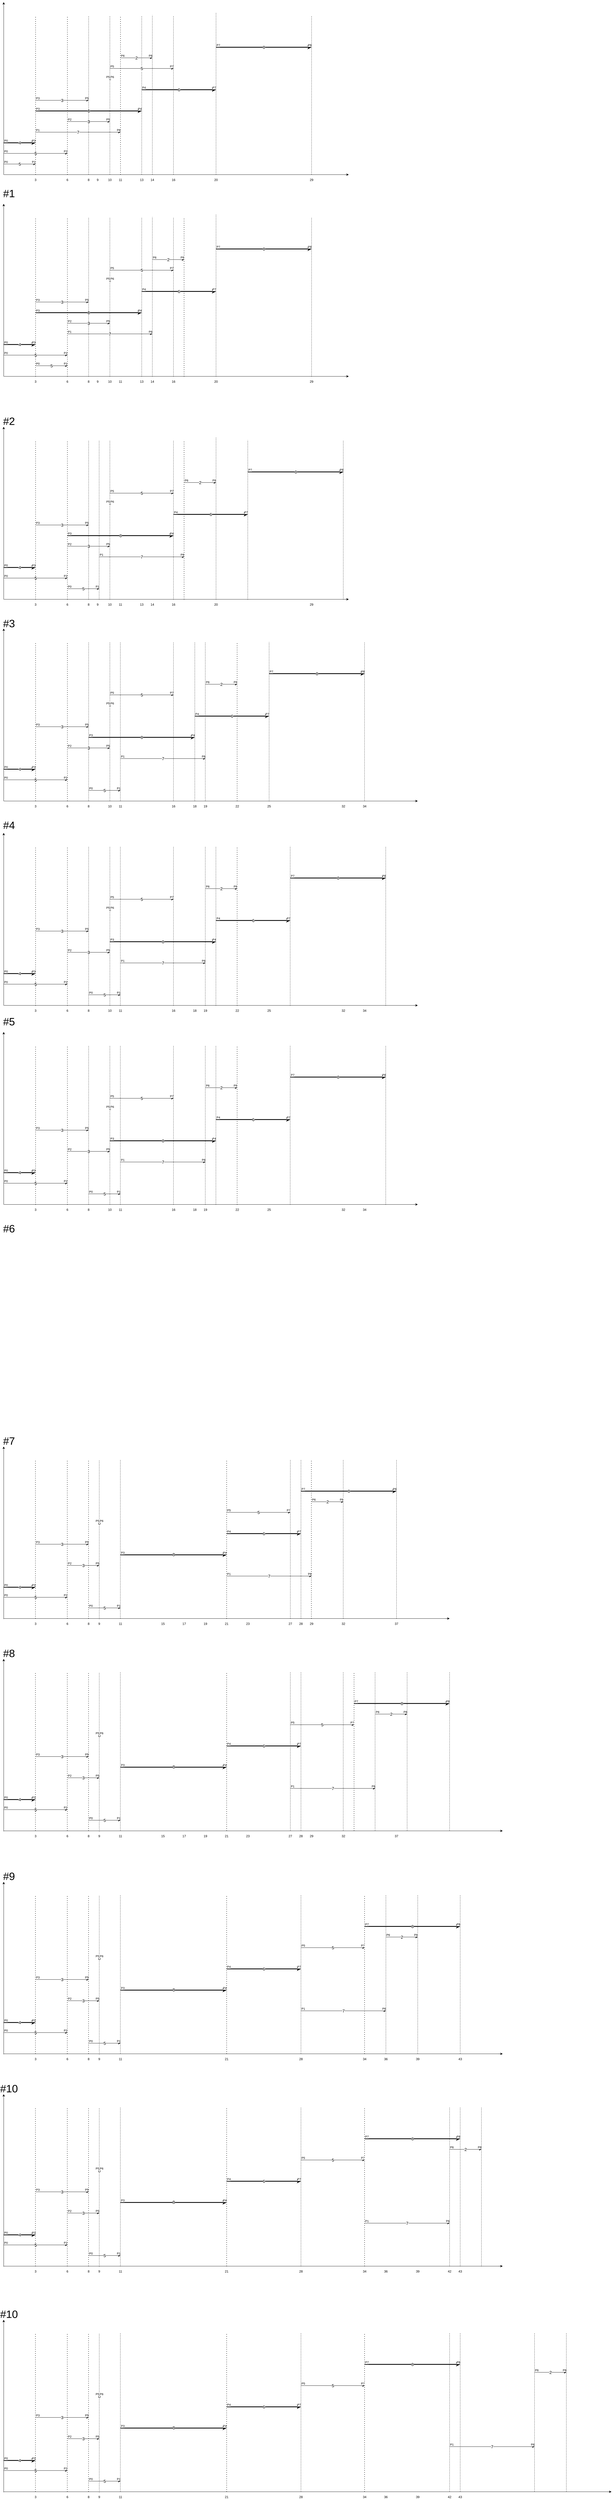 <mxfile version="14.6.13" type="github"><diagram id="TYc9zpxiRSvISYuGTNux" name="Page-1"><mxGraphModel dx="2839" dy="1064" grid="1" gridSize="10" guides="1" tooltips="1" connect="1" arrows="1" fold="1" page="1" pageScale="1" pageWidth="827" pageHeight="1169" math="0" shadow="0"><root><mxCell id="0"/><mxCell id="1" parent="0"/><mxCell id="IJNEAmw_uyYzO8jBvI5b-110" value="" style="endArrow=classic;html=1;" parent="1" edge="1"><mxGeometry width="50" height="50" relative="1" as="geometry"><mxPoint x="-400" y="680" as="sourcePoint"/><mxPoint x="900" y="680" as="targetPoint"/></mxGeometry></mxCell><mxCell id="IJNEAmw_uyYzO8jBvI5b-111" value="" style="endArrow=classic;html=1;" parent="1" edge="1"><mxGeometry width="50" height="50" relative="1" as="geometry"><mxPoint x="-400" y="680" as="sourcePoint"/><mxPoint x="-400" y="30" as="targetPoint"/></mxGeometry></mxCell><mxCell id="IJNEAmw_uyYzO8jBvI5b-112" value="" style="endArrow=classic;html=1;" parent="1" edge="1"><mxGeometry relative="1" as="geometry"><mxPoint x="-400" y="640" as="sourcePoint"/><mxPoint x="-280" y="640" as="targetPoint"/></mxGeometry></mxCell><mxCell id="IJNEAmw_uyYzO8jBvI5b-113" value="&lt;font style=&quot;font-size: 16px&quot;&gt;5&lt;/font&gt;" style="edgeLabel;resizable=0;html=1;align=center;verticalAlign=middle;" parent="IJNEAmw_uyYzO8jBvI5b-112" connectable="0" vertex="1"><mxGeometry relative="1" as="geometry"/></mxCell><mxCell id="IJNEAmw_uyYzO8jBvI5b-114" value="P0" style="edgeLabel;resizable=0;html=1;align=left;verticalAlign=bottom;" parent="IJNEAmw_uyYzO8jBvI5b-112" connectable="0" vertex="1"><mxGeometry x="-1" relative="1" as="geometry"/></mxCell><mxCell id="IJNEAmw_uyYzO8jBvI5b-115" value="P1" style="edgeLabel;resizable=0;html=1;align=right;verticalAlign=bottom;" parent="IJNEAmw_uyYzO8jBvI5b-112" connectable="0" vertex="1"><mxGeometry x="1" relative="1" as="geometry"/></mxCell><mxCell id="IJNEAmw_uyYzO8jBvI5b-116" value="3" style="text;html=1;strokeColor=none;fillColor=none;align=center;verticalAlign=middle;whiteSpace=wrap;rounded=0;" parent="1" vertex="1"><mxGeometry x="-300" y="690" width="40" height="20" as="geometry"/></mxCell><mxCell id="IJNEAmw_uyYzO8jBvI5b-117" value="" style="endArrow=classic;html=1;strokeWidth=3;" parent="1" edge="1"><mxGeometry relative="1" as="geometry"><mxPoint x="-400" y="560" as="sourcePoint"/><mxPoint x="-280" y="560" as="targetPoint"/></mxGeometry></mxCell><mxCell id="IJNEAmw_uyYzO8jBvI5b-118" value="&lt;font style=&quot;font-size: 16px&quot;&gt;4&lt;/font&gt;" style="edgeLabel;resizable=0;html=1;align=center;verticalAlign=middle;" parent="IJNEAmw_uyYzO8jBvI5b-117" connectable="0" vertex="1"><mxGeometry relative="1" as="geometry"/></mxCell><mxCell id="IJNEAmw_uyYzO8jBvI5b-119" value="P0" style="edgeLabel;resizable=0;html=1;align=left;verticalAlign=bottom;" parent="IJNEAmw_uyYzO8jBvI5b-117" connectable="0" vertex="1"><mxGeometry x="-1" relative="1" as="geometry"/></mxCell><mxCell id="IJNEAmw_uyYzO8jBvI5b-120" value="P3" style="edgeLabel;resizable=0;html=1;align=right;verticalAlign=bottom;" parent="IJNEAmw_uyYzO8jBvI5b-117" connectable="0" vertex="1"><mxGeometry x="1" relative="1" as="geometry"/></mxCell><mxCell id="IJNEAmw_uyYzO8jBvI5b-121" value="" style="endArrow=classic;html=1;" parent="1" edge="1"><mxGeometry relative="1" as="geometry"><mxPoint x="-400" y="600" as="sourcePoint"/><mxPoint x="-160" y="600" as="targetPoint"/></mxGeometry></mxCell><mxCell id="IJNEAmw_uyYzO8jBvI5b-122" value="&lt;font style=&quot;font-size: 16px&quot;&gt;5&lt;/font&gt;" style="edgeLabel;resizable=0;html=1;align=center;verticalAlign=middle;" parent="IJNEAmw_uyYzO8jBvI5b-121" connectable="0" vertex="1"><mxGeometry relative="1" as="geometry"/></mxCell><mxCell id="IJNEAmw_uyYzO8jBvI5b-123" value="P0" style="edgeLabel;resizable=0;html=1;align=left;verticalAlign=bottom;" parent="IJNEAmw_uyYzO8jBvI5b-121" connectable="0" vertex="1"><mxGeometry x="-1" relative="1" as="geometry"/></mxCell><mxCell id="IJNEAmw_uyYzO8jBvI5b-124" value="P2" style="edgeLabel;resizable=0;html=1;align=right;verticalAlign=bottom;" parent="IJNEAmw_uyYzO8jBvI5b-121" connectable="0" vertex="1"><mxGeometry x="1" relative="1" as="geometry"/></mxCell><mxCell id="IJNEAmw_uyYzO8jBvI5b-125" value="6" style="text;html=1;strokeColor=none;fillColor=none;align=center;verticalAlign=middle;whiteSpace=wrap;rounded=0;" parent="1" vertex="1"><mxGeometry x="-180" y="690" width="40" height="20" as="geometry"/></mxCell><mxCell id="IJNEAmw_uyYzO8jBvI5b-126" value="" style="endArrow=none;dashed=1;html=1;dashPattern=1 3;strokeWidth=2;" parent="1" edge="1"><mxGeometry width="50" height="50" relative="1" as="geometry"><mxPoint x="-280" y="680" as="sourcePoint"/><mxPoint x="-280" y="80" as="targetPoint"/></mxGeometry></mxCell><mxCell id="IJNEAmw_uyYzO8jBvI5b-127" value="" style="endArrow=none;dashed=1;html=1;dashPattern=1 3;strokeWidth=2;" parent="1" edge="1"><mxGeometry width="50" height="50" relative="1" as="geometry"><mxPoint x="-160" y="680" as="sourcePoint"/><mxPoint x="-160" y="80" as="targetPoint"/></mxGeometry></mxCell><mxCell id="IJNEAmw_uyYzO8jBvI5b-128" value="" style="endArrow=classic;html=1;" parent="1" edge="1"><mxGeometry relative="1" as="geometry"><mxPoint x="-280" y="520" as="sourcePoint"/><mxPoint x="40" y="520" as="targetPoint"/></mxGeometry></mxCell><mxCell id="IJNEAmw_uyYzO8jBvI5b-129" value="&lt;font style=&quot;font-size: 16px&quot;&gt;7&lt;/font&gt;" style="edgeLabel;resizable=0;html=1;align=center;verticalAlign=middle;" parent="IJNEAmw_uyYzO8jBvI5b-128" connectable="0" vertex="1"><mxGeometry relative="1" as="geometry"/></mxCell><mxCell id="IJNEAmw_uyYzO8jBvI5b-130" value="P1" style="edgeLabel;resizable=0;html=1;align=left;verticalAlign=bottom;" parent="IJNEAmw_uyYzO8jBvI5b-128" connectable="0" vertex="1"><mxGeometry x="-1" relative="1" as="geometry"/></mxCell><mxCell id="IJNEAmw_uyYzO8jBvI5b-131" value="P6" style="edgeLabel;resizable=0;html=1;align=right;verticalAlign=bottom;" parent="IJNEAmw_uyYzO8jBvI5b-128" connectable="0" vertex="1"><mxGeometry x="1" relative="1" as="geometry"/></mxCell><mxCell id="IJNEAmw_uyYzO8jBvI5b-132" value="11" style="text;html=1;strokeColor=none;fillColor=none;align=center;verticalAlign=middle;whiteSpace=wrap;rounded=0;" parent="1" vertex="1"><mxGeometry x="20" y="690" width="40" height="20" as="geometry"/></mxCell><mxCell id="IJNEAmw_uyYzO8jBvI5b-133" value="" style="endArrow=none;dashed=1;html=1;dashPattern=1 3;strokeWidth=2;" parent="1" edge="1"><mxGeometry width="50" height="50" relative="1" as="geometry"><mxPoint x="40" y="680" as="sourcePoint"/><mxPoint x="40" y="80" as="targetPoint"/></mxGeometry></mxCell><mxCell id="IJNEAmw_uyYzO8jBvI5b-134" value="" style="endArrow=classic;html=1;" parent="1" edge="1"><mxGeometry relative="1" as="geometry"><mxPoint x="-160" y="480" as="sourcePoint"/><mxPoint y="480" as="targetPoint"/></mxGeometry></mxCell><mxCell id="IJNEAmw_uyYzO8jBvI5b-135" value="&lt;font style=&quot;font-size: 16px&quot;&gt;3&lt;/font&gt;" style="edgeLabel;resizable=0;html=1;align=center;verticalAlign=middle;" parent="IJNEAmw_uyYzO8jBvI5b-134" connectable="0" vertex="1"><mxGeometry relative="1" as="geometry"/></mxCell><mxCell id="IJNEAmw_uyYzO8jBvI5b-136" value="P2" style="edgeLabel;resizable=0;html=1;align=left;verticalAlign=bottom;" parent="IJNEAmw_uyYzO8jBvI5b-134" connectable="0" vertex="1"><mxGeometry x="-1" relative="1" as="geometry"/></mxCell><mxCell id="IJNEAmw_uyYzO8jBvI5b-137" value="P5" style="edgeLabel;resizable=0;html=1;align=right;verticalAlign=bottom;" parent="IJNEAmw_uyYzO8jBvI5b-134" connectable="0" vertex="1"><mxGeometry x="1" relative="1" as="geometry"/></mxCell><mxCell id="IJNEAmw_uyYzO8jBvI5b-138" value="&lt;div&gt;9&lt;/div&gt;" style="text;html=1;strokeColor=none;fillColor=none;align=center;verticalAlign=middle;whiteSpace=wrap;rounded=0;" parent="1" vertex="1"><mxGeometry x="-66" y="690" width="40" height="20" as="geometry"/></mxCell><mxCell id="IJNEAmw_uyYzO8jBvI5b-139" value="" style="endArrow=none;dashed=1;html=1;" parent="1" edge="1"><mxGeometry width="50" height="50" relative="1" as="geometry"><mxPoint y="680" as="sourcePoint"/><mxPoint y="80" as="targetPoint"/></mxGeometry></mxCell><mxCell id="IJNEAmw_uyYzO8jBvI5b-140" value="" style="endArrow=classic;html=1;strokeWidth=3;" parent="1" edge="1"><mxGeometry relative="1" as="geometry"><mxPoint x="-280" y="440" as="sourcePoint"/><mxPoint x="120" y="440" as="targetPoint"/></mxGeometry></mxCell><mxCell id="IJNEAmw_uyYzO8jBvI5b-141" value="&lt;font style=&quot;font-size: 16px&quot;&gt;8&lt;/font&gt;" style="edgeLabel;resizable=0;html=1;align=center;verticalAlign=middle;" parent="IJNEAmw_uyYzO8jBvI5b-140" connectable="0" vertex="1"><mxGeometry relative="1" as="geometry"/></mxCell><mxCell id="IJNEAmw_uyYzO8jBvI5b-142" value="P3" style="edgeLabel;resizable=0;html=1;align=left;verticalAlign=bottom;" parent="IJNEAmw_uyYzO8jBvI5b-140" connectable="0" vertex="1"><mxGeometry x="-1" relative="1" as="geometry"/></mxCell><mxCell id="IJNEAmw_uyYzO8jBvI5b-143" value="P4" style="edgeLabel;resizable=0;html=1;align=right;verticalAlign=bottom;" parent="IJNEAmw_uyYzO8jBvI5b-140" connectable="0" vertex="1"><mxGeometry x="1" relative="1" as="geometry"/></mxCell><mxCell id="IJNEAmw_uyYzO8jBvI5b-144" value="13" style="text;html=1;strokeColor=none;fillColor=none;align=center;verticalAlign=middle;whiteSpace=wrap;rounded=0;" parent="1" vertex="1"><mxGeometry x="100" y="690" width="40" height="20" as="geometry"/></mxCell><mxCell id="IJNEAmw_uyYzO8jBvI5b-145" value="" style="endArrow=none;dashed=1;html=1;" parent="1" edge="1"><mxGeometry width="50" height="50" relative="1" as="geometry"><mxPoint x="120" y="680" as="sourcePoint"/><mxPoint x="120" y="80" as="targetPoint"/></mxGeometry></mxCell><mxCell id="IJNEAmw_uyYzO8jBvI5b-146" value="" style="endArrow=classic;html=1;" parent="1" edge="1"><mxGeometry relative="1" as="geometry"><mxPoint x="-280" y="400" as="sourcePoint"/><mxPoint x="-80" y="400" as="targetPoint"/></mxGeometry></mxCell><mxCell id="IJNEAmw_uyYzO8jBvI5b-147" value="&lt;font style=&quot;font-size: 16px&quot;&gt;3&lt;/font&gt;" style="edgeLabel;resizable=0;html=1;align=center;verticalAlign=middle;" parent="IJNEAmw_uyYzO8jBvI5b-146" connectable="0" vertex="1"><mxGeometry relative="1" as="geometry"/></mxCell><mxCell id="IJNEAmw_uyYzO8jBvI5b-148" value="P3" style="edgeLabel;resizable=0;html=1;align=left;verticalAlign=bottom;" parent="IJNEAmw_uyYzO8jBvI5b-146" connectable="0" vertex="1"><mxGeometry x="-1" relative="1" as="geometry"/></mxCell><mxCell id="IJNEAmw_uyYzO8jBvI5b-149" value="P5" style="edgeLabel;resizable=0;html=1;align=right;verticalAlign=bottom;" parent="IJNEAmw_uyYzO8jBvI5b-146" connectable="0" vertex="1"><mxGeometry x="1" relative="1" as="geometry"/></mxCell><mxCell id="IJNEAmw_uyYzO8jBvI5b-150" value="8" style="text;html=1;strokeColor=none;fillColor=none;align=center;verticalAlign=middle;whiteSpace=wrap;rounded=0;" parent="1" vertex="1"><mxGeometry x="-100" y="690" width="40" height="20" as="geometry"/></mxCell><mxCell id="IJNEAmw_uyYzO8jBvI5b-151" value="" style="endArrow=none;dashed=1;html=1;" parent="1" edge="1"><mxGeometry width="50" height="50" relative="1" as="geometry"><mxPoint x="-80" y="680" as="sourcePoint"/><mxPoint x="-80" y="80" as="targetPoint"/></mxGeometry></mxCell><mxCell id="IJNEAmw_uyYzO8jBvI5b-152" value="" style="endArrow=classic;html=1;strokeWidth=3;" parent="1" edge="1"><mxGeometry relative="1" as="geometry"><mxPoint x="120" y="360" as="sourcePoint"/><mxPoint x="400" y="360" as="targetPoint"/></mxGeometry></mxCell><mxCell id="IJNEAmw_uyYzO8jBvI5b-153" value="&lt;font style=&quot;font-size: 16px&quot;&gt;6&lt;/font&gt;" style="edgeLabel;resizable=0;html=1;align=center;verticalAlign=middle;" parent="IJNEAmw_uyYzO8jBvI5b-152" connectable="0" vertex="1"><mxGeometry relative="1" as="geometry"/></mxCell><mxCell id="IJNEAmw_uyYzO8jBvI5b-154" value="P4" style="edgeLabel;resizable=0;html=1;align=left;verticalAlign=bottom;" parent="IJNEAmw_uyYzO8jBvI5b-152" connectable="0" vertex="1"><mxGeometry x="-1" relative="1" as="geometry"/></mxCell><mxCell id="IJNEAmw_uyYzO8jBvI5b-155" value="P7" style="edgeLabel;resizable=0;html=1;align=right;verticalAlign=bottom;" parent="IJNEAmw_uyYzO8jBvI5b-152" connectable="0" vertex="1"><mxGeometry x="1" relative="1" as="geometry"/></mxCell><mxCell id="IJNEAmw_uyYzO8jBvI5b-156" value="20" style="text;html=1;strokeColor=none;fillColor=none;align=center;verticalAlign=middle;whiteSpace=wrap;rounded=0;" parent="1" vertex="1"><mxGeometry x="380" y="690" width="40" height="20" as="geometry"/></mxCell><mxCell id="IJNEAmw_uyYzO8jBvI5b-157" value="" style="endArrow=none;dashed=1;html=1;" parent="1" edge="1"><mxGeometry width="50" height="50" relative="1" as="geometry"><mxPoint x="400" y="680" as="sourcePoint"/><mxPoint x="400" y="69.231" as="targetPoint"/></mxGeometry></mxCell><mxCell id="IJNEAmw_uyYzO8jBvI5b-163" value="" style="endArrow=none;html=1;" parent="1" edge="1"><mxGeometry width="50" height="50" relative="1" as="geometry"><mxPoint x="10" y="320.0" as="sourcePoint"/><mxPoint x="10" y="320.42" as="targetPoint"/></mxGeometry></mxCell><mxCell id="IJNEAmw_uyYzO8jBvI5b-167" value="" style="endArrow=classic;html=1;" parent="1" edge="1"><mxGeometry relative="1" as="geometry"><mxPoint x="2.274e-13" y="320.42" as="sourcePoint"/><mxPoint y="320.42" as="targetPoint"/></mxGeometry></mxCell><mxCell id="IJNEAmw_uyYzO8jBvI5b-168" value="0" style="edgeLabel;resizable=0;html=1;align=center;verticalAlign=middle;" parent="IJNEAmw_uyYzO8jBvI5b-167" connectable="0" vertex="1"><mxGeometry relative="1" as="geometry"/></mxCell><mxCell id="IJNEAmw_uyYzO8jBvI5b-169" value="P6" style="edgeLabel;resizable=0;html=1;align=left;verticalAlign=bottom;" parent="IJNEAmw_uyYzO8jBvI5b-167" connectable="0" vertex="1"><mxGeometry x="-1" relative="1" as="geometry"/></mxCell><mxCell id="IJNEAmw_uyYzO8jBvI5b-170" value="P5" style="edgeLabel;resizable=0;html=1;align=right;verticalAlign=bottom;" parent="IJNEAmw_uyYzO8jBvI5b-167" connectable="0" vertex="1"><mxGeometry x="1" relative="1" as="geometry"/></mxCell><mxCell id="IJNEAmw_uyYzO8jBvI5b-171" value="" style="endArrow=none;html=1;" parent="1" edge="1"><mxGeometry width="50" height="50" relative="1" as="geometry"><mxPoint x="20.0" y="330" as="sourcePoint"/><mxPoint x="20.0" y="330.42" as="targetPoint"/></mxGeometry></mxCell><mxCell id="IJNEAmw_uyYzO8jBvI5b-176" value="" style="endArrow=classic;html=1;" parent="1" edge="1"><mxGeometry relative="1" as="geometry"><mxPoint x="2.274e-13" y="280" as="sourcePoint"/><mxPoint x="240" y="280" as="targetPoint"/></mxGeometry></mxCell><mxCell id="IJNEAmw_uyYzO8jBvI5b-177" value="&lt;font style=&quot;font-size: 16px&quot;&gt;5&lt;/font&gt;" style="edgeLabel;resizable=0;html=1;align=center;verticalAlign=middle;" parent="IJNEAmw_uyYzO8jBvI5b-176" connectable="0" vertex="1"><mxGeometry relative="1" as="geometry"/></mxCell><mxCell id="IJNEAmw_uyYzO8jBvI5b-178" value="P5" style="edgeLabel;resizable=0;html=1;align=left;verticalAlign=bottom;" parent="IJNEAmw_uyYzO8jBvI5b-176" connectable="0" vertex="1"><mxGeometry x="-1" relative="1" as="geometry"/></mxCell><mxCell id="IJNEAmw_uyYzO8jBvI5b-179" value="P7" style="edgeLabel;resizable=0;html=1;align=right;verticalAlign=bottom;" parent="IJNEAmw_uyYzO8jBvI5b-176" connectable="0" vertex="1"><mxGeometry x="1" relative="1" as="geometry"/></mxCell><mxCell id="IJNEAmw_uyYzO8jBvI5b-180" value="16" style="text;html=1;strokeColor=none;fillColor=none;align=center;verticalAlign=middle;whiteSpace=wrap;rounded=0;" parent="1" vertex="1"><mxGeometry x="220" y="690" width="40" height="20" as="geometry"/></mxCell><mxCell id="IJNEAmw_uyYzO8jBvI5b-182" value="" style="endArrow=none;dashed=1;html=1;" parent="1" edge="1"><mxGeometry width="50" height="50" relative="1" as="geometry"><mxPoint x="239.66" y="680" as="sourcePoint"/><mxPoint x="239.66" y="80" as="targetPoint"/></mxGeometry></mxCell><mxCell id="IJNEAmw_uyYzO8jBvI5b-183" value="" style="endArrow=classic;html=1;" parent="1" edge="1"><mxGeometry relative="1" as="geometry"><mxPoint x="40.0" y="240" as="sourcePoint"/><mxPoint x="160" y="240" as="targetPoint"/></mxGeometry></mxCell><mxCell id="IJNEAmw_uyYzO8jBvI5b-184" value="&lt;font style=&quot;font-size: 16px&quot;&gt;2&lt;/font&gt;" style="edgeLabel;resizable=0;html=1;align=center;verticalAlign=middle;" parent="IJNEAmw_uyYzO8jBvI5b-183" connectable="0" vertex="1"><mxGeometry relative="1" as="geometry"/></mxCell><mxCell id="IJNEAmw_uyYzO8jBvI5b-185" value="P6" style="edgeLabel;resizable=0;html=1;align=left;verticalAlign=bottom;" parent="IJNEAmw_uyYzO8jBvI5b-183" connectable="0" vertex="1"><mxGeometry x="-1" relative="1" as="geometry"/></mxCell><mxCell id="IJNEAmw_uyYzO8jBvI5b-186" value="P8" style="edgeLabel;resizable=0;html=1;align=right;verticalAlign=bottom;" parent="IJNEAmw_uyYzO8jBvI5b-183" connectable="0" vertex="1"><mxGeometry x="1" relative="1" as="geometry"/></mxCell><mxCell id="IJNEAmw_uyYzO8jBvI5b-187" value="14" style="text;html=1;strokeColor=none;fillColor=none;align=center;verticalAlign=middle;whiteSpace=wrap;rounded=0;" parent="1" vertex="1"><mxGeometry x="140" y="690" width="40" height="20" as="geometry"/></mxCell><mxCell id="IJNEAmw_uyYzO8jBvI5b-189" value="" style="endArrow=none;dashed=1;html=1;" parent="1" edge="1"><mxGeometry width="50" height="50" relative="1" as="geometry"><mxPoint x="160" y="680" as="sourcePoint"/><mxPoint x="160" y="79.091" as="targetPoint"/></mxGeometry></mxCell><mxCell id="IJNEAmw_uyYzO8jBvI5b-190" value="" style="endArrow=classic;html=1;strokeWidth=3;" parent="1" edge="1"><mxGeometry relative="1" as="geometry"><mxPoint x="400.0" y="200.0" as="sourcePoint"/><mxPoint x="760" y="200" as="targetPoint"/></mxGeometry></mxCell><mxCell id="IJNEAmw_uyYzO8jBvI5b-191" value="&lt;font style=&quot;font-size: 16px&quot;&gt;8&lt;/font&gt;" style="edgeLabel;resizable=0;html=1;align=center;verticalAlign=middle;" parent="IJNEAmw_uyYzO8jBvI5b-190" connectable="0" vertex="1"><mxGeometry relative="1" as="geometry"/></mxCell><mxCell id="IJNEAmw_uyYzO8jBvI5b-192" value="P7" style="edgeLabel;resizable=0;html=1;align=left;verticalAlign=bottom;" parent="IJNEAmw_uyYzO8jBvI5b-190" connectable="0" vertex="1"><mxGeometry x="-1" relative="1" as="geometry"/></mxCell><mxCell id="IJNEAmw_uyYzO8jBvI5b-193" value="P8" style="edgeLabel;resizable=0;html=1;align=right;verticalAlign=bottom;" parent="IJNEAmw_uyYzO8jBvI5b-190" connectable="0" vertex="1"><mxGeometry x="1" relative="1" as="geometry"/></mxCell><mxCell id="IJNEAmw_uyYzO8jBvI5b-194" value="29" style="text;html=1;strokeColor=none;fillColor=none;align=center;verticalAlign=middle;whiteSpace=wrap;rounded=0;" parent="1" vertex="1"><mxGeometry x="740" y="690" width="40" height="20" as="geometry"/></mxCell><mxCell id="IJNEAmw_uyYzO8jBvI5b-195" value="" style="endArrow=none;dashed=1;html=1;" parent="1" edge="1"><mxGeometry width="50" height="50" relative="1" as="geometry"><mxPoint x="760" y="680" as="sourcePoint"/><mxPoint x="760" y="80" as="targetPoint"/></mxGeometry></mxCell><mxCell id="IJNEAmw_uyYzO8jBvI5b-343" value="&lt;font style=&quot;font-size: 40px&quot;&gt;#2&lt;/font&gt;" style="text;html=1;strokeColor=none;fillColor=none;align=center;verticalAlign=middle;whiteSpace=wrap;rounded=0;" parent="1" vertex="1"><mxGeometry x="-400" y="1598" width="40" height="20" as="geometry"/></mxCell><mxCell id="IJNEAmw_uyYzO8jBvI5b-414" value="&lt;font style=&quot;font-size: 40px&quot;&gt;#3&lt;/font&gt;" style="text;html=1;strokeColor=none;fillColor=none;align=center;verticalAlign=middle;whiteSpace=wrap;rounded=0;" parent="1" vertex="1"><mxGeometry x="-400" y="2360" width="40" height="20" as="geometry"/></mxCell><mxCell id="IJNEAmw_uyYzO8jBvI5b-563" value="&lt;font style=&quot;font-size: 40px&quot;&gt;#4&lt;/font&gt;" style="text;html=1;strokeColor=none;fillColor=none;align=center;verticalAlign=middle;whiteSpace=wrap;rounded=0;" parent="1" vertex="1"><mxGeometry x="-400" y="3120" width="40" height="20" as="geometry"/></mxCell><mxCell id="IJNEAmw_uyYzO8jBvI5b-639" value="&lt;font style=&quot;font-size: 40px&quot;&gt;#5&lt;/font&gt;" style="text;html=1;strokeColor=none;fillColor=none;align=center;verticalAlign=middle;whiteSpace=wrap;rounded=0;" parent="1" vertex="1"><mxGeometry x="-400" y="3860" width="40" height="20" as="geometry"/></mxCell><mxCell id="Q5bp-2oRXkBt1b2bqcJY-61" value="&lt;font style=&quot;font-size: 40px&quot;&gt;#6&lt;/font&gt;" style="text;html=1;strokeColor=none;fillColor=none;align=center;verticalAlign=middle;whiteSpace=wrap;rounded=0;" vertex="1" parent="1"><mxGeometry x="-400" y="4640" width="40" height="20" as="geometry"/></mxCell><mxCell id="Q5bp-2oRXkBt1b2bqcJY-155" value="" style="endArrow=classic;html=1;" edge="1" parent="1"><mxGeometry width="50" height="50" relative="1" as="geometry"><mxPoint x="-400" y="6120" as="sourcePoint"/><mxPoint x="1280" y="6120" as="targetPoint"/></mxGeometry></mxCell><mxCell id="Q5bp-2oRXkBt1b2bqcJY-156" value="" style="endArrow=classic;html=1;" edge="1" parent="1"><mxGeometry width="50" height="50" relative="1" as="geometry"><mxPoint x="-400" y="6122" as="sourcePoint"/><mxPoint x="-400" y="5472" as="targetPoint"/></mxGeometry></mxCell><mxCell id="Q5bp-2oRXkBt1b2bqcJY-157" value="" style="endArrow=classic;html=1;" edge="1" parent="1"><mxGeometry relative="1" as="geometry"><mxPoint x="-80" y="6080" as="sourcePoint"/><mxPoint x="40" y="6080" as="targetPoint"/></mxGeometry></mxCell><mxCell id="Q5bp-2oRXkBt1b2bqcJY-158" value="&lt;font style=&quot;font-size: 16px&quot;&gt;5&lt;/font&gt;" style="edgeLabel;resizable=0;html=1;align=center;verticalAlign=middle;" connectable="0" vertex="1" parent="Q5bp-2oRXkBt1b2bqcJY-157"><mxGeometry relative="1" as="geometry"/></mxCell><mxCell id="Q5bp-2oRXkBt1b2bqcJY-159" value="P0" style="edgeLabel;resizable=0;html=1;align=left;verticalAlign=bottom;" connectable="0" vertex="1" parent="Q5bp-2oRXkBt1b2bqcJY-157"><mxGeometry x="-1" relative="1" as="geometry"/></mxCell><mxCell id="Q5bp-2oRXkBt1b2bqcJY-160" value="P1" style="edgeLabel;resizable=0;html=1;align=right;verticalAlign=bottom;" connectable="0" vertex="1" parent="Q5bp-2oRXkBt1b2bqcJY-157"><mxGeometry x="1" relative="1" as="geometry"/></mxCell><mxCell id="Q5bp-2oRXkBt1b2bqcJY-161" value="" style="endArrow=classic;html=1;strokeWidth=3;" edge="1" parent="1"><mxGeometry relative="1" as="geometry"><mxPoint x="-400" y="6002" as="sourcePoint"/><mxPoint x="-280" y="6002" as="targetPoint"/></mxGeometry></mxCell><mxCell id="Q5bp-2oRXkBt1b2bqcJY-162" value="&lt;font style=&quot;font-size: 16px&quot;&gt;4&lt;/font&gt;" style="edgeLabel;resizable=0;html=1;align=center;verticalAlign=middle;" connectable="0" vertex="1" parent="Q5bp-2oRXkBt1b2bqcJY-161"><mxGeometry relative="1" as="geometry"/></mxCell><mxCell id="Q5bp-2oRXkBt1b2bqcJY-163" value="P0" style="edgeLabel;resizable=0;html=1;align=left;verticalAlign=bottom;" connectable="0" vertex="1" parent="Q5bp-2oRXkBt1b2bqcJY-161"><mxGeometry x="-1" relative="1" as="geometry"/></mxCell><mxCell id="Q5bp-2oRXkBt1b2bqcJY-164" value="P3" style="edgeLabel;resizable=0;html=1;align=right;verticalAlign=bottom;" connectable="0" vertex="1" parent="Q5bp-2oRXkBt1b2bqcJY-161"><mxGeometry x="1" relative="1" as="geometry"/></mxCell><mxCell id="Q5bp-2oRXkBt1b2bqcJY-165" value="" style="endArrow=classic;html=1;" edge="1" parent="1"><mxGeometry relative="1" as="geometry"><mxPoint x="-400" y="6040" as="sourcePoint"/><mxPoint x="-160" y="6040" as="targetPoint"/></mxGeometry></mxCell><mxCell id="Q5bp-2oRXkBt1b2bqcJY-166" value="&lt;font style=&quot;font-size: 16px&quot;&gt;5&lt;/font&gt;" style="edgeLabel;resizable=0;html=1;align=center;verticalAlign=middle;" connectable="0" vertex="1" parent="Q5bp-2oRXkBt1b2bqcJY-165"><mxGeometry relative="1" as="geometry"/></mxCell><mxCell id="Q5bp-2oRXkBt1b2bqcJY-167" value="P0" style="edgeLabel;resizable=0;html=1;align=left;verticalAlign=bottom;" connectable="0" vertex="1" parent="Q5bp-2oRXkBt1b2bqcJY-165"><mxGeometry x="-1" relative="1" as="geometry"/></mxCell><mxCell id="Q5bp-2oRXkBt1b2bqcJY-168" value="P2" style="edgeLabel;resizable=0;html=1;align=right;verticalAlign=bottom;" connectable="0" vertex="1" parent="Q5bp-2oRXkBt1b2bqcJY-165"><mxGeometry x="1" relative="1" as="geometry"/></mxCell><mxCell id="Q5bp-2oRXkBt1b2bqcJY-169" value="" style="endArrow=none;dashed=1;html=1;dashPattern=1 3;strokeWidth=2;" edge="1" parent="1"><mxGeometry width="50" height="50" relative="1" as="geometry"><mxPoint x="-280.42" y="6120" as="sourcePoint"/><mxPoint x="-280.42" y="5520" as="targetPoint"/></mxGeometry></mxCell><mxCell id="Q5bp-2oRXkBt1b2bqcJY-170" value="" style="endArrow=none;dashed=1;html=1;dashPattern=1 3;strokeWidth=2;" edge="1" parent="1"><mxGeometry width="50" height="50" relative="1" as="geometry"><mxPoint x="-160.42" y="6120" as="sourcePoint"/><mxPoint x="-160.42" y="5520" as="targetPoint"/></mxGeometry></mxCell><mxCell id="Q5bp-2oRXkBt1b2bqcJY-171" value="" style="endArrow=classic;html=1;" edge="1" parent="1"><mxGeometry relative="1" as="geometry"><mxPoint x="440" y="5960" as="sourcePoint"/><mxPoint x="760" y="5960" as="targetPoint"/></mxGeometry></mxCell><mxCell id="Q5bp-2oRXkBt1b2bqcJY-172" value="&lt;font style=&quot;font-size: 16px&quot;&gt;7&lt;/font&gt;" style="edgeLabel;resizable=0;html=1;align=center;verticalAlign=middle;" connectable="0" vertex="1" parent="Q5bp-2oRXkBt1b2bqcJY-171"><mxGeometry relative="1" as="geometry"/></mxCell><mxCell id="Q5bp-2oRXkBt1b2bqcJY-173" value="P1" style="edgeLabel;resizable=0;html=1;align=left;verticalAlign=bottom;" connectable="0" vertex="1" parent="Q5bp-2oRXkBt1b2bqcJY-171"><mxGeometry x="-1" relative="1" as="geometry"/></mxCell><mxCell id="Q5bp-2oRXkBt1b2bqcJY-174" value="P6" style="edgeLabel;resizable=0;html=1;align=right;verticalAlign=bottom;" connectable="0" vertex="1" parent="Q5bp-2oRXkBt1b2bqcJY-171"><mxGeometry x="1" relative="1" as="geometry"/></mxCell><mxCell id="Q5bp-2oRXkBt1b2bqcJY-175" value="" style="endArrow=none;dashed=1;html=1;dashPattern=1 3;strokeWidth=2;" edge="1" parent="1"><mxGeometry width="50" height="50" relative="1" as="geometry"><mxPoint x="759.29" y="6120" as="sourcePoint"/><mxPoint x="759.29" y="5520" as="targetPoint"/></mxGeometry></mxCell><mxCell id="Q5bp-2oRXkBt1b2bqcJY-176" value="" style="endArrow=classic;html=1;" edge="1" parent="1"><mxGeometry relative="1" as="geometry"><mxPoint x="-160" y="5920" as="sourcePoint"/><mxPoint x="-40" y="5920" as="targetPoint"/></mxGeometry></mxCell><mxCell id="Q5bp-2oRXkBt1b2bqcJY-177" value="&lt;font style=&quot;font-size: 16px&quot;&gt;3&lt;/font&gt;" style="edgeLabel;resizable=0;html=1;align=center;verticalAlign=middle;" connectable="0" vertex="1" parent="Q5bp-2oRXkBt1b2bqcJY-176"><mxGeometry relative="1" as="geometry"/></mxCell><mxCell id="Q5bp-2oRXkBt1b2bqcJY-178" value="P2" style="edgeLabel;resizable=0;html=1;align=left;verticalAlign=bottom;" connectable="0" vertex="1" parent="Q5bp-2oRXkBt1b2bqcJY-176"><mxGeometry x="-1" relative="1" as="geometry"/></mxCell><mxCell id="Q5bp-2oRXkBt1b2bqcJY-179" value="P5" style="edgeLabel;resizable=0;html=1;align=right;verticalAlign=bottom;" connectable="0" vertex="1" parent="Q5bp-2oRXkBt1b2bqcJY-176"><mxGeometry x="1" relative="1" as="geometry"/></mxCell><mxCell id="Q5bp-2oRXkBt1b2bqcJY-180" value="" style="endArrow=none;dashed=1;html=1;" edge="1" parent="1"><mxGeometry width="50" height="50" relative="1" as="geometry"><mxPoint x="-40" y="6122" as="sourcePoint"/><mxPoint x="-40" y="5522" as="targetPoint"/></mxGeometry></mxCell><mxCell id="Q5bp-2oRXkBt1b2bqcJY-181" value="" style="endArrow=classic;html=1;strokeWidth=3;" edge="1" parent="1"><mxGeometry relative="1" as="geometry"><mxPoint x="40" y="5880" as="sourcePoint"/><mxPoint x="440" y="5880" as="targetPoint"/></mxGeometry></mxCell><mxCell id="Q5bp-2oRXkBt1b2bqcJY-182" value="&lt;font style=&quot;font-size: 17px&quot;&gt;8&lt;/font&gt;" style="edgeLabel;resizable=0;html=1;align=center;verticalAlign=middle;" connectable="0" vertex="1" parent="Q5bp-2oRXkBt1b2bqcJY-181"><mxGeometry relative="1" as="geometry"/></mxCell><mxCell id="Q5bp-2oRXkBt1b2bqcJY-183" value="P3" style="edgeLabel;resizable=0;html=1;align=left;verticalAlign=bottom;" connectable="0" vertex="1" parent="Q5bp-2oRXkBt1b2bqcJY-181"><mxGeometry x="-1" relative="1" as="geometry"/></mxCell><mxCell id="Q5bp-2oRXkBt1b2bqcJY-184" value="P4" style="edgeLabel;resizable=0;html=1;align=right;verticalAlign=bottom;" connectable="0" vertex="1" parent="Q5bp-2oRXkBt1b2bqcJY-181"><mxGeometry x="1" relative="1" as="geometry"/></mxCell><mxCell id="Q5bp-2oRXkBt1b2bqcJY-185" value="" style="endArrow=none;dashed=1;html=1;" edge="1" parent="1"><mxGeometry width="50" height="50" relative="1" as="geometry"><mxPoint x="680" y="6120" as="sourcePoint"/><mxPoint x="680" y="5520" as="targetPoint"/></mxGeometry></mxCell><mxCell id="Q5bp-2oRXkBt1b2bqcJY-186" value="" style="endArrow=classic;html=1;" edge="1" parent="1"><mxGeometry relative="1" as="geometry"><mxPoint x="-280" y="5840" as="sourcePoint"/><mxPoint x="-80" y="5840" as="targetPoint"/></mxGeometry></mxCell><mxCell id="Q5bp-2oRXkBt1b2bqcJY-187" value="&lt;font style=&quot;font-size: 16px&quot;&gt;3&lt;/font&gt;" style="edgeLabel;resizable=0;html=1;align=center;verticalAlign=middle;" connectable="0" vertex="1" parent="Q5bp-2oRXkBt1b2bqcJY-186"><mxGeometry relative="1" as="geometry"/></mxCell><mxCell id="Q5bp-2oRXkBt1b2bqcJY-188" value="P3" style="edgeLabel;resizable=0;html=1;align=left;verticalAlign=bottom;" connectable="0" vertex="1" parent="Q5bp-2oRXkBt1b2bqcJY-186"><mxGeometry x="-1" relative="1" as="geometry"/></mxCell><mxCell id="Q5bp-2oRXkBt1b2bqcJY-189" value="P5" style="edgeLabel;resizable=0;html=1;align=right;verticalAlign=bottom;" connectable="0" vertex="1" parent="Q5bp-2oRXkBt1b2bqcJY-186"><mxGeometry x="1" relative="1" as="geometry"/></mxCell><mxCell id="Q5bp-2oRXkBt1b2bqcJY-190" value="" style="endArrow=none;dashed=1;html=1;" edge="1" parent="1"><mxGeometry width="50" height="50" relative="1" as="geometry"><mxPoint x="39.5" y="6120" as="sourcePoint"/><mxPoint x="39.5" y="5520" as="targetPoint"/></mxGeometry></mxCell><mxCell id="Q5bp-2oRXkBt1b2bqcJY-191" value="" style="endArrow=classic;html=1;strokeWidth=3;" edge="1" parent="1"><mxGeometry relative="1" as="geometry"><mxPoint x="440" y="5800" as="sourcePoint"/><mxPoint x="720" y="5800" as="targetPoint"/></mxGeometry></mxCell><mxCell id="Q5bp-2oRXkBt1b2bqcJY-192" value="&lt;font style=&quot;font-size: 16px&quot;&gt;6&lt;/font&gt;" style="edgeLabel;resizable=0;html=1;align=center;verticalAlign=middle;" connectable="0" vertex="1" parent="Q5bp-2oRXkBt1b2bqcJY-191"><mxGeometry relative="1" as="geometry"/></mxCell><mxCell id="Q5bp-2oRXkBt1b2bqcJY-193" value="P4" style="edgeLabel;resizable=0;html=1;align=left;verticalAlign=bottom;" connectable="0" vertex="1" parent="Q5bp-2oRXkBt1b2bqcJY-191"><mxGeometry x="-1" relative="1" as="geometry"/></mxCell><mxCell id="Q5bp-2oRXkBt1b2bqcJY-194" value="P7" style="edgeLabel;resizable=0;html=1;align=right;verticalAlign=bottom;" connectable="0" vertex="1" parent="Q5bp-2oRXkBt1b2bqcJY-191"><mxGeometry x="1" relative="1" as="geometry"/></mxCell><mxCell id="Q5bp-2oRXkBt1b2bqcJY-195" value="" style="endArrow=none;html=1;" edge="1" parent="1"><mxGeometry width="50" height="50" relative="1" as="geometry"><mxPoint x="-30" y="5760" as="sourcePoint"/><mxPoint x="-30" y="5760.42" as="targetPoint"/></mxGeometry></mxCell><mxCell id="Q5bp-2oRXkBt1b2bqcJY-196" value="" style="endArrow=classic;html=1;" edge="1" parent="1"><mxGeometry relative="1" as="geometry"><mxPoint x="-40" y="5760.42" as="sourcePoint"/><mxPoint x="-40" y="5760.42" as="targetPoint"/></mxGeometry></mxCell><mxCell id="Q5bp-2oRXkBt1b2bqcJY-197" value="&lt;font style=&quot;font-size: 16px&quot;&gt;0&lt;/font&gt;" style="edgeLabel;resizable=0;html=1;align=center;verticalAlign=middle;" connectable="0" vertex="1" parent="Q5bp-2oRXkBt1b2bqcJY-196"><mxGeometry relative="1" as="geometry"/></mxCell><mxCell id="Q5bp-2oRXkBt1b2bqcJY-198" value="P6" style="edgeLabel;resizable=0;html=1;align=left;verticalAlign=bottom;" connectable="0" vertex="1" parent="Q5bp-2oRXkBt1b2bqcJY-196"><mxGeometry x="-1" relative="1" as="geometry"/></mxCell><mxCell id="Q5bp-2oRXkBt1b2bqcJY-199" value="P5" style="edgeLabel;resizable=0;html=1;align=right;verticalAlign=bottom;" connectable="0" vertex="1" parent="Q5bp-2oRXkBt1b2bqcJY-196"><mxGeometry x="1" relative="1" as="geometry"/></mxCell><mxCell id="Q5bp-2oRXkBt1b2bqcJY-200" value="" style="endArrow=none;html=1;" edge="1" parent="1"><mxGeometry width="50" height="50" relative="1" as="geometry"><mxPoint x="-20" y="5770" as="sourcePoint"/><mxPoint x="-20" y="5770.42" as="targetPoint"/></mxGeometry></mxCell><mxCell id="Q5bp-2oRXkBt1b2bqcJY-201" value="" style="endArrow=classic;html=1;" edge="1" parent="1"><mxGeometry relative="1" as="geometry"><mxPoint x="440" y="5720" as="sourcePoint"/><mxPoint x="680" y="5720" as="targetPoint"/></mxGeometry></mxCell><mxCell id="Q5bp-2oRXkBt1b2bqcJY-202" value="&lt;font style=&quot;font-size: 16px&quot;&gt;5&lt;/font&gt;" style="edgeLabel;resizable=0;html=1;align=center;verticalAlign=middle;" connectable="0" vertex="1" parent="Q5bp-2oRXkBt1b2bqcJY-201"><mxGeometry relative="1" as="geometry"/></mxCell><mxCell id="Q5bp-2oRXkBt1b2bqcJY-203" value="P5" style="edgeLabel;resizable=0;html=1;align=left;verticalAlign=bottom;" connectable="0" vertex="1" parent="Q5bp-2oRXkBt1b2bqcJY-201"><mxGeometry x="-1" relative="1" as="geometry"/></mxCell><mxCell id="Q5bp-2oRXkBt1b2bqcJY-204" value="P7" style="edgeLabel;resizable=0;html=1;align=right;verticalAlign=bottom;" connectable="0" vertex="1" parent="Q5bp-2oRXkBt1b2bqcJY-201"><mxGeometry x="1" relative="1" as="geometry"/></mxCell><mxCell id="Q5bp-2oRXkBt1b2bqcJY-205" value="" style="endArrow=none;dashed=1;html=1;" edge="1" parent="1"><mxGeometry width="50" height="50" relative="1" as="geometry"><mxPoint x="879.29" y="6120" as="sourcePoint"/><mxPoint x="879.29" y="5520" as="targetPoint"/></mxGeometry></mxCell><mxCell id="Q5bp-2oRXkBt1b2bqcJY-206" value="" style="endArrow=classic;html=1;" edge="1" parent="1"><mxGeometry relative="1" as="geometry"><mxPoint x="760" y="5680" as="sourcePoint"/><mxPoint x="880" y="5680" as="targetPoint"/></mxGeometry></mxCell><mxCell id="Q5bp-2oRXkBt1b2bqcJY-207" value="&lt;font style=&quot;font-size: 16px&quot;&gt;2&lt;/font&gt;" style="edgeLabel;resizable=0;html=1;align=center;verticalAlign=middle;" connectable="0" vertex="1" parent="Q5bp-2oRXkBt1b2bqcJY-206"><mxGeometry relative="1" as="geometry"/></mxCell><mxCell id="Q5bp-2oRXkBt1b2bqcJY-208" value="P6" style="edgeLabel;resizable=0;html=1;align=left;verticalAlign=bottom;" connectable="0" vertex="1" parent="Q5bp-2oRXkBt1b2bqcJY-206"><mxGeometry x="-1" relative="1" as="geometry"/></mxCell><mxCell id="Q5bp-2oRXkBt1b2bqcJY-209" value="P8" style="edgeLabel;resizable=0;html=1;align=right;verticalAlign=bottom;" connectable="0" vertex="1" parent="Q5bp-2oRXkBt1b2bqcJY-206"><mxGeometry x="1" relative="1" as="geometry"/></mxCell><mxCell id="Q5bp-2oRXkBt1b2bqcJY-210" value="" style="endArrow=classic;html=1;strokeWidth=3;" edge="1" parent="1"><mxGeometry relative="1" as="geometry"><mxPoint x="720" y="5640" as="sourcePoint"/><mxPoint x="1080" y="5640" as="targetPoint"/></mxGeometry></mxCell><mxCell id="Q5bp-2oRXkBt1b2bqcJY-211" value="&lt;font style=&quot;font-size: 16px&quot;&gt;8&lt;/font&gt;" style="edgeLabel;resizable=0;html=1;align=center;verticalAlign=middle;" connectable="0" vertex="1" parent="Q5bp-2oRXkBt1b2bqcJY-210"><mxGeometry relative="1" as="geometry"/></mxCell><mxCell id="Q5bp-2oRXkBt1b2bqcJY-212" value="P7" style="edgeLabel;resizable=0;html=1;align=left;verticalAlign=bottom;" connectable="0" vertex="1" parent="Q5bp-2oRXkBt1b2bqcJY-210"><mxGeometry x="-1" relative="1" as="geometry"/></mxCell><mxCell id="Q5bp-2oRXkBt1b2bqcJY-213" value="P8" style="edgeLabel;resizable=0;html=1;align=right;verticalAlign=bottom;" connectable="0" vertex="1" parent="Q5bp-2oRXkBt1b2bqcJY-210"><mxGeometry x="1" relative="1" as="geometry"/></mxCell><mxCell id="Q5bp-2oRXkBt1b2bqcJY-214" value="" style="endArrow=none;dashed=1;html=1;" edge="1" parent="1"><mxGeometry width="50" height="50" relative="1" as="geometry"><mxPoint x="1080" y="6120" as="sourcePoint"/><mxPoint x="1080" y="5520" as="targetPoint"/></mxGeometry></mxCell><mxCell id="Q5bp-2oRXkBt1b2bqcJY-215" value="&lt;font style=&quot;font-size: 40px&quot;&gt;#7&lt;/font&gt;" style="text;html=1;strokeColor=none;fillColor=none;align=center;verticalAlign=middle;whiteSpace=wrap;rounded=0;" vertex="1" parent="1"><mxGeometry x="-400" y="5440" width="40" height="20" as="geometry"/></mxCell><mxCell id="Q5bp-2oRXkBt1b2bqcJY-216" value="" style="endArrow=none;dashed=1;html=1;" edge="1" parent="1"><mxGeometry width="50" height="50" relative="1" as="geometry"><mxPoint x="720" y="6120" as="sourcePoint"/><mxPoint x="720" y="5520" as="targetPoint"/></mxGeometry></mxCell><mxCell id="Q5bp-2oRXkBt1b2bqcJY-217" value="" style="endArrow=none;dashed=1;html=1;dashPattern=1 3;strokeWidth=2;" edge="1" parent="1"><mxGeometry width="50" height="50" relative="1" as="geometry"><mxPoint x="-80.42" y="6120" as="sourcePoint"/><mxPoint x="-80.42" y="5520" as="targetPoint"/></mxGeometry></mxCell><mxCell id="Q5bp-2oRXkBt1b2bqcJY-218" value="3" style="text;html=1;strokeColor=none;fillColor=none;align=center;verticalAlign=middle;whiteSpace=wrap;rounded=0;" vertex="1" parent="1"><mxGeometry x="-300" y="6130" width="40" height="20" as="geometry"/></mxCell><mxCell id="Q5bp-2oRXkBt1b2bqcJY-219" value="6" style="text;html=1;strokeColor=none;fillColor=none;align=center;verticalAlign=middle;whiteSpace=wrap;rounded=0;" vertex="1" parent="1"><mxGeometry x="-180" y="6130" width="40" height="20" as="geometry"/></mxCell><mxCell id="Q5bp-2oRXkBt1b2bqcJY-220" value="8" style="text;html=1;strokeColor=none;fillColor=none;align=center;verticalAlign=middle;whiteSpace=wrap;rounded=0;" vertex="1" parent="1"><mxGeometry x="-100" y="6130" width="40" height="20" as="geometry"/></mxCell><mxCell id="Q5bp-2oRXkBt1b2bqcJY-221" value="&lt;div&gt;9&lt;/div&gt;" style="text;html=1;strokeColor=none;fillColor=none;align=center;verticalAlign=middle;whiteSpace=wrap;rounded=0;" vertex="1" parent="1"><mxGeometry x="-60" y="6130" width="40" height="20" as="geometry"/></mxCell><mxCell id="Q5bp-2oRXkBt1b2bqcJY-222" value="11" style="text;html=1;strokeColor=none;fillColor=none;align=center;verticalAlign=middle;whiteSpace=wrap;rounded=0;" vertex="1" parent="1"><mxGeometry x="20" y="6130" width="40" height="20" as="geometry"/></mxCell><mxCell id="Q5bp-2oRXkBt1b2bqcJY-223" value="15" style="text;html=1;strokeColor=none;fillColor=none;align=center;verticalAlign=middle;whiteSpace=wrap;rounded=0;" vertex="1" parent="1"><mxGeometry x="180" y="6130" width="40" height="20" as="geometry"/></mxCell><mxCell id="Q5bp-2oRXkBt1b2bqcJY-224" value="19" style="text;html=1;strokeColor=none;fillColor=none;align=center;verticalAlign=middle;whiteSpace=wrap;rounded=0;" vertex="1" parent="1"><mxGeometry x="340" y="6130" width="40" height="20" as="geometry"/></mxCell><mxCell id="Q5bp-2oRXkBt1b2bqcJY-225" value="21" style="text;html=1;strokeColor=none;fillColor=none;align=center;verticalAlign=middle;whiteSpace=wrap;rounded=0;" vertex="1" parent="1"><mxGeometry x="420" y="6130" width="40" height="20" as="geometry"/></mxCell><mxCell id="Q5bp-2oRXkBt1b2bqcJY-226" value="37" style="text;html=1;strokeColor=none;fillColor=none;align=center;verticalAlign=middle;whiteSpace=wrap;rounded=0;" vertex="1" parent="1"><mxGeometry x="1060" y="6130" width="40" height="20" as="geometry"/></mxCell><mxCell id="Q5bp-2oRXkBt1b2bqcJY-227" value="17" style="text;html=1;strokeColor=none;fillColor=none;align=center;verticalAlign=middle;whiteSpace=wrap;rounded=0;" vertex="1" parent="1"><mxGeometry x="260" y="6130" width="40" height="20" as="geometry"/></mxCell><mxCell id="Q5bp-2oRXkBt1b2bqcJY-228" value="" style="endArrow=none;dashed=1;html=1;dashPattern=1 3;strokeWidth=2;" edge="1" parent="1"><mxGeometry width="50" height="50" relative="1" as="geometry"><mxPoint x="440" y="6120" as="sourcePoint"/><mxPoint x="440" y="5520" as="targetPoint"/></mxGeometry></mxCell><mxCell id="Q5bp-2oRXkBt1b2bqcJY-229" value="28" style="text;html=1;strokeColor=none;fillColor=none;align=center;verticalAlign=middle;whiteSpace=wrap;rounded=0;" vertex="1" parent="1"><mxGeometry x="700" y="6130" width="40" height="20" as="geometry"/></mxCell><mxCell id="Q5bp-2oRXkBt1b2bqcJY-230" value="23" style="text;html=1;strokeColor=none;fillColor=none;align=center;verticalAlign=middle;whiteSpace=wrap;rounded=0;" vertex="1" parent="1"><mxGeometry x="500" y="6130" width="40" height="20" as="geometry"/></mxCell><mxCell id="Q5bp-2oRXkBt1b2bqcJY-231" value="27" style="text;html=1;strokeColor=none;fillColor=none;align=center;verticalAlign=middle;whiteSpace=wrap;rounded=0;" vertex="1" parent="1"><mxGeometry x="660" y="6130" width="40" height="20" as="geometry"/></mxCell><mxCell id="Q5bp-2oRXkBt1b2bqcJY-232" value="29" style="text;html=1;strokeColor=none;fillColor=none;align=center;verticalAlign=middle;whiteSpace=wrap;rounded=0;" vertex="1" parent="1"><mxGeometry x="740" y="6130" width="40" height="20" as="geometry"/></mxCell><mxCell id="Q5bp-2oRXkBt1b2bqcJY-233" value="32" style="text;html=1;strokeColor=none;fillColor=none;align=center;verticalAlign=middle;whiteSpace=wrap;rounded=0;" vertex="1" parent="1"><mxGeometry x="860" y="6130" width="40" height="20" as="geometry"/></mxCell><mxCell id="Q5bp-2oRXkBt1b2bqcJY-234" value="" style="endArrow=classic;html=1;" edge="1" parent="1"><mxGeometry width="50" height="50" relative="1" as="geometry"><mxPoint x="-400" y="6920.0" as="sourcePoint"/><mxPoint x="1480" y="6920" as="targetPoint"/></mxGeometry></mxCell><mxCell id="Q5bp-2oRXkBt1b2bqcJY-235" value="" style="endArrow=classic;html=1;" edge="1" parent="1"><mxGeometry width="50" height="50" relative="1" as="geometry"><mxPoint x="-400" y="6922" as="sourcePoint"/><mxPoint x="-400" y="6272" as="targetPoint"/></mxGeometry></mxCell><mxCell id="Q5bp-2oRXkBt1b2bqcJY-236" value="" style="endArrow=classic;html=1;" edge="1" parent="1"><mxGeometry relative="1" as="geometry"><mxPoint x="-80" y="6880.0" as="sourcePoint"/><mxPoint x="40" y="6880.0" as="targetPoint"/></mxGeometry></mxCell><mxCell id="Q5bp-2oRXkBt1b2bqcJY-237" value="&lt;font style=&quot;font-size: 16px&quot;&gt;5&lt;/font&gt;" style="edgeLabel;resizable=0;html=1;align=center;verticalAlign=middle;" connectable="0" vertex="1" parent="Q5bp-2oRXkBt1b2bqcJY-236"><mxGeometry relative="1" as="geometry"/></mxCell><mxCell id="Q5bp-2oRXkBt1b2bqcJY-238" value="P0" style="edgeLabel;resizable=0;html=1;align=left;verticalAlign=bottom;" connectable="0" vertex="1" parent="Q5bp-2oRXkBt1b2bqcJY-236"><mxGeometry x="-1" relative="1" as="geometry"/></mxCell><mxCell id="Q5bp-2oRXkBt1b2bqcJY-239" value="P1" style="edgeLabel;resizable=0;html=1;align=right;verticalAlign=bottom;" connectable="0" vertex="1" parent="Q5bp-2oRXkBt1b2bqcJY-236"><mxGeometry x="1" relative="1" as="geometry"/></mxCell><mxCell id="Q5bp-2oRXkBt1b2bqcJY-240" value="" style="endArrow=classic;html=1;strokeWidth=3;" edge="1" parent="1"><mxGeometry relative="1" as="geometry"><mxPoint x="-400" y="6802" as="sourcePoint"/><mxPoint x="-280" y="6802" as="targetPoint"/></mxGeometry></mxCell><mxCell id="Q5bp-2oRXkBt1b2bqcJY-241" value="&lt;font style=&quot;font-size: 16px&quot;&gt;4&lt;/font&gt;" style="edgeLabel;resizable=0;html=1;align=center;verticalAlign=middle;" connectable="0" vertex="1" parent="Q5bp-2oRXkBt1b2bqcJY-240"><mxGeometry relative="1" as="geometry"/></mxCell><mxCell id="Q5bp-2oRXkBt1b2bqcJY-242" value="P0" style="edgeLabel;resizable=0;html=1;align=left;verticalAlign=bottom;" connectable="0" vertex="1" parent="Q5bp-2oRXkBt1b2bqcJY-240"><mxGeometry x="-1" relative="1" as="geometry"/></mxCell><mxCell id="Q5bp-2oRXkBt1b2bqcJY-243" value="P3" style="edgeLabel;resizable=0;html=1;align=right;verticalAlign=bottom;" connectable="0" vertex="1" parent="Q5bp-2oRXkBt1b2bqcJY-240"><mxGeometry x="1" relative="1" as="geometry"/></mxCell><mxCell id="Q5bp-2oRXkBt1b2bqcJY-244" value="" style="endArrow=classic;html=1;" edge="1" parent="1"><mxGeometry relative="1" as="geometry"><mxPoint x="-400" y="6840.0" as="sourcePoint"/><mxPoint x="-160" y="6840.0" as="targetPoint"/></mxGeometry></mxCell><mxCell id="Q5bp-2oRXkBt1b2bqcJY-245" value="&lt;font style=&quot;font-size: 16px&quot;&gt;5&lt;/font&gt;" style="edgeLabel;resizable=0;html=1;align=center;verticalAlign=middle;" connectable="0" vertex="1" parent="Q5bp-2oRXkBt1b2bqcJY-244"><mxGeometry relative="1" as="geometry"/></mxCell><mxCell id="Q5bp-2oRXkBt1b2bqcJY-246" value="P0" style="edgeLabel;resizable=0;html=1;align=left;verticalAlign=bottom;" connectable="0" vertex="1" parent="Q5bp-2oRXkBt1b2bqcJY-244"><mxGeometry x="-1" relative="1" as="geometry"/></mxCell><mxCell id="Q5bp-2oRXkBt1b2bqcJY-247" value="P2" style="edgeLabel;resizable=0;html=1;align=right;verticalAlign=bottom;" connectable="0" vertex="1" parent="Q5bp-2oRXkBt1b2bqcJY-244"><mxGeometry x="1" relative="1" as="geometry"/></mxCell><mxCell id="Q5bp-2oRXkBt1b2bqcJY-248" value="" style="endArrow=none;dashed=1;html=1;dashPattern=1 3;strokeWidth=2;" edge="1" parent="1"><mxGeometry width="50" height="50" relative="1" as="geometry"><mxPoint x="-280.42" y="6920.0" as="sourcePoint"/><mxPoint x="-280.42" y="6320" as="targetPoint"/></mxGeometry></mxCell><mxCell id="Q5bp-2oRXkBt1b2bqcJY-249" value="" style="endArrow=none;dashed=1;html=1;dashPattern=1 3;strokeWidth=2;" edge="1" parent="1"><mxGeometry width="50" height="50" relative="1" as="geometry"><mxPoint x="-160.42" y="6920.0" as="sourcePoint"/><mxPoint x="-160.42" y="6320" as="targetPoint"/></mxGeometry></mxCell><mxCell id="Q5bp-2oRXkBt1b2bqcJY-250" value="" style="endArrow=classic;html=1;" edge="1" parent="1"><mxGeometry relative="1" as="geometry"><mxPoint x="680" y="6760.0" as="sourcePoint"/><mxPoint x="1000" y="6760.0" as="targetPoint"/></mxGeometry></mxCell><mxCell id="Q5bp-2oRXkBt1b2bqcJY-251" value="&lt;font style=&quot;font-size: 16px&quot;&gt;7&lt;/font&gt;" style="edgeLabel;resizable=0;html=1;align=center;verticalAlign=middle;" connectable="0" vertex="1" parent="Q5bp-2oRXkBt1b2bqcJY-250"><mxGeometry relative="1" as="geometry"/></mxCell><mxCell id="Q5bp-2oRXkBt1b2bqcJY-252" value="P1" style="edgeLabel;resizable=0;html=1;align=left;verticalAlign=bottom;" connectable="0" vertex="1" parent="Q5bp-2oRXkBt1b2bqcJY-250"><mxGeometry x="-1" relative="1" as="geometry"/></mxCell><mxCell id="Q5bp-2oRXkBt1b2bqcJY-253" value="P6" style="edgeLabel;resizable=0;html=1;align=right;verticalAlign=bottom;" connectable="0" vertex="1" parent="Q5bp-2oRXkBt1b2bqcJY-250"><mxGeometry x="1" relative="1" as="geometry"/></mxCell><mxCell id="Q5bp-2oRXkBt1b2bqcJY-254" value="" style="endArrow=none;dashed=1;html=1;dashPattern=1 3;strokeWidth=2;" edge="1" parent="1"><mxGeometry width="50" height="50" relative="1" as="geometry"><mxPoint x="920" y="6920.0" as="sourcePoint"/><mxPoint x="920" y="6320" as="targetPoint"/></mxGeometry></mxCell><mxCell id="Q5bp-2oRXkBt1b2bqcJY-255" value="" style="endArrow=classic;html=1;" edge="1" parent="1"><mxGeometry relative="1" as="geometry"><mxPoint x="-160" y="6720.0" as="sourcePoint"/><mxPoint x="-40" y="6720.0" as="targetPoint"/></mxGeometry></mxCell><mxCell id="Q5bp-2oRXkBt1b2bqcJY-256" value="&lt;font style=&quot;font-size: 16px&quot;&gt;3&lt;/font&gt;" style="edgeLabel;resizable=0;html=1;align=center;verticalAlign=middle;" connectable="0" vertex="1" parent="Q5bp-2oRXkBt1b2bqcJY-255"><mxGeometry relative="1" as="geometry"/></mxCell><mxCell id="Q5bp-2oRXkBt1b2bqcJY-257" value="P2" style="edgeLabel;resizable=0;html=1;align=left;verticalAlign=bottom;" connectable="0" vertex="1" parent="Q5bp-2oRXkBt1b2bqcJY-255"><mxGeometry x="-1" relative="1" as="geometry"/></mxCell><mxCell id="Q5bp-2oRXkBt1b2bqcJY-258" value="P5" style="edgeLabel;resizable=0;html=1;align=right;verticalAlign=bottom;" connectable="0" vertex="1" parent="Q5bp-2oRXkBt1b2bqcJY-255"><mxGeometry x="1" relative="1" as="geometry"/></mxCell><mxCell id="Q5bp-2oRXkBt1b2bqcJY-259" value="" style="endArrow=none;dashed=1;html=1;" edge="1" parent="1"><mxGeometry width="50" height="50" relative="1" as="geometry"><mxPoint x="-40" y="6922" as="sourcePoint"/><mxPoint x="-40" y="6322" as="targetPoint"/></mxGeometry></mxCell><mxCell id="Q5bp-2oRXkBt1b2bqcJY-260" value="" style="endArrow=classic;html=1;strokeWidth=3;" edge="1" parent="1"><mxGeometry relative="1" as="geometry"><mxPoint x="40" y="6680.0" as="sourcePoint"/><mxPoint x="440" y="6680.0" as="targetPoint"/></mxGeometry></mxCell><mxCell id="Q5bp-2oRXkBt1b2bqcJY-261" value="&lt;font style=&quot;font-size: 17px&quot;&gt;8&lt;/font&gt;" style="edgeLabel;resizable=0;html=1;align=center;verticalAlign=middle;" connectable="0" vertex="1" parent="Q5bp-2oRXkBt1b2bqcJY-260"><mxGeometry relative="1" as="geometry"/></mxCell><mxCell id="Q5bp-2oRXkBt1b2bqcJY-262" value="P3" style="edgeLabel;resizable=0;html=1;align=left;verticalAlign=bottom;" connectable="0" vertex="1" parent="Q5bp-2oRXkBt1b2bqcJY-260"><mxGeometry x="-1" relative="1" as="geometry"/></mxCell><mxCell id="Q5bp-2oRXkBt1b2bqcJY-263" value="P4" style="edgeLabel;resizable=0;html=1;align=right;verticalAlign=bottom;" connectable="0" vertex="1" parent="Q5bp-2oRXkBt1b2bqcJY-260"><mxGeometry x="1" relative="1" as="geometry"/></mxCell><mxCell id="Q5bp-2oRXkBt1b2bqcJY-264" value="" style="endArrow=none;dashed=1;html=1;" edge="1" parent="1"><mxGeometry width="50" height="50" relative="1" as="geometry"><mxPoint x="680" y="6920.0" as="sourcePoint"/><mxPoint x="680" y="6320" as="targetPoint"/></mxGeometry></mxCell><mxCell id="Q5bp-2oRXkBt1b2bqcJY-265" value="" style="endArrow=classic;html=1;" edge="1" parent="1"><mxGeometry relative="1" as="geometry"><mxPoint x="-280" y="6640" as="sourcePoint"/><mxPoint x="-80" y="6640" as="targetPoint"/></mxGeometry></mxCell><mxCell id="Q5bp-2oRXkBt1b2bqcJY-266" value="&lt;font style=&quot;font-size: 16px&quot;&gt;3&lt;/font&gt;" style="edgeLabel;resizable=0;html=1;align=center;verticalAlign=middle;" connectable="0" vertex="1" parent="Q5bp-2oRXkBt1b2bqcJY-265"><mxGeometry relative="1" as="geometry"/></mxCell><mxCell id="Q5bp-2oRXkBt1b2bqcJY-267" value="P3" style="edgeLabel;resizable=0;html=1;align=left;verticalAlign=bottom;" connectable="0" vertex="1" parent="Q5bp-2oRXkBt1b2bqcJY-265"><mxGeometry x="-1" relative="1" as="geometry"/></mxCell><mxCell id="Q5bp-2oRXkBt1b2bqcJY-268" value="P5" style="edgeLabel;resizable=0;html=1;align=right;verticalAlign=bottom;" connectable="0" vertex="1" parent="Q5bp-2oRXkBt1b2bqcJY-265"><mxGeometry x="1" relative="1" as="geometry"/></mxCell><mxCell id="Q5bp-2oRXkBt1b2bqcJY-269" value="" style="endArrow=none;dashed=1;html=1;" edge="1" parent="1"><mxGeometry width="50" height="50" relative="1" as="geometry"><mxPoint x="39.5" y="6920.0" as="sourcePoint"/><mxPoint x="39.5" y="6320" as="targetPoint"/></mxGeometry></mxCell><mxCell id="Q5bp-2oRXkBt1b2bqcJY-270" value="" style="endArrow=classic;html=1;strokeWidth=3;" edge="1" parent="1"><mxGeometry relative="1" as="geometry"><mxPoint x="440" y="6600" as="sourcePoint"/><mxPoint x="720" y="6600" as="targetPoint"/></mxGeometry></mxCell><mxCell id="Q5bp-2oRXkBt1b2bqcJY-271" value="&lt;font style=&quot;font-size: 16px&quot;&gt;6&lt;/font&gt;" style="edgeLabel;resizable=0;html=1;align=center;verticalAlign=middle;" connectable="0" vertex="1" parent="Q5bp-2oRXkBt1b2bqcJY-270"><mxGeometry relative="1" as="geometry"/></mxCell><mxCell id="Q5bp-2oRXkBt1b2bqcJY-272" value="P4" style="edgeLabel;resizable=0;html=1;align=left;verticalAlign=bottom;" connectable="0" vertex="1" parent="Q5bp-2oRXkBt1b2bqcJY-270"><mxGeometry x="-1" relative="1" as="geometry"/></mxCell><mxCell id="Q5bp-2oRXkBt1b2bqcJY-273" value="P7" style="edgeLabel;resizable=0;html=1;align=right;verticalAlign=bottom;" connectable="0" vertex="1" parent="Q5bp-2oRXkBt1b2bqcJY-270"><mxGeometry x="1" relative="1" as="geometry"/></mxCell><mxCell id="Q5bp-2oRXkBt1b2bqcJY-274" value="" style="endArrow=none;html=1;" edge="1" parent="1"><mxGeometry width="50" height="50" relative="1" as="geometry"><mxPoint x="-30" y="6560" as="sourcePoint"/><mxPoint x="-30" y="6560.42" as="targetPoint"/></mxGeometry></mxCell><mxCell id="Q5bp-2oRXkBt1b2bqcJY-275" value="" style="endArrow=classic;html=1;" edge="1" parent="1"><mxGeometry relative="1" as="geometry"><mxPoint x="-40" y="6560.42" as="sourcePoint"/><mxPoint x="-40" y="6560.42" as="targetPoint"/></mxGeometry></mxCell><mxCell id="Q5bp-2oRXkBt1b2bqcJY-276" value="&lt;font style=&quot;font-size: 16px&quot;&gt;0&lt;/font&gt;" style="edgeLabel;resizable=0;html=1;align=center;verticalAlign=middle;" connectable="0" vertex="1" parent="Q5bp-2oRXkBt1b2bqcJY-275"><mxGeometry relative="1" as="geometry"/></mxCell><mxCell id="Q5bp-2oRXkBt1b2bqcJY-277" value="P6" style="edgeLabel;resizable=0;html=1;align=left;verticalAlign=bottom;" connectable="0" vertex="1" parent="Q5bp-2oRXkBt1b2bqcJY-275"><mxGeometry x="-1" relative="1" as="geometry"/></mxCell><mxCell id="Q5bp-2oRXkBt1b2bqcJY-278" value="P5" style="edgeLabel;resizable=0;html=1;align=right;verticalAlign=bottom;" connectable="0" vertex="1" parent="Q5bp-2oRXkBt1b2bqcJY-275"><mxGeometry x="1" relative="1" as="geometry"/></mxCell><mxCell id="Q5bp-2oRXkBt1b2bqcJY-279" value="" style="endArrow=none;html=1;" edge="1" parent="1"><mxGeometry width="50" height="50" relative="1" as="geometry"><mxPoint x="-20" y="6570" as="sourcePoint"/><mxPoint x="-20" y="6570.42" as="targetPoint"/></mxGeometry></mxCell><mxCell id="Q5bp-2oRXkBt1b2bqcJY-280" value="" style="endArrow=classic;html=1;" edge="1" parent="1"><mxGeometry relative="1" as="geometry"><mxPoint x="680" y="6520" as="sourcePoint"/><mxPoint x="920" y="6520" as="targetPoint"/></mxGeometry></mxCell><mxCell id="Q5bp-2oRXkBt1b2bqcJY-281" value="&lt;font style=&quot;font-size: 16px&quot;&gt;5&lt;/font&gt;" style="edgeLabel;resizable=0;html=1;align=center;verticalAlign=middle;" connectable="0" vertex="1" parent="Q5bp-2oRXkBt1b2bqcJY-280"><mxGeometry relative="1" as="geometry"/></mxCell><mxCell id="Q5bp-2oRXkBt1b2bqcJY-282" value="P5" style="edgeLabel;resizable=0;html=1;align=left;verticalAlign=bottom;" connectable="0" vertex="1" parent="Q5bp-2oRXkBt1b2bqcJY-280"><mxGeometry x="-1" relative="1" as="geometry"/></mxCell><mxCell id="Q5bp-2oRXkBt1b2bqcJY-283" value="P7" style="edgeLabel;resizable=0;html=1;align=right;verticalAlign=bottom;" connectable="0" vertex="1" parent="Q5bp-2oRXkBt1b2bqcJY-280"><mxGeometry x="1" relative="1" as="geometry"/></mxCell><mxCell id="Q5bp-2oRXkBt1b2bqcJY-284" value="" style="endArrow=none;dashed=1;html=1;" edge="1" parent="1"><mxGeometry width="50" height="50" relative="1" as="geometry"><mxPoint x="879.29" y="6920.0" as="sourcePoint"/><mxPoint x="879.29" y="6320" as="targetPoint"/></mxGeometry></mxCell><mxCell id="Q5bp-2oRXkBt1b2bqcJY-285" value="" style="endArrow=classic;html=1;" edge="1" parent="1"><mxGeometry relative="1" as="geometry"><mxPoint x="1000" y="6480" as="sourcePoint"/><mxPoint x="1120" y="6480" as="targetPoint"/></mxGeometry></mxCell><mxCell id="Q5bp-2oRXkBt1b2bqcJY-286" value="&lt;font style=&quot;font-size: 16px&quot;&gt;2&lt;/font&gt;" style="edgeLabel;resizable=0;html=1;align=center;verticalAlign=middle;" connectable="0" vertex="1" parent="Q5bp-2oRXkBt1b2bqcJY-285"><mxGeometry relative="1" as="geometry"/></mxCell><mxCell id="Q5bp-2oRXkBt1b2bqcJY-287" value="P6" style="edgeLabel;resizable=0;html=1;align=left;verticalAlign=bottom;" connectable="0" vertex="1" parent="Q5bp-2oRXkBt1b2bqcJY-285"><mxGeometry x="-1" relative="1" as="geometry"/></mxCell><mxCell id="Q5bp-2oRXkBt1b2bqcJY-288" value="P8" style="edgeLabel;resizable=0;html=1;align=right;verticalAlign=bottom;" connectable="0" vertex="1" parent="Q5bp-2oRXkBt1b2bqcJY-285"><mxGeometry x="1" relative="1" as="geometry"/></mxCell><mxCell id="Q5bp-2oRXkBt1b2bqcJY-289" value="" style="endArrow=classic;html=1;strokeWidth=3;" edge="1" parent="1"><mxGeometry relative="1" as="geometry"><mxPoint x="920" y="6440" as="sourcePoint"/><mxPoint x="1280" y="6440" as="targetPoint"/></mxGeometry></mxCell><mxCell id="Q5bp-2oRXkBt1b2bqcJY-290" value="&lt;font style=&quot;font-size: 16px&quot;&gt;8&lt;/font&gt;" style="edgeLabel;resizable=0;html=1;align=center;verticalAlign=middle;" connectable="0" vertex="1" parent="Q5bp-2oRXkBt1b2bqcJY-289"><mxGeometry relative="1" as="geometry"/></mxCell><mxCell id="Q5bp-2oRXkBt1b2bqcJY-291" value="P7" style="edgeLabel;resizable=0;html=1;align=left;verticalAlign=bottom;" connectable="0" vertex="1" parent="Q5bp-2oRXkBt1b2bqcJY-289"><mxGeometry x="-1" relative="1" as="geometry"/></mxCell><mxCell id="Q5bp-2oRXkBt1b2bqcJY-292" value="P8" style="edgeLabel;resizable=0;html=1;align=right;verticalAlign=bottom;" connectable="0" vertex="1" parent="Q5bp-2oRXkBt1b2bqcJY-289"><mxGeometry x="1" relative="1" as="geometry"/></mxCell><mxCell id="Q5bp-2oRXkBt1b2bqcJY-293" value="" style="endArrow=none;dashed=1;html=1;" edge="1" parent="1"><mxGeometry width="50" height="50" relative="1" as="geometry"><mxPoint x="999.29" y="6920.0" as="sourcePoint"/><mxPoint x="999.29" y="6320" as="targetPoint"/></mxGeometry></mxCell><mxCell id="Q5bp-2oRXkBt1b2bqcJY-294" value="&lt;font style=&quot;font-size: 40px&quot;&gt;#8&lt;/font&gt;" style="text;html=1;strokeColor=none;fillColor=none;align=center;verticalAlign=middle;whiteSpace=wrap;rounded=0;" vertex="1" parent="1"><mxGeometry x="-400" y="6240" width="40" height="20" as="geometry"/></mxCell><mxCell id="Q5bp-2oRXkBt1b2bqcJY-295" value="" style="endArrow=none;dashed=1;html=1;" edge="1" parent="1"><mxGeometry width="50" height="50" relative="1" as="geometry"><mxPoint x="720" y="6920.0" as="sourcePoint"/><mxPoint x="720" y="6320" as="targetPoint"/></mxGeometry></mxCell><mxCell id="Q5bp-2oRXkBt1b2bqcJY-296" value="" style="endArrow=none;dashed=1;html=1;dashPattern=1 3;strokeWidth=2;" edge="1" parent="1"><mxGeometry width="50" height="50" relative="1" as="geometry"><mxPoint x="-80.42" y="6920.0" as="sourcePoint"/><mxPoint x="-80.42" y="6320" as="targetPoint"/></mxGeometry></mxCell><mxCell id="Q5bp-2oRXkBt1b2bqcJY-297" value="3" style="text;html=1;strokeColor=none;fillColor=none;align=center;verticalAlign=middle;whiteSpace=wrap;rounded=0;" vertex="1" parent="1"><mxGeometry x="-300" y="6930" width="40" height="20" as="geometry"/></mxCell><mxCell id="Q5bp-2oRXkBt1b2bqcJY-298" value="6" style="text;html=1;strokeColor=none;fillColor=none;align=center;verticalAlign=middle;whiteSpace=wrap;rounded=0;" vertex="1" parent="1"><mxGeometry x="-180" y="6930" width="40" height="20" as="geometry"/></mxCell><mxCell id="Q5bp-2oRXkBt1b2bqcJY-299" value="8" style="text;html=1;strokeColor=none;fillColor=none;align=center;verticalAlign=middle;whiteSpace=wrap;rounded=0;" vertex="1" parent="1"><mxGeometry x="-100" y="6930" width="40" height="20" as="geometry"/></mxCell><mxCell id="Q5bp-2oRXkBt1b2bqcJY-300" value="&lt;div&gt;9&lt;/div&gt;" style="text;html=1;strokeColor=none;fillColor=none;align=center;verticalAlign=middle;whiteSpace=wrap;rounded=0;" vertex="1" parent="1"><mxGeometry x="-60" y="6930" width="40" height="20" as="geometry"/></mxCell><mxCell id="Q5bp-2oRXkBt1b2bqcJY-301" value="11" style="text;html=1;strokeColor=none;fillColor=none;align=center;verticalAlign=middle;whiteSpace=wrap;rounded=0;" vertex="1" parent="1"><mxGeometry x="20" y="6930" width="40" height="20" as="geometry"/></mxCell><mxCell id="Q5bp-2oRXkBt1b2bqcJY-302" value="15" style="text;html=1;strokeColor=none;fillColor=none;align=center;verticalAlign=middle;whiteSpace=wrap;rounded=0;" vertex="1" parent="1"><mxGeometry x="180" y="6930" width="40" height="20" as="geometry"/></mxCell><mxCell id="Q5bp-2oRXkBt1b2bqcJY-303" value="19" style="text;html=1;strokeColor=none;fillColor=none;align=center;verticalAlign=middle;whiteSpace=wrap;rounded=0;" vertex="1" parent="1"><mxGeometry x="340" y="6930" width="40" height="20" as="geometry"/></mxCell><mxCell id="Q5bp-2oRXkBt1b2bqcJY-304" value="21" style="text;html=1;strokeColor=none;fillColor=none;align=center;verticalAlign=middle;whiteSpace=wrap;rounded=0;" vertex="1" parent="1"><mxGeometry x="420" y="6930" width="40" height="20" as="geometry"/></mxCell><mxCell id="Q5bp-2oRXkBt1b2bqcJY-305" value="37" style="text;html=1;strokeColor=none;fillColor=none;align=center;verticalAlign=middle;whiteSpace=wrap;rounded=0;" vertex="1" parent="1"><mxGeometry x="1060" y="6930" width="40" height="20" as="geometry"/></mxCell><mxCell id="Q5bp-2oRXkBt1b2bqcJY-306" value="17" style="text;html=1;strokeColor=none;fillColor=none;align=center;verticalAlign=middle;whiteSpace=wrap;rounded=0;" vertex="1" parent="1"><mxGeometry x="260" y="6930" width="40" height="20" as="geometry"/></mxCell><mxCell id="Q5bp-2oRXkBt1b2bqcJY-307" value="" style="endArrow=none;dashed=1;html=1;dashPattern=1 3;strokeWidth=2;" edge="1" parent="1"><mxGeometry width="50" height="50" relative="1" as="geometry"><mxPoint x="440" y="6920.0" as="sourcePoint"/><mxPoint x="440" y="6320" as="targetPoint"/></mxGeometry></mxCell><mxCell id="Q5bp-2oRXkBt1b2bqcJY-308" value="28" style="text;html=1;strokeColor=none;fillColor=none;align=center;verticalAlign=middle;whiteSpace=wrap;rounded=0;" vertex="1" parent="1"><mxGeometry x="700" y="6930" width="40" height="20" as="geometry"/></mxCell><mxCell id="Q5bp-2oRXkBt1b2bqcJY-309" value="23" style="text;html=1;strokeColor=none;fillColor=none;align=center;verticalAlign=middle;whiteSpace=wrap;rounded=0;" vertex="1" parent="1"><mxGeometry x="500" y="6930" width="40" height="20" as="geometry"/></mxCell><mxCell id="Q5bp-2oRXkBt1b2bqcJY-310" value="27" style="text;html=1;strokeColor=none;fillColor=none;align=center;verticalAlign=middle;whiteSpace=wrap;rounded=0;" vertex="1" parent="1"><mxGeometry x="660" y="6930" width="40" height="20" as="geometry"/></mxCell><mxCell id="Q5bp-2oRXkBt1b2bqcJY-311" value="29" style="text;html=1;strokeColor=none;fillColor=none;align=center;verticalAlign=middle;whiteSpace=wrap;rounded=0;" vertex="1" parent="1"><mxGeometry x="740" y="6930" width="40" height="20" as="geometry"/></mxCell><mxCell id="Q5bp-2oRXkBt1b2bqcJY-312" value="32" style="text;html=1;strokeColor=none;fillColor=none;align=center;verticalAlign=middle;whiteSpace=wrap;rounded=0;" vertex="1" parent="1"><mxGeometry x="860" y="6930" width="40" height="20" as="geometry"/></mxCell><mxCell id="Q5bp-2oRXkBt1b2bqcJY-313" value="" style="endArrow=none;dashed=1;html=1;" edge="1" parent="1"><mxGeometry width="50" height="50" relative="1" as="geometry"><mxPoint x="1120" y="6920.0" as="sourcePoint"/><mxPoint x="1120" y="6320" as="targetPoint"/></mxGeometry></mxCell><mxCell id="Q5bp-2oRXkBt1b2bqcJY-314" value="" style="endArrow=none;dashed=1;html=1;" edge="1" parent="1"><mxGeometry width="50" height="50" relative="1" as="geometry"><mxPoint x="1280" y="6920.0" as="sourcePoint"/><mxPoint x="1280" y="6320" as="targetPoint"/></mxGeometry></mxCell><mxCell id="Q5bp-2oRXkBt1b2bqcJY-315" value="" style="endArrow=classic;html=1;" edge="1" parent="1"><mxGeometry width="50" height="50" relative="1" as="geometry"><mxPoint x="-400" y="7760.0" as="sourcePoint"/><mxPoint x="1480" y="7760" as="targetPoint"/></mxGeometry></mxCell><mxCell id="Q5bp-2oRXkBt1b2bqcJY-316" value="" style="endArrow=classic;html=1;" edge="1" parent="1"><mxGeometry width="50" height="50" relative="1" as="geometry"><mxPoint x="-400" y="7762" as="sourcePoint"/><mxPoint x="-400" y="7112" as="targetPoint"/></mxGeometry></mxCell><mxCell id="Q5bp-2oRXkBt1b2bqcJY-317" value="" style="endArrow=classic;html=1;" edge="1" parent="1"><mxGeometry relative="1" as="geometry"><mxPoint x="-80" y="7720.0" as="sourcePoint"/><mxPoint x="40" y="7720.0" as="targetPoint"/></mxGeometry></mxCell><mxCell id="Q5bp-2oRXkBt1b2bqcJY-318" value="&lt;font style=&quot;font-size: 16px&quot;&gt;5&lt;/font&gt;" style="edgeLabel;resizable=0;html=1;align=center;verticalAlign=middle;" connectable="0" vertex="1" parent="Q5bp-2oRXkBt1b2bqcJY-317"><mxGeometry relative="1" as="geometry"/></mxCell><mxCell id="Q5bp-2oRXkBt1b2bqcJY-319" value="P0" style="edgeLabel;resizable=0;html=1;align=left;verticalAlign=bottom;" connectable="0" vertex="1" parent="Q5bp-2oRXkBt1b2bqcJY-317"><mxGeometry x="-1" relative="1" as="geometry"/></mxCell><mxCell id="Q5bp-2oRXkBt1b2bqcJY-320" value="P1" style="edgeLabel;resizable=0;html=1;align=right;verticalAlign=bottom;" connectable="0" vertex="1" parent="Q5bp-2oRXkBt1b2bqcJY-317"><mxGeometry x="1" relative="1" as="geometry"/></mxCell><mxCell id="Q5bp-2oRXkBt1b2bqcJY-321" value="" style="endArrow=classic;html=1;strokeWidth=3;" edge="1" parent="1"><mxGeometry relative="1" as="geometry"><mxPoint x="-400" y="7642" as="sourcePoint"/><mxPoint x="-280" y="7642" as="targetPoint"/></mxGeometry></mxCell><mxCell id="Q5bp-2oRXkBt1b2bqcJY-322" value="&lt;font style=&quot;font-size: 16px&quot;&gt;4&lt;/font&gt;" style="edgeLabel;resizable=0;html=1;align=center;verticalAlign=middle;" connectable="0" vertex="1" parent="Q5bp-2oRXkBt1b2bqcJY-321"><mxGeometry relative="1" as="geometry"/></mxCell><mxCell id="Q5bp-2oRXkBt1b2bqcJY-323" value="P0" style="edgeLabel;resizable=0;html=1;align=left;verticalAlign=bottom;" connectable="0" vertex="1" parent="Q5bp-2oRXkBt1b2bqcJY-321"><mxGeometry x="-1" relative="1" as="geometry"/></mxCell><mxCell id="Q5bp-2oRXkBt1b2bqcJY-324" value="P3" style="edgeLabel;resizable=0;html=1;align=right;verticalAlign=bottom;" connectable="0" vertex="1" parent="Q5bp-2oRXkBt1b2bqcJY-321"><mxGeometry x="1" relative="1" as="geometry"/></mxCell><mxCell id="Q5bp-2oRXkBt1b2bqcJY-325" value="" style="endArrow=classic;html=1;" edge="1" parent="1"><mxGeometry relative="1" as="geometry"><mxPoint x="-400" y="7680.0" as="sourcePoint"/><mxPoint x="-160" y="7680.0" as="targetPoint"/></mxGeometry></mxCell><mxCell id="Q5bp-2oRXkBt1b2bqcJY-326" value="&lt;font style=&quot;font-size: 16px&quot;&gt;5&lt;/font&gt;" style="edgeLabel;resizable=0;html=1;align=center;verticalAlign=middle;" connectable="0" vertex="1" parent="Q5bp-2oRXkBt1b2bqcJY-325"><mxGeometry relative="1" as="geometry"/></mxCell><mxCell id="Q5bp-2oRXkBt1b2bqcJY-327" value="P0" style="edgeLabel;resizable=0;html=1;align=left;verticalAlign=bottom;" connectable="0" vertex="1" parent="Q5bp-2oRXkBt1b2bqcJY-325"><mxGeometry x="-1" relative="1" as="geometry"/></mxCell><mxCell id="Q5bp-2oRXkBt1b2bqcJY-328" value="P2" style="edgeLabel;resizable=0;html=1;align=right;verticalAlign=bottom;" connectable="0" vertex="1" parent="Q5bp-2oRXkBt1b2bqcJY-325"><mxGeometry x="1" relative="1" as="geometry"/></mxCell><mxCell id="Q5bp-2oRXkBt1b2bqcJY-329" value="" style="endArrow=none;dashed=1;html=1;dashPattern=1 3;strokeWidth=2;" edge="1" parent="1"><mxGeometry width="50" height="50" relative="1" as="geometry"><mxPoint x="-280.42" y="7760.0" as="sourcePoint"/><mxPoint x="-280.42" y="7160" as="targetPoint"/></mxGeometry></mxCell><mxCell id="Q5bp-2oRXkBt1b2bqcJY-330" value="" style="endArrow=none;dashed=1;html=1;dashPattern=1 3;strokeWidth=2;" edge="1" parent="1"><mxGeometry width="50" height="50" relative="1" as="geometry"><mxPoint x="-160.42" y="7760.0" as="sourcePoint"/><mxPoint x="-160.42" y="7160" as="targetPoint"/></mxGeometry></mxCell><mxCell id="Q5bp-2oRXkBt1b2bqcJY-331" value="" style="endArrow=classic;html=1;" edge="1" parent="1"><mxGeometry relative="1" as="geometry"><mxPoint x="720" y="7598.0" as="sourcePoint"/><mxPoint x="1040" y="7598.0" as="targetPoint"/></mxGeometry></mxCell><mxCell id="Q5bp-2oRXkBt1b2bqcJY-332" value="&lt;font style=&quot;font-size: 16px&quot;&gt;7&lt;/font&gt;" style="edgeLabel;resizable=0;html=1;align=center;verticalAlign=middle;" connectable="0" vertex="1" parent="Q5bp-2oRXkBt1b2bqcJY-331"><mxGeometry relative="1" as="geometry"/></mxCell><mxCell id="Q5bp-2oRXkBt1b2bqcJY-333" value="P1" style="edgeLabel;resizable=0;html=1;align=left;verticalAlign=bottom;" connectable="0" vertex="1" parent="Q5bp-2oRXkBt1b2bqcJY-331"><mxGeometry x="-1" relative="1" as="geometry"/></mxCell><mxCell id="Q5bp-2oRXkBt1b2bqcJY-334" value="P6" style="edgeLabel;resizable=0;html=1;align=right;verticalAlign=bottom;" connectable="0" vertex="1" parent="Q5bp-2oRXkBt1b2bqcJY-331"><mxGeometry x="1" relative="1" as="geometry"/></mxCell><mxCell id="Q5bp-2oRXkBt1b2bqcJY-335" value="" style="endArrow=none;dashed=1;html=1;dashPattern=1 3;strokeWidth=2;" edge="1" parent="1"><mxGeometry width="50" height="50" relative="1" as="geometry"><mxPoint x="959.58" y="7760.0" as="sourcePoint"/><mxPoint x="959.58" y="7160" as="targetPoint"/></mxGeometry></mxCell><mxCell id="Q5bp-2oRXkBt1b2bqcJY-336" value="" style="endArrow=classic;html=1;" edge="1" parent="1"><mxGeometry relative="1" as="geometry"><mxPoint x="-160" y="7560.0" as="sourcePoint"/><mxPoint x="-40" y="7560.0" as="targetPoint"/></mxGeometry></mxCell><mxCell id="Q5bp-2oRXkBt1b2bqcJY-337" value="&lt;font style=&quot;font-size: 16px&quot;&gt;3&lt;/font&gt;" style="edgeLabel;resizable=0;html=1;align=center;verticalAlign=middle;" connectable="0" vertex="1" parent="Q5bp-2oRXkBt1b2bqcJY-336"><mxGeometry relative="1" as="geometry"/></mxCell><mxCell id="Q5bp-2oRXkBt1b2bqcJY-338" value="P2" style="edgeLabel;resizable=0;html=1;align=left;verticalAlign=bottom;" connectable="0" vertex="1" parent="Q5bp-2oRXkBt1b2bqcJY-336"><mxGeometry x="-1" relative="1" as="geometry"/></mxCell><mxCell id="Q5bp-2oRXkBt1b2bqcJY-339" value="P5" style="edgeLabel;resizable=0;html=1;align=right;verticalAlign=bottom;" connectable="0" vertex="1" parent="Q5bp-2oRXkBt1b2bqcJY-336"><mxGeometry x="1" relative="1" as="geometry"/></mxCell><mxCell id="Q5bp-2oRXkBt1b2bqcJY-340" value="" style="endArrow=none;dashed=1;html=1;" edge="1" parent="1"><mxGeometry width="50" height="50" relative="1" as="geometry"><mxPoint x="-40" y="7762" as="sourcePoint"/><mxPoint x="-40" y="7162" as="targetPoint"/></mxGeometry></mxCell><mxCell id="Q5bp-2oRXkBt1b2bqcJY-341" value="" style="endArrow=classic;html=1;strokeWidth=3;" edge="1" parent="1"><mxGeometry relative="1" as="geometry"><mxPoint x="40" y="7520.0" as="sourcePoint"/><mxPoint x="440" y="7520.0" as="targetPoint"/></mxGeometry></mxCell><mxCell id="Q5bp-2oRXkBt1b2bqcJY-342" value="&lt;font style=&quot;font-size: 17px&quot;&gt;8&lt;/font&gt;" style="edgeLabel;resizable=0;html=1;align=center;verticalAlign=middle;" connectable="0" vertex="1" parent="Q5bp-2oRXkBt1b2bqcJY-341"><mxGeometry relative="1" as="geometry"/></mxCell><mxCell id="Q5bp-2oRXkBt1b2bqcJY-343" value="P3" style="edgeLabel;resizable=0;html=1;align=left;verticalAlign=bottom;" connectable="0" vertex="1" parent="Q5bp-2oRXkBt1b2bqcJY-341"><mxGeometry x="-1" relative="1" as="geometry"/></mxCell><mxCell id="Q5bp-2oRXkBt1b2bqcJY-344" value="P4" style="edgeLabel;resizable=0;html=1;align=right;verticalAlign=bottom;" connectable="0" vertex="1" parent="Q5bp-2oRXkBt1b2bqcJY-341"><mxGeometry x="1" relative="1" as="geometry"/></mxCell><mxCell id="Q5bp-2oRXkBt1b2bqcJY-346" value="" style="endArrow=classic;html=1;" edge="1" parent="1"><mxGeometry relative="1" as="geometry"><mxPoint x="-280" y="7480" as="sourcePoint"/><mxPoint x="-80" y="7480" as="targetPoint"/></mxGeometry></mxCell><mxCell id="Q5bp-2oRXkBt1b2bqcJY-347" value="&lt;font style=&quot;font-size: 16px&quot;&gt;3&lt;/font&gt;" style="edgeLabel;resizable=0;html=1;align=center;verticalAlign=middle;" connectable="0" vertex="1" parent="Q5bp-2oRXkBt1b2bqcJY-346"><mxGeometry relative="1" as="geometry"/></mxCell><mxCell id="Q5bp-2oRXkBt1b2bqcJY-348" value="P3" style="edgeLabel;resizable=0;html=1;align=left;verticalAlign=bottom;" connectable="0" vertex="1" parent="Q5bp-2oRXkBt1b2bqcJY-346"><mxGeometry x="-1" relative="1" as="geometry"/></mxCell><mxCell id="Q5bp-2oRXkBt1b2bqcJY-349" value="P5" style="edgeLabel;resizable=0;html=1;align=right;verticalAlign=bottom;" connectable="0" vertex="1" parent="Q5bp-2oRXkBt1b2bqcJY-346"><mxGeometry x="1" relative="1" as="geometry"/></mxCell><mxCell id="Q5bp-2oRXkBt1b2bqcJY-350" value="" style="endArrow=none;dashed=1;html=1;" edge="1" parent="1"><mxGeometry width="50" height="50" relative="1" as="geometry"><mxPoint x="39.5" y="7760.0" as="sourcePoint"/><mxPoint x="39.5" y="7160" as="targetPoint"/></mxGeometry></mxCell><mxCell id="Q5bp-2oRXkBt1b2bqcJY-351" value="" style="endArrow=classic;html=1;strokeWidth=3;" edge="1" parent="1"><mxGeometry relative="1" as="geometry"><mxPoint x="440" y="7440" as="sourcePoint"/><mxPoint x="720" y="7440" as="targetPoint"/></mxGeometry></mxCell><mxCell id="Q5bp-2oRXkBt1b2bqcJY-352" value="&lt;font style=&quot;font-size: 16px&quot;&gt;6&lt;/font&gt;" style="edgeLabel;resizable=0;html=1;align=center;verticalAlign=middle;" connectable="0" vertex="1" parent="Q5bp-2oRXkBt1b2bqcJY-351"><mxGeometry relative="1" as="geometry"/></mxCell><mxCell id="Q5bp-2oRXkBt1b2bqcJY-353" value="P4" style="edgeLabel;resizable=0;html=1;align=left;verticalAlign=bottom;" connectable="0" vertex="1" parent="Q5bp-2oRXkBt1b2bqcJY-351"><mxGeometry x="-1" relative="1" as="geometry"/></mxCell><mxCell id="Q5bp-2oRXkBt1b2bqcJY-354" value="P7" style="edgeLabel;resizable=0;html=1;align=right;verticalAlign=bottom;" connectable="0" vertex="1" parent="Q5bp-2oRXkBt1b2bqcJY-351"><mxGeometry x="1" relative="1" as="geometry"/></mxCell><mxCell id="Q5bp-2oRXkBt1b2bqcJY-355" value="" style="endArrow=none;html=1;" edge="1" parent="1"><mxGeometry width="50" height="50" relative="1" as="geometry"><mxPoint x="-30" y="7400" as="sourcePoint"/><mxPoint x="-30" y="7400.42" as="targetPoint"/></mxGeometry></mxCell><mxCell id="Q5bp-2oRXkBt1b2bqcJY-356" value="" style="endArrow=classic;html=1;" edge="1" parent="1"><mxGeometry relative="1" as="geometry"><mxPoint x="-40" y="7400.42" as="sourcePoint"/><mxPoint x="-40" y="7400.42" as="targetPoint"/></mxGeometry></mxCell><mxCell id="Q5bp-2oRXkBt1b2bqcJY-357" value="&lt;font style=&quot;font-size: 16px&quot;&gt;0&lt;/font&gt;" style="edgeLabel;resizable=0;html=1;align=center;verticalAlign=middle;" connectable="0" vertex="1" parent="Q5bp-2oRXkBt1b2bqcJY-356"><mxGeometry relative="1" as="geometry"/></mxCell><mxCell id="Q5bp-2oRXkBt1b2bqcJY-358" value="P6" style="edgeLabel;resizable=0;html=1;align=left;verticalAlign=bottom;" connectable="0" vertex="1" parent="Q5bp-2oRXkBt1b2bqcJY-356"><mxGeometry x="-1" relative="1" as="geometry"/></mxCell><mxCell id="Q5bp-2oRXkBt1b2bqcJY-359" value="P5" style="edgeLabel;resizable=0;html=1;align=right;verticalAlign=bottom;" connectable="0" vertex="1" parent="Q5bp-2oRXkBt1b2bqcJY-356"><mxGeometry x="1" relative="1" as="geometry"/></mxCell><mxCell id="Q5bp-2oRXkBt1b2bqcJY-360" value="" style="endArrow=none;html=1;" edge="1" parent="1"><mxGeometry width="50" height="50" relative="1" as="geometry"><mxPoint x="-20" y="7410" as="sourcePoint"/><mxPoint x="-20" y="7410.42" as="targetPoint"/></mxGeometry></mxCell><mxCell id="Q5bp-2oRXkBt1b2bqcJY-361" value="" style="endArrow=classic;html=1;" edge="1" parent="1"><mxGeometry relative="1" as="geometry"><mxPoint x="720" y="7360" as="sourcePoint"/><mxPoint x="960" y="7360" as="targetPoint"/></mxGeometry></mxCell><mxCell id="Q5bp-2oRXkBt1b2bqcJY-362" value="&lt;font style=&quot;font-size: 16px&quot;&gt;5&lt;/font&gt;" style="edgeLabel;resizable=0;html=1;align=center;verticalAlign=middle;" connectable="0" vertex="1" parent="Q5bp-2oRXkBt1b2bqcJY-361"><mxGeometry relative="1" as="geometry"/></mxCell><mxCell id="Q5bp-2oRXkBt1b2bqcJY-363" value="P5" style="edgeLabel;resizable=0;html=1;align=left;verticalAlign=bottom;" connectable="0" vertex="1" parent="Q5bp-2oRXkBt1b2bqcJY-361"><mxGeometry x="-1" relative="1" as="geometry"/></mxCell><mxCell id="Q5bp-2oRXkBt1b2bqcJY-364" value="P7" style="edgeLabel;resizable=0;html=1;align=right;verticalAlign=bottom;" connectable="0" vertex="1" parent="Q5bp-2oRXkBt1b2bqcJY-361"><mxGeometry x="1" relative="1" as="geometry"/></mxCell><mxCell id="Q5bp-2oRXkBt1b2bqcJY-365" value="" style="endArrow=none;dashed=1;html=1;" edge="1" parent="1"><mxGeometry width="50" height="50" relative="1" as="geometry"><mxPoint x="1160" y="7760.0" as="sourcePoint"/><mxPoint x="1160" y="7160" as="targetPoint"/></mxGeometry></mxCell><mxCell id="Q5bp-2oRXkBt1b2bqcJY-366" value="" style="endArrow=classic;html=1;" edge="1" parent="1"><mxGeometry relative="1" as="geometry"><mxPoint x="1040" y="7320" as="sourcePoint"/><mxPoint x="1160" y="7320" as="targetPoint"/></mxGeometry></mxCell><mxCell id="Q5bp-2oRXkBt1b2bqcJY-367" value="&lt;font style=&quot;font-size: 16px&quot;&gt;2&lt;/font&gt;" style="edgeLabel;resizable=0;html=1;align=center;verticalAlign=middle;" connectable="0" vertex="1" parent="Q5bp-2oRXkBt1b2bqcJY-366"><mxGeometry relative="1" as="geometry"/></mxCell><mxCell id="Q5bp-2oRXkBt1b2bqcJY-368" value="P6" style="edgeLabel;resizable=0;html=1;align=left;verticalAlign=bottom;" connectable="0" vertex="1" parent="Q5bp-2oRXkBt1b2bqcJY-366"><mxGeometry x="-1" relative="1" as="geometry"/></mxCell><mxCell id="Q5bp-2oRXkBt1b2bqcJY-369" value="P8" style="edgeLabel;resizable=0;html=1;align=right;verticalAlign=bottom;" connectable="0" vertex="1" parent="Q5bp-2oRXkBt1b2bqcJY-366"><mxGeometry x="1" relative="1" as="geometry"/></mxCell><mxCell id="Q5bp-2oRXkBt1b2bqcJY-370" value="" style="endArrow=classic;html=1;strokeWidth=3;" edge="1" parent="1"><mxGeometry relative="1" as="geometry"><mxPoint x="960" y="7280" as="sourcePoint"/><mxPoint x="1320" y="7280" as="targetPoint"/></mxGeometry></mxCell><mxCell id="Q5bp-2oRXkBt1b2bqcJY-371" value="&lt;font style=&quot;font-size: 16px&quot;&gt;8&lt;/font&gt;" style="edgeLabel;resizable=0;html=1;align=center;verticalAlign=middle;" connectable="0" vertex="1" parent="Q5bp-2oRXkBt1b2bqcJY-370"><mxGeometry relative="1" as="geometry"/></mxCell><mxCell id="Q5bp-2oRXkBt1b2bqcJY-372" value="P7" style="edgeLabel;resizable=0;html=1;align=left;verticalAlign=bottom;" connectable="0" vertex="1" parent="Q5bp-2oRXkBt1b2bqcJY-370"><mxGeometry x="-1" relative="1" as="geometry"/></mxCell><mxCell id="Q5bp-2oRXkBt1b2bqcJY-373" value="P8" style="edgeLabel;resizable=0;html=1;align=right;verticalAlign=bottom;" connectable="0" vertex="1" parent="Q5bp-2oRXkBt1b2bqcJY-370"><mxGeometry x="1" relative="1" as="geometry"/></mxCell><mxCell id="Q5bp-2oRXkBt1b2bqcJY-374" value="" style="endArrow=none;dashed=1;html=1;" edge="1" parent="1"><mxGeometry width="50" height="50" relative="1" as="geometry"><mxPoint x="1040" y="7760.0" as="sourcePoint"/><mxPoint x="1040" y="7160" as="targetPoint"/></mxGeometry></mxCell><mxCell id="Q5bp-2oRXkBt1b2bqcJY-375" value="&lt;font style=&quot;font-size: 40px&quot;&gt;#9&lt;/font&gt;" style="text;html=1;strokeColor=none;fillColor=none;align=center;verticalAlign=middle;whiteSpace=wrap;rounded=0;" vertex="1" parent="1"><mxGeometry x="-400" y="7080" width="40" height="20" as="geometry"/></mxCell><mxCell id="Q5bp-2oRXkBt1b2bqcJY-376" value="" style="endArrow=none;dashed=1;html=1;" edge="1" parent="1"><mxGeometry width="50" height="50" relative="1" as="geometry"><mxPoint x="720" y="7760.0" as="sourcePoint"/><mxPoint x="720" y="7160" as="targetPoint"/></mxGeometry></mxCell><mxCell id="Q5bp-2oRXkBt1b2bqcJY-377" value="" style="endArrow=none;dashed=1;html=1;dashPattern=1 3;strokeWidth=2;" edge="1" parent="1"><mxGeometry width="50" height="50" relative="1" as="geometry"><mxPoint x="-80.42" y="7760.0" as="sourcePoint"/><mxPoint x="-80.42" y="7160" as="targetPoint"/></mxGeometry></mxCell><mxCell id="Q5bp-2oRXkBt1b2bqcJY-378" value="3" style="text;html=1;strokeColor=none;fillColor=none;align=center;verticalAlign=middle;whiteSpace=wrap;rounded=0;" vertex="1" parent="1"><mxGeometry x="-300" y="7770" width="40" height="20" as="geometry"/></mxCell><mxCell id="Q5bp-2oRXkBt1b2bqcJY-379" value="6" style="text;html=1;strokeColor=none;fillColor=none;align=center;verticalAlign=middle;whiteSpace=wrap;rounded=0;" vertex="1" parent="1"><mxGeometry x="-180" y="7770" width="40" height="20" as="geometry"/></mxCell><mxCell id="Q5bp-2oRXkBt1b2bqcJY-380" value="8" style="text;html=1;strokeColor=none;fillColor=none;align=center;verticalAlign=middle;whiteSpace=wrap;rounded=0;" vertex="1" parent="1"><mxGeometry x="-100" y="7770" width="40" height="20" as="geometry"/></mxCell><mxCell id="Q5bp-2oRXkBt1b2bqcJY-381" value="&lt;div&gt;9&lt;/div&gt;" style="text;html=1;strokeColor=none;fillColor=none;align=center;verticalAlign=middle;whiteSpace=wrap;rounded=0;" vertex="1" parent="1"><mxGeometry x="-60" y="7770" width="40" height="20" as="geometry"/></mxCell><mxCell id="Q5bp-2oRXkBt1b2bqcJY-382" value="11" style="text;html=1;strokeColor=none;fillColor=none;align=center;verticalAlign=middle;whiteSpace=wrap;rounded=0;" vertex="1" parent="1"><mxGeometry x="20" y="7770" width="40" height="20" as="geometry"/></mxCell><mxCell id="Q5bp-2oRXkBt1b2bqcJY-385" value="21" style="text;html=1;strokeColor=none;fillColor=none;align=center;verticalAlign=middle;whiteSpace=wrap;rounded=0;" vertex="1" parent="1"><mxGeometry x="420" y="7770" width="40" height="20" as="geometry"/></mxCell><mxCell id="Q5bp-2oRXkBt1b2bqcJY-386" value="36" style="text;html=1;strokeColor=none;fillColor=none;align=center;verticalAlign=middle;whiteSpace=wrap;rounded=0;" vertex="1" parent="1"><mxGeometry x="1020" y="7770" width="40" height="20" as="geometry"/></mxCell><mxCell id="Q5bp-2oRXkBt1b2bqcJY-388" value="" style="endArrow=none;dashed=1;html=1;dashPattern=1 3;strokeWidth=2;" edge="1" parent="1"><mxGeometry width="50" height="50" relative="1" as="geometry"><mxPoint x="440" y="7760.0" as="sourcePoint"/><mxPoint x="440" y="7160" as="targetPoint"/></mxGeometry></mxCell><mxCell id="Q5bp-2oRXkBt1b2bqcJY-389" value="28" style="text;html=1;strokeColor=none;fillColor=none;align=center;verticalAlign=middle;whiteSpace=wrap;rounded=0;" vertex="1" parent="1"><mxGeometry x="700" y="7770" width="40" height="20" as="geometry"/></mxCell><mxCell id="Q5bp-2oRXkBt1b2bqcJY-393" value="34" style="text;html=1;strokeColor=none;fillColor=none;align=center;verticalAlign=middle;whiteSpace=wrap;rounded=0;" vertex="1" parent="1"><mxGeometry x="940" y="7770" width="40" height="20" as="geometry"/></mxCell><mxCell id="Q5bp-2oRXkBt1b2bqcJY-395" value="" style="endArrow=none;dashed=1;html=1;" edge="1" parent="1"><mxGeometry width="50" height="50" relative="1" as="geometry"><mxPoint x="1320" y="7760.0" as="sourcePoint"/><mxPoint x="1320" y="7160" as="targetPoint"/></mxGeometry></mxCell><mxCell id="Q5bp-2oRXkBt1b2bqcJY-396" value="39" style="text;html=1;strokeColor=none;fillColor=none;align=center;verticalAlign=middle;whiteSpace=wrap;rounded=0;" vertex="1" parent="1"><mxGeometry x="1140" y="7770" width="40" height="20" as="geometry"/></mxCell><mxCell id="Q5bp-2oRXkBt1b2bqcJY-397" value="43" style="text;html=1;strokeColor=none;fillColor=none;align=center;verticalAlign=middle;whiteSpace=wrap;rounded=0;" vertex="1" parent="1"><mxGeometry x="1300" y="7770" width="40" height="20" as="geometry"/></mxCell><mxCell id="Q5bp-2oRXkBt1b2bqcJY-398" value="" style="endArrow=classic;html=1;" edge="1" parent="1"><mxGeometry width="50" height="50" relative="1" as="geometry"><mxPoint x="-400" y="8560" as="sourcePoint"/><mxPoint x="1480" y="8560" as="targetPoint"/></mxGeometry></mxCell><mxCell id="Q5bp-2oRXkBt1b2bqcJY-399" value="" style="endArrow=classic;html=1;" edge="1" parent="1"><mxGeometry width="50" height="50" relative="1" as="geometry"><mxPoint x="-400" y="8562" as="sourcePoint"/><mxPoint x="-400" y="7912" as="targetPoint"/></mxGeometry></mxCell><mxCell id="Q5bp-2oRXkBt1b2bqcJY-400" value="" style="endArrow=classic;html=1;" edge="1" parent="1"><mxGeometry relative="1" as="geometry"><mxPoint x="-80" y="8520" as="sourcePoint"/><mxPoint x="40" y="8520" as="targetPoint"/></mxGeometry></mxCell><mxCell id="Q5bp-2oRXkBt1b2bqcJY-401" value="&lt;font style=&quot;font-size: 16px&quot;&gt;5&lt;/font&gt;" style="edgeLabel;resizable=0;html=1;align=center;verticalAlign=middle;" connectable="0" vertex="1" parent="Q5bp-2oRXkBt1b2bqcJY-400"><mxGeometry relative="1" as="geometry"/></mxCell><mxCell id="Q5bp-2oRXkBt1b2bqcJY-402" value="P0" style="edgeLabel;resizable=0;html=1;align=left;verticalAlign=bottom;" connectable="0" vertex="1" parent="Q5bp-2oRXkBt1b2bqcJY-400"><mxGeometry x="-1" relative="1" as="geometry"/></mxCell><mxCell id="Q5bp-2oRXkBt1b2bqcJY-403" value="P1" style="edgeLabel;resizable=0;html=1;align=right;verticalAlign=bottom;" connectable="0" vertex="1" parent="Q5bp-2oRXkBt1b2bqcJY-400"><mxGeometry x="1" relative="1" as="geometry"/></mxCell><mxCell id="Q5bp-2oRXkBt1b2bqcJY-404" value="" style="endArrow=classic;html=1;strokeWidth=3;" edge="1" parent="1"><mxGeometry relative="1" as="geometry"><mxPoint x="-400" y="8442" as="sourcePoint"/><mxPoint x="-280" y="8442" as="targetPoint"/></mxGeometry></mxCell><mxCell id="Q5bp-2oRXkBt1b2bqcJY-405" value="&lt;font style=&quot;font-size: 16px&quot;&gt;4&lt;/font&gt;" style="edgeLabel;resizable=0;html=1;align=center;verticalAlign=middle;" connectable="0" vertex="1" parent="Q5bp-2oRXkBt1b2bqcJY-404"><mxGeometry relative="1" as="geometry"/></mxCell><mxCell id="Q5bp-2oRXkBt1b2bqcJY-406" value="P0" style="edgeLabel;resizable=0;html=1;align=left;verticalAlign=bottom;" connectable="0" vertex="1" parent="Q5bp-2oRXkBt1b2bqcJY-404"><mxGeometry x="-1" relative="1" as="geometry"/></mxCell><mxCell id="Q5bp-2oRXkBt1b2bqcJY-407" value="P3" style="edgeLabel;resizable=0;html=1;align=right;verticalAlign=bottom;" connectable="0" vertex="1" parent="Q5bp-2oRXkBt1b2bqcJY-404"><mxGeometry x="1" relative="1" as="geometry"/></mxCell><mxCell id="Q5bp-2oRXkBt1b2bqcJY-408" value="" style="endArrow=classic;html=1;" edge="1" parent="1"><mxGeometry relative="1" as="geometry"><mxPoint x="-400" y="8480" as="sourcePoint"/><mxPoint x="-160" y="8480" as="targetPoint"/></mxGeometry></mxCell><mxCell id="Q5bp-2oRXkBt1b2bqcJY-409" value="&lt;font style=&quot;font-size: 16px&quot;&gt;5&lt;/font&gt;" style="edgeLabel;resizable=0;html=1;align=center;verticalAlign=middle;" connectable="0" vertex="1" parent="Q5bp-2oRXkBt1b2bqcJY-408"><mxGeometry relative="1" as="geometry"/></mxCell><mxCell id="Q5bp-2oRXkBt1b2bqcJY-410" value="P0" style="edgeLabel;resizable=0;html=1;align=left;verticalAlign=bottom;" connectable="0" vertex="1" parent="Q5bp-2oRXkBt1b2bqcJY-408"><mxGeometry x="-1" relative="1" as="geometry"/></mxCell><mxCell id="Q5bp-2oRXkBt1b2bqcJY-411" value="P2" style="edgeLabel;resizable=0;html=1;align=right;verticalAlign=bottom;" connectable="0" vertex="1" parent="Q5bp-2oRXkBt1b2bqcJY-408"><mxGeometry x="1" relative="1" as="geometry"/></mxCell><mxCell id="Q5bp-2oRXkBt1b2bqcJY-412" value="" style="endArrow=none;dashed=1;html=1;dashPattern=1 3;strokeWidth=2;" edge="1" parent="1"><mxGeometry width="50" height="50" relative="1" as="geometry"><mxPoint x="-280.42" y="8560" as="sourcePoint"/><mxPoint x="-280.42" y="7960" as="targetPoint"/></mxGeometry></mxCell><mxCell id="Q5bp-2oRXkBt1b2bqcJY-413" value="" style="endArrow=none;dashed=1;html=1;dashPattern=1 3;strokeWidth=2;" edge="1" parent="1"><mxGeometry width="50" height="50" relative="1" as="geometry"><mxPoint x="-160.42" y="8560" as="sourcePoint"/><mxPoint x="-160.42" y="7960" as="targetPoint"/></mxGeometry></mxCell><mxCell id="Q5bp-2oRXkBt1b2bqcJY-414" value="" style="endArrow=classic;html=1;" edge="1" parent="1"><mxGeometry relative="1" as="geometry"><mxPoint x="960.0" y="8398" as="sourcePoint"/><mxPoint x="1280" y="8398" as="targetPoint"/></mxGeometry></mxCell><mxCell id="Q5bp-2oRXkBt1b2bqcJY-415" value="&lt;font style=&quot;font-size: 16px&quot;&gt;7&lt;/font&gt;" style="edgeLabel;resizable=0;html=1;align=center;verticalAlign=middle;" connectable="0" vertex="1" parent="Q5bp-2oRXkBt1b2bqcJY-414"><mxGeometry relative="1" as="geometry"/></mxCell><mxCell id="Q5bp-2oRXkBt1b2bqcJY-416" value="P1" style="edgeLabel;resizable=0;html=1;align=left;verticalAlign=bottom;" connectable="0" vertex="1" parent="Q5bp-2oRXkBt1b2bqcJY-414"><mxGeometry x="-1" relative="1" as="geometry"/></mxCell><mxCell id="Q5bp-2oRXkBt1b2bqcJY-417" value="P6" style="edgeLabel;resizable=0;html=1;align=right;verticalAlign=bottom;" connectable="0" vertex="1" parent="Q5bp-2oRXkBt1b2bqcJY-414"><mxGeometry x="1" relative="1" as="geometry"/></mxCell><mxCell id="Q5bp-2oRXkBt1b2bqcJY-418" value="" style="endArrow=none;dashed=1;html=1;dashPattern=1 3;strokeWidth=2;" edge="1" parent="1"><mxGeometry width="50" height="50" relative="1" as="geometry"><mxPoint x="959.58" y="8560" as="sourcePoint"/><mxPoint x="959.58" y="7960" as="targetPoint"/></mxGeometry></mxCell><mxCell id="Q5bp-2oRXkBt1b2bqcJY-419" value="" style="endArrow=classic;html=1;" edge="1" parent="1"><mxGeometry relative="1" as="geometry"><mxPoint x="-160" y="8360" as="sourcePoint"/><mxPoint x="-40" y="8360" as="targetPoint"/></mxGeometry></mxCell><mxCell id="Q5bp-2oRXkBt1b2bqcJY-420" value="&lt;font style=&quot;font-size: 16px&quot;&gt;3&lt;/font&gt;" style="edgeLabel;resizable=0;html=1;align=center;verticalAlign=middle;" connectable="0" vertex="1" parent="Q5bp-2oRXkBt1b2bqcJY-419"><mxGeometry relative="1" as="geometry"/></mxCell><mxCell id="Q5bp-2oRXkBt1b2bqcJY-421" value="P2" style="edgeLabel;resizable=0;html=1;align=left;verticalAlign=bottom;" connectable="0" vertex="1" parent="Q5bp-2oRXkBt1b2bqcJY-419"><mxGeometry x="-1" relative="1" as="geometry"/></mxCell><mxCell id="Q5bp-2oRXkBt1b2bqcJY-422" value="P5" style="edgeLabel;resizable=0;html=1;align=right;verticalAlign=bottom;" connectable="0" vertex="1" parent="Q5bp-2oRXkBt1b2bqcJY-419"><mxGeometry x="1" relative="1" as="geometry"/></mxCell><mxCell id="Q5bp-2oRXkBt1b2bqcJY-423" value="" style="endArrow=none;dashed=1;html=1;" edge="1" parent="1"><mxGeometry width="50" height="50" relative="1" as="geometry"><mxPoint x="-40" y="8562" as="sourcePoint"/><mxPoint x="-40" y="7962" as="targetPoint"/></mxGeometry></mxCell><mxCell id="Q5bp-2oRXkBt1b2bqcJY-424" value="" style="endArrow=classic;html=1;strokeWidth=3;" edge="1" parent="1"><mxGeometry relative="1" as="geometry"><mxPoint x="40" y="8320" as="sourcePoint"/><mxPoint x="440.0" y="8320" as="targetPoint"/></mxGeometry></mxCell><mxCell id="Q5bp-2oRXkBt1b2bqcJY-425" value="&lt;font style=&quot;font-size: 17px&quot;&gt;8&lt;/font&gt;" style="edgeLabel;resizable=0;html=1;align=center;verticalAlign=middle;" connectable="0" vertex="1" parent="Q5bp-2oRXkBt1b2bqcJY-424"><mxGeometry relative="1" as="geometry"/></mxCell><mxCell id="Q5bp-2oRXkBt1b2bqcJY-426" value="P3" style="edgeLabel;resizable=0;html=1;align=left;verticalAlign=bottom;" connectable="0" vertex="1" parent="Q5bp-2oRXkBt1b2bqcJY-424"><mxGeometry x="-1" relative="1" as="geometry"/></mxCell><mxCell id="Q5bp-2oRXkBt1b2bqcJY-427" value="P4" style="edgeLabel;resizable=0;html=1;align=right;verticalAlign=bottom;" connectable="0" vertex="1" parent="Q5bp-2oRXkBt1b2bqcJY-424"><mxGeometry x="1" relative="1" as="geometry"/></mxCell><mxCell id="Q5bp-2oRXkBt1b2bqcJY-428" value="" style="endArrow=classic;html=1;" edge="1" parent="1"><mxGeometry relative="1" as="geometry"><mxPoint x="-280" y="8280" as="sourcePoint"/><mxPoint x="-80" y="8280" as="targetPoint"/></mxGeometry></mxCell><mxCell id="Q5bp-2oRXkBt1b2bqcJY-429" value="&lt;font style=&quot;font-size: 16px&quot;&gt;3&lt;/font&gt;" style="edgeLabel;resizable=0;html=1;align=center;verticalAlign=middle;" connectable="0" vertex="1" parent="Q5bp-2oRXkBt1b2bqcJY-428"><mxGeometry relative="1" as="geometry"/></mxCell><mxCell id="Q5bp-2oRXkBt1b2bqcJY-430" value="P3" style="edgeLabel;resizable=0;html=1;align=left;verticalAlign=bottom;" connectable="0" vertex="1" parent="Q5bp-2oRXkBt1b2bqcJY-428"><mxGeometry x="-1" relative="1" as="geometry"/></mxCell><mxCell id="Q5bp-2oRXkBt1b2bqcJY-431" value="P5" style="edgeLabel;resizable=0;html=1;align=right;verticalAlign=bottom;" connectable="0" vertex="1" parent="Q5bp-2oRXkBt1b2bqcJY-428"><mxGeometry x="1" relative="1" as="geometry"/></mxCell><mxCell id="Q5bp-2oRXkBt1b2bqcJY-432" value="" style="endArrow=none;dashed=1;html=1;" edge="1" parent="1"><mxGeometry width="50" height="50" relative="1" as="geometry"><mxPoint x="39.5" y="8560" as="sourcePoint"/><mxPoint x="39.5" y="7960" as="targetPoint"/></mxGeometry></mxCell><mxCell id="Q5bp-2oRXkBt1b2bqcJY-433" value="" style="endArrow=classic;html=1;strokeWidth=3;" edge="1" parent="1"><mxGeometry relative="1" as="geometry"><mxPoint x="440.0" y="8240" as="sourcePoint"/><mxPoint x="720.0" y="8240" as="targetPoint"/></mxGeometry></mxCell><mxCell id="Q5bp-2oRXkBt1b2bqcJY-434" value="&lt;font style=&quot;font-size: 16px&quot;&gt;6&lt;/font&gt;" style="edgeLabel;resizable=0;html=1;align=center;verticalAlign=middle;" connectable="0" vertex="1" parent="Q5bp-2oRXkBt1b2bqcJY-433"><mxGeometry relative="1" as="geometry"/></mxCell><mxCell id="Q5bp-2oRXkBt1b2bqcJY-435" value="P4" style="edgeLabel;resizable=0;html=1;align=left;verticalAlign=bottom;" connectable="0" vertex="1" parent="Q5bp-2oRXkBt1b2bqcJY-433"><mxGeometry x="-1" relative="1" as="geometry"/></mxCell><mxCell id="Q5bp-2oRXkBt1b2bqcJY-436" value="P7" style="edgeLabel;resizable=0;html=1;align=right;verticalAlign=bottom;" connectable="0" vertex="1" parent="Q5bp-2oRXkBt1b2bqcJY-433"><mxGeometry x="1" relative="1" as="geometry"/></mxCell><mxCell id="Q5bp-2oRXkBt1b2bqcJY-437" value="" style="endArrow=none;html=1;" edge="1" parent="1"><mxGeometry width="50" height="50" relative="1" as="geometry"><mxPoint x="-30" y="8200" as="sourcePoint"/><mxPoint x="-30" y="8200.42" as="targetPoint"/></mxGeometry></mxCell><mxCell id="Q5bp-2oRXkBt1b2bqcJY-438" value="" style="endArrow=classic;html=1;" edge="1" parent="1"><mxGeometry relative="1" as="geometry"><mxPoint x="-40" y="8200.42" as="sourcePoint"/><mxPoint x="-40" y="8200.42" as="targetPoint"/></mxGeometry></mxCell><mxCell id="Q5bp-2oRXkBt1b2bqcJY-439" value="&lt;font style=&quot;font-size: 16px&quot;&gt;0&lt;/font&gt;" style="edgeLabel;resizable=0;html=1;align=center;verticalAlign=middle;" connectable="0" vertex="1" parent="Q5bp-2oRXkBt1b2bqcJY-438"><mxGeometry relative="1" as="geometry"/></mxCell><mxCell id="Q5bp-2oRXkBt1b2bqcJY-440" value="P6" style="edgeLabel;resizable=0;html=1;align=left;verticalAlign=bottom;" connectable="0" vertex="1" parent="Q5bp-2oRXkBt1b2bqcJY-438"><mxGeometry x="-1" relative="1" as="geometry"/></mxCell><mxCell id="Q5bp-2oRXkBt1b2bqcJY-441" value="P5" style="edgeLabel;resizable=0;html=1;align=right;verticalAlign=bottom;" connectable="0" vertex="1" parent="Q5bp-2oRXkBt1b2bqcJY-438"><mxGeometry x="1" relative="1" as="geometry"/></mxCell><mxCell id="Q5bp-2oRXkBt1b2bqcJY-442" value="" style="endArrow=none;html=1;" edge="1" parent="1"><mxGeometry width="50" height="50" relative="1" as="geometry"><mxPoint x="-20" y="8210" as="sourcePoint"/><mxPoint x="-20" y="8210.42" as="targetPoint"/></mxGeometry></mxCell><mxCell id="Q5bp-2oRXkBt1b2bqcJY-443" value="" style="endArrow=classic;html=1;" edge="1" parent="1"><mxGeometry relative="1" as="geometry"><mxPoint x="720.0" y="8160" as="sourcePoint"/><mxPoint x="960" y="8160" as="targetPoint"/></mxGeometry></mxCell><mxCell id="Q5bp-2oRXkBt1b2bqcJY-444" value="&lt;font style=&quot;font-size: 16px&quot;&gt;5&lt;/font&gt;" style="edgeLabel;resizable=0;html=1;align=center;verticalAlign=middle;" connectable="0" vertex="1" parent="Q5bp-2oRXkBt1b2bqcJY-443"><mxGeometry relative="1" as="geometry"/></mxCell><mxCell id="Q5bp-2oRXkBt1b2bqcJY-445" value="P5" style="edgeLabel;resizable=0;html=1;align=left;verticalAlign=bottom;" connectable="0" vertex="1" parent="Q5bp-2oRXkBt1b2bqcJY-443"><mxGeometry x="-1" relative="1" as="geometry"/></mxCell><mxCell id="Q5bp-2oRXkBt1b2bqcJY-446" value="P7" style="edgeLabel;resizable=0;html=1;align=right;verticalAlign=bottom;" connectable="0" vertex="1" parent="Q5bp-2oRXkBt1b2bqcJY-443"><mxGeometry x="1" relative="1" as="geometry"/></mxCell><mxCell id="Q5bp-2oRXkBt1b2bqcJY-448" value="" style="endArrow=classic;html=1;" edge="1" parent="1"><mxGeometry relative="1" as="geometry"><mxPoint x="1280" y="8120" as="sourcePoint"/><mxPoint x="1400" y="8120" as="targetPoint"/></mxGeometry></mxCell><mxCell id="Q5bp-2oRXkBt1b2bqcJY-449" value="&lt;font style=&quot;font-size: 16px&quot;&gt;2&lt;/font&gt;" style="edgeLabel;resizable=0;html=1;align=center;verticalAlign=middle;" connectable="0" vertex="1" parent="Q5bp-2oRXkBt1b2bqcJY-448"><mxGeometry relative="1" as="geometry"/></mxCell><mxCell id="Q5bp-2oRXkBt1b2bqcJY-450" value="P6" style="edgeLabel;resizable=0;html=1;align=left;verticalAlign=bottom;" connectable="0" vertex="1" parent="Q5bp-2oRXkBt1b2bqcJY-448"><mxGeometry x="-1" relative="1" as="geometry"/></mxCell><mxCell id="Q5bp-2oRXkBt1b2bqcJY-451" value="P8" style="edgeLabel;resizable=0;html=1;align=right;verticalAlign=bottom;" connectable="0" vertex="1" parent="Q5bp-2oRXkBt1b2bqcJY-448"><mxGeometry x="1" relative="1" as="geometry"/></mxCell><mxCell id="Q5bp-2oRXkBt1b2bqcJY-452" value="" style="endArrow=classic;html=1;strokeWidth=3;" edge="1" parent="1"><mxGeometry relative="1" as="geometry"><mxPoint x="960" y="8080" as="sourcePoint"/><mxPoint x="1320" y="8080" as="targetPoint"/></mxGeometry></mxCell><mxCell id="Q5bp-2oRXkBt1b2bqcJY-453" value="&lt;font style=&quot;font-size: 16px&quot;&gt;8&lt;/font&gt;" style="edgeLabel;resizable=0;html=1;align=center;verticalAlign=middle;" connectable="0" vertex="1" parent="Q5bp-2oRXkBt1b2bqcJY-452"><mxGeometry relative="1" as="geometry"/></mxCell><mxCell id="Q5bp-2oRXkBt1b2bqcJY-454" value="P7" style="edgeLabel;resizable=0;html=1;align=left;verticalAlign=bottom;" connectable="0" vertex="1" parent="Q5bp-2oRXkBt1b2bqcJY-452"><mxGeometry x="-1" relative="1" as="geometry"/></mxCell><mxCell id="Q5bp-2oRXkBt1b2bqcJY-455" value="P8" style="edgeLabel;resizable=0;html=1;align=right;verticalAlign=bottom;" connectable="0" vertex="1" parent="Q5bp-2oRXkBt1b2bqcJY-452"><mxGeometry x="1" relative="1" as="geometry"/></mxCell><mxCell id="Q5bp-2oRXkBt1b2bqcJY-457" value="&lt;font style=&quot;font-size: 40px&quot;&gt;#10&lt;/font&gt;" style="text;html=1;strokeColor=none;fillColor=none;align=center;verticalAlign=middle;whiteSpace=wrap;rounded=0;" vertex="1" parent="1"><mxGeometry x="-400" y="7880" width="40" height="20" as="geometry"/></mxCell><mxCell id="Q5bp-2oRXkBt1b2bqcJY-458" value="" style="endArrow=none;dashed=1;html=1;" edge="1" parent="1"><mxGeometry width="50" height="50" relative="1" as="geometry"><mxPoint x="720.0" y="8560" as="sourcePoint"/><mxPoint x="720.0" y="7960" as="targetPoint"/></mxGeometry></mxCell><mxCell id="Q5bp-2oRXkBt1b2bqcJY-459" value="" style="endArrow=none;dashed=1;html=1;dashPattern=1 3;strokeWidth=2;" edge="1" parent="1"><mxGeometry width="50" height="50" relative="1" as="geometry"><mxPoint x="-80.42" y="8560" as="sourcePoint"/><mxPoint x="-80.42" y="7960" as="targetPoint"/></mxGeometry></mxCell><mxCell id="Q5bp-2oRXkBt1b2bqcJY-460" value="3" style="text;html=1;strokeColor=none;fillColor=none;align=center;verticalAlign=middle;whiteSpace=wrap;rounded=0;" vertex="1" parent="1"><mxGeometry x="-300" y="8570" width="40" height="20" as="geometry"/></mxCell><mxCell id="Q5bp-2oRXkBt1b2bqcJY-461" value="6" style="text;html=1;strokeColor=none;fillColor=none;align=center;verticalAlign=middle;whiteSpace=wrap;rounded=0;" vertex="1" parent="1"><mxGeometry x="-180" y="8570" width="40" height="20" as="geometry"/></mxCell><mxCell id="Q5bp-2oRXkBt1b2bqcJY-462" value="8" style="text;html=1;strokeColor=none;fillColor=none;align=center;verticalAlign=middle;whiteSpace=wrap;rounded=0;" vertex="1" parent="1"><mxGeometry x="-100" y="8570" width="40" height="20" as="geometry"/></mxCell><mxCell id="Q5bp-2oRXkBt1b2bqcJY-463" value="&lt;div&gt;9&lt;/div&gt;" style="text;html=1;strokeColor=none;fillColor=none;align=center;verticalAlign=middle;whiteSpace=wrap;rounded=0;" vertex="1" parent="1"><mxGeometry x="-60" y="8570" width="40" height="20" as="geometry"/></mxCell><mxCell id="Q5bp-2oRXkBt1b2bqcJY-464" value="11" style="text;html=1;strokeColor=none;fillColor=none;align=center;verticalAlign=middle;whiteSpace=wrap;rounded=0;" vertex="1" parent="1"><mxGeometry x="20" y="8570" width="40" height="20" as="geometry"/></mxCell><mxCell id="Q5bp-2oRXkBt1b2bqcJY-465" value="21" style="text;html=1;strokeColor=none;fillColor=none;align=center;verticalAlign=middle;whiteSpace=wrap;rounded=0;" vertex="1" parent="1"><mxGeometry x="420" y="8570" width="40" height="20" as="geometry"/></mxCell><mxCell id="Q5bp-2oRXkBt1b2bqcJY-466" value="36" style="text;html=1;strokeColor=none;fillColor=none;align=center;verticalAlign=middle;whiteSpace=wrap;rounded=0;" vertex="1" parent="1"><mxGeometry x="1020" y="8570" width="40" height="20" as="geometry"/></mxCell><mxCell id="Q5bp-2oRXkBt1b2bqcJY-467" value="" style="endArrow=none;dashed=1;html=1;dashPattern=1 3;strokeWidth=2;" edge="1" parent="1"><mxGeometry width="50" height="50" relative="1" as="geometry"><mxPoint x="440.0" y="8560" as="sourcePoint"/><mxPoint x="440.0" y="7960" as="targetPoint"/></mxGeometry></mxCell><mxCell id="Q5bp-2oRXkBt1b2bqcJY-468" value="28" style="text;html=1;strokeColor=none;fillColor=none;align=center;verticalAlign=middle;whiteSpace=wrap;rounded=0;" vertex="1" parent="1"><mxGeometry x="700" y="8570" width="40" height="20" as="geometry"/></mxCell><mxCell id="Q5bp-2oRXkBt1b2bqcJY-469" value="34" style="text;html=1;strokeColor=none;fillColor=none;align=center;verticalAlign=middle;whiteSpace=wrap;rounded=0;" vertex="1" parent="1"><mxGeometry x="940" y="8570" width="40" height="20" as="geometry"/></mxCell><mxCell id="Q5bp-2oRXkBt1b2bqcJY-470" value="" style="endArrow=none;dashed=1;html=1;" edge="1" parent="1"><mxGeometry width="50" height="50" relative="1" as="geometry"><mxPoint x="1320" y="8560.0" as="sourcePoint"/><mxPoint x="1320" y="7960" as="targetPoint"/></mxGeometry></mxCell><mxCell id="Q5bp-2oRXkBt1b2bqcJY-471" value="39" style="text;html=1;strokeColor=none;fillColor=none;align=center;verticalAlign=middle;whiteSpace=wrap;rounded=0;" vertex="1" parent="1"><mxGeometry x="1140" y="8570" width="40" height="20" as="geometry"/></mxCell><mxCell id="Q5bp-2oRXkBt1b2bqcJY-472" value="43" style="text;html=1;strokeColor=none;fillColor=none;align=center;verticalAlign=middle;whiteSpace=wrap;rounded=0;" vertex="1" parent="1"><mxGeometry x="1300" y="8570" width="40" height="20" as="geometry"/></mxCell><mxCell id="Q5bp-2oRXkBt1b2bqcJY-473" value="" style="endArrow=none;dashed=1;html=1;" edge="1" parent="1"><mxGeometry width="50" height="50" relative="1" as="geometry"><mxPoint x="1280" y="8560.0" as="sourcePoint"/><mxPoint x="1280" y="7960" as="targetPoint"/></mxGeometry></mxCell><mxCell id="Q5bp-2oRXkBt1b2bqcJY-474" value="" style="endArrow=none;dashed=1;html=1;" edge="1" parent="1"><mxGeometry width="50" height="50" relative="1" as="geometry"><mxPoint x="1400" y="8560.0" as="sourcePoint"/><mxPoint x="1400" y="7960" as="targetPoint"/></mxGeometry></mxCell><mxCell id="Q5bp-2oRXkBt1b2bqcJY-552" value="42" style="text;html=1;strokeColor=none;fillColor=none;align=center;verticalAlign=middle;whiteSpace=wrap;rounded=0;" vertex="1" parent="1"><mxGeometry x="1260" y="8570" width="40" height="20" as="geometry"/></mxCell><mxCell id="Q5bp-2oRXkBt1b2bqcJY-554" value="" style="endArrow=classic;html=1;" edge="1" parent="1"><mxGeometry width="50" height="50" relative="1" as="geometry"><mxPoint x="-400" y="9410" as="sourcePoint"/><mxPoint x="1890" y="9410" as="targetPoint"/></mxGeometry></mxCell><mxCell id="Q5bp-2oRXkBt1b2bqcJY-555" value="" style="endArrow=classic;html=1;" edge="1" parent="1"><mxGeometry width="50" height="50" relative="1" as="geometry"><mxPoint x="-400" y="9412" as="sourcePoint"/><mxPoint x="-400" y="8762" as="targetPoint"/></mxGeometry></mxCell><mxCell id="Q5bp-2oRXkBt1b2bqcJY-556" value="" style="endArrow=classic;html=1;" edge="1" parent="1"><mxGeometry relative="1" as="geometry"><mxPoint x="-80" y="9370" as="sourcePoint"/><mxPoint x="40" y="9370" as="targetPoint"/></mxGeometry></mxCell><mxCell id="Q5bp-2oRXkBt1b2bqcJY-557" value="&lt;font style=&quot;font-size: 16px&quot;&gt;5&lt;/font&gt;" style="edgeLabel;resizable=0;html=1;align=center;verticalAlign=middle;" connectable="0" vertex="1" parent="Q5bp-2oRXkBt1b2bqcJY-556"><mxGeometry relative="1" as="geometry"/></mxCell><mxCell id="Q5bp-2oRXkBt1b2bqcJY-558" value="P0" style="edgeLabel;resizable=0;html=1;align=left;verticalAlign=bottom;" connectable="0" vertex="1" parent="Q5bp-2oRXkBt1b2bqcJY-556"><mxGeometry x="-1" relative="1" as="geometry"/></mxCell><mxCell id="Q5bp-2oRXkBt1b2bqcJY-559" value="P1" style="edgeLabel;resizable=0;html=1;align=right;verticalAlign=bottom;" connectable="0" vertex="1" parent="Q5bp-2oRXkBt1b2bqcJY-556"><mxGeometry x="1" relative="1" as="geometry"/></mxCell><mxCell id="Q5bp-2oRXkBt1b2bqcJY-560" value="" style="endArrow=classic;html=1;strokeWidth=3;" edge="1" parent="1"><mxGeometry relative="1" as="geometry"><mxPoint x="-400" y="9292" as="sourcePoint"/><mxPoint x="-280" y="9292" as="targetPoint"/></mxGeometry></mxCell><mxCell id="Q5bp-2oRXkBt1b2bqcJY-561" value="&lt;font style=&quot;font-size: 16px&quot;&gt;4&lt;/font&gt;" style="edgeLabel;resizable=0;html=1;align=center;verticalAlign=middle;" connectable="0" vertex="1" parent="Q5bp-2oRXkBt1b2bqcJY-560"><mxGeometry relative="1" as="geometry"/></mxCell><mxCell id="Q5bp-2oRXkBt1b2bqcJY-562" value="P0" style="edgeLabel;resizable=0;html=1;align=left;verticalAlign=bottom;" connectable="0" vertex="1" parent="Q5bp-2oRXkBt1b2bqcJY-560"><mxGeometry x="-1" relative="1" as="geometry"/></mxCell><mxCell id="Q5bp-2oRXkBt1b2bqcJY-563" value="P3" style="edgeLabel;resizable=0;html=1;align=right;verticalAlign=bottom;" connectable="0" vertex="1" parent="Q5bp-2oRXkBt1b2bqcJY-560"><mxGeometry x="1" relative="1" as="geometry"/></mxCell><mxCell id="Q5bp-2oRXkBt1b2bqcJY-564" value="" style="endArrow=classic;html=1;" edge="1" parent="1"><mxGeometry relative="1" as="geometry"><mxPoint x="-400" y="9330" as="sourcePoint"/><mxPoint x="-160" y="9330" as="targetPoint"/></mxGeometry></mxCell><mxCell id="Q5bp-2oRXkBt1b2bqcJY-565" value="&lt;font style=&quot;font-size: 16px&quot;&gt;5&lt;/font&gt;" style="edgeLabel;resizable=0;html=1;align=center;verticalAlign=middle;" connectable="0" vertex="1" parent="Q5bp-2oRXkBt1b2bqcJY-564"><mxGeometry relative="1" as="geometry"/></mxCell><mxCell id="Q5bp-2oRXkBt1b2bqcJY-566" value="P0" style="edgeLabel;resizable=0;html=1;align=left;verticalAlign=bottom;" connectable="0" vertex="1" parent="Q5bp-2oRXkBt1b2bqcJY-564"><mxGeometry x="-1" relative="1" as="geometry"/></mxCell><mxCell id="Q5bp-2oRXkBt1b2bqcJY-567" value="P2" style="edgeLabel;resizable=0;html=1;align=right;verticalAlign=bottom;" connectable="0" vertex="1" parent="Q5bp-2oRXkBt1b2bqcJY-564"><mxGeometry x="1" relative="1" as="geometry"/></mxCell><mxCell id="Q5bp-2oRXkBt1b2bqcJY-568" value="" style="endArrow=none;dashed=1;html=1;dashPattern=1 3;strokeWidth=2;" edge="1" parent="1"><mxGeometry width="50" height="50" relative="1" as="geometry"><mxPoint x="-280.42" y="9410" as="sourcePoint"/><mxPoint x="-280.42" y="8810" as="targetPoint"/></mxGeometry></mxCell><mxCell id="Q5bp-2oRXkBt1b2bqcJY-569" value="" style="endArrow=none;dashed=1;html=1;dashPattern=1 3;strokeWidth=2;" edge="1" parent="1"><mxGeometry width="50" height="50" relative="1" as="geometry"><mxPoint x="-160.42" y="9410" as="sourcePoint"/><mxPoint x="-160.42" y="8810" as="targetPoint"/></mxGeometry></mxCell><mxCell id="Q5bp-2oRXkBt1b2bqcJY-570" value="" style="endArrow=classic;html=1;" edge="1" parent="1"><mxGeometry relative="1" as="geometry"><mxPoint x="1280" y="9240" as="sourcePoint"/><mxPoint x="1600" y="9240" as="targetPoint"/></mxGeometry></mxCell><mxCell id="Q5bp-2oRXkBt1b2bqcJY-571" value="&lt;font style=&quot;font-size: 16px&quot;&gt;7&lt;/font&gt;" style="edgeLabel;resizable=0;html=1;align=center;verticalAlign=middle;" connectable="0" vertex="1" parent="Q5bp-2oRXkBt1b2bqcJY-570"><mxGeometry relative="1" as="geometry"/></mxCell><mxCell id="Q5bp-2oRXkBt1b2bqcJY-572" value="P1" style="edgeLabel;resizable=0;html=1;align=left;verticalAlign=bottom;" connectable="0" vertex="1" parent="Q5bp-2oRXkBt1b2bqcJY-570"><mxGeometry x="-1" relative="1" as="geometry"/></mxCell><mxCell id="Q5bp-2oRXkBt1b2bqcJY-573" value="P6" style="edgeLabel;resizable=0;html=1;align=right;verticalAlign=bottom;" connectable="0" vertex="1" parent="Q5bp-2oRXkBt1b2bqcJY-570"><mxGeometry x="1" relative="1" as="geometry"/></mxCell><mxCell id="Q5bp-2oRXkBt1b2bqcJY-574" value="" style="endArrow=none;dashed=1;html=1;dashPattern=1 3;strokeWidth=2;" edge="1" parent="1"><mxGeometry width="50" height="50" relative="1" as="geometry"><mxPoint x="959.58" y="9410" as="sourcePoint"/><mxPoint x="959.58" y="8810" as="targetPoint"/></mxGeometry></mxCell><mxCell id="Q5bp-2oRXkBt1b2bqcJY-575" value="" style="endArrow=classic;html=1;" edge="1" parent="1"><mxGeometry relative="1" as="geometry"><mxPoint x="-160" y="9210" as="sourcePoint"/><mxPoint x="-40" y="9210" as="targetPoint"/></mxGeometry></mxCell><mxCell id="Q5bp-2oRXkBt1b2bqcJY-576" value="&lt;font style=&quot;font-size: 16px&quot;&gt;3&lt;/font&gt;" style="edgeLabel;resizable=0;html=1;align=center;verticalAlign=middle;" connectable="0" vertex="1" parent="Q5bp-2oRXkBt1b2bqcJY-575"><mxGeometry relative="1" as="geometry"/></mxCell><mxCell id="Q5bp-2oRXkBt1b2bqcJY-577" value="P2" style="edgeLabel;resizable=0;html=1;align=left;verticalAlign=bottom;" connectable="0" vertex="1" parent="Q5bp-2oRXkBt1b2bqcJY-575"><mxGeometry x="-1" relative="1" as="geometry"/></mxCell><mxCell id="Q5bp-2oRXkBt1b2bqcJY-578" value="P5" style="edgeLabel;resizable=0;html=1;align=right;verticalAlign=bottom;" connectable="0" vertex="1" parent="Q5bp-2oRXkBt1b2bqcJY-575"><mxGeometry x="1" relative="1" as="geometry"/></mxCell><mxCell id="Q5bp-2oRXkBt1b2bqcJY-579" value="" style="endArrow=none;dashed=1;html=1;" edge="1" parent="1"><mxGeometry width="50" height="50" relative="1" as="geometry"><mxPoint x="-40" y="9412" as="sourcePoint"/><mxPoint x="-40" y="8812" as="targetPoint"/></mxGeometry></mxCell><mxCell id="Q5bp-2oRXkBt1b2bqcJY-580" value="" style="endArrow=classic;html=1;strokeWidth=3;" edge="1" parent="1"><mxGeometry relative="1" as="geometry"><mxPoint x="40" y="9170" as="sourcePoint"/><mxPoint x="440.0" y="9170" as="targetPoint"/></mxGeometry></mxCell><mxCell id="Q5bp-2oRXkBt1b2bqcJY-581" value="&lt;font style=&quot;font-size: 17px&quot;&gt;8&lt;/font&gt;" style="edgeLabel;resizable=0;html=1;align=center;verticalAlign=middle;" connectable="0" vertex="1" parent="Q5bp-2oRXkBt1b2bqcJY-580"><mxGeometry relative="1" as="geometry"/></mxCell><mxCell id="Q5bp-2oRXkBt1b2bqcJY-582" value="P3" style="edgeLabel;resizable=0;html=1;align=left;verticalAlign=bottom;" connectable="0" vertex="1" parent="Q5bp-2oRXkBt1b2bqcJY-580"><mxGeometry x="-1" relative="1" as="geometry"/></mxCell><mxCell id="Q5bp-2oRXkBt1b2bqcJY-583" value="P4" style="edgeLabel;resizable=0;html=1;align=right;verticalAlign=bottom;" connectable="0" vertex="1" parent="Q5bp-2oRXkBt1b2bqcJY-580"><mxGeometry x="1" relative="1" as="geometry"/></mxCell><mxCell id="Q5bp-2oRXkBt1b2bqcJY-584" value="" style="endArrow=classic;html=1;" edge="1" parent="1"><mxGeometry relative="1" as="geometry"><mxPoint x="-280" y="9130" as="sourcePoint"/><mxPoint x="-80" y="9130" as="targetPoint"/></mxGeometry></mxCell><mxCell id="Q5bp-2oRXkBt1b2bqcJY-585" value="&lt;font style=&quot;font-size: 16px&quot;&gt;3&lt;/font&gt;" style="edgeLabel;resizable=0;html=1;align=center;verticalAlign=middle;" connectable="0" vertex="1" parent="Q5bp-2oRXkBt1b2bqcJY-584"><mxGeometry relative="1" as="geometry"/></mxCell><mxCell id="Q5bp-2oRXkBt1b2bqcJY-586" value="P3" style="edgeLabel;resizable=0;html=1;align=left;verticalAlign=bottom;" connectable="0" vertex="1" parent="Q5bp-2oRXkBt1b2bqcJY-584"><mxGeometry x="-1" relative="1" as="geometry"/></mxCell><mxCell id="Q5bp-2oRXkBt1b2bqcJY-587" value="P5" style="edgeLabel;resizable=0;html=1;align=right;verticalAlign=bottom;" connectable="0" vertex="1" parent="Q5bp-2oRXkBt1b2bqcJY-584"><mxGeometry x="1" relative="1" as="geometry"/></mxCell><mxCell id="Q5bp-2oRXkBt1b2bqcJY-588" value="" style="endArrow=none;dashed=1;html=1;" edge="1" parent="1"><mxGeometry width="50" height="50" relative="1" as="geometry"><mxPoint x="39.5" y="9410" as="sourcePoint"/><mxPoint x="39.5" y="8810" as="targetPoint"/></mxGeometry></mxCell><mxCell id="Q5bp-2oRXkBt1b2bqcJY-589" value="" style="endArrow=classic;html=1;strokeWidth=3;" edge="1" parent="1"><mxGeometry relative="1" as="geometry"><mxPoint x="440.0" y="9090" as="sourcePoint"/><mxPoint x="720.0" y="9090" as="targetPoint"/></mxGeometry></mxCell><mxCell id="Q5bp-2oRXkBt1b2bqcJY-590" value="&lt;font style=&quot;font-size: 16px&quot;&gt;6&lt;/font&gt;" style="edgeLabel;resizable=0;html=1;align=center;verticalAlign=middle;" connectable="0" vertex="1" parent="Q5bp-2oRXkBt1b2bqcJY-589"><mxGeometry relative="1" as="geometry"/></mxCell><mxCell id="Q5bp-2oRXkBt1b2bqcJY-591" value="P4" style="edgeLabel;resizable=0;html=1;align=left;verticalAlign=bottom;" connectable="0" vertex="1" parent="Q5bp-2oRXkBt1b2bqcJY-589"><mxGeometry x="-1" relative="1" as="geometry"/></mxCell><mxCell id="Q5bp-2oRXkBt1b2bqcJY-592" value="P7" style="edgeLabel;resizable=0;html=1;align=right;verticalAlign=bottom;" connectable="0" vertex="1" parent="Q5bp-2oRXkBt1b2bqcJY-589"><mxGeometry x="1" relative="1" as="geometry"/></mxCell><mxCell id="Q5bp-2oRXkBt1b2bqcJY-593" value="" style="endArrow=none;html=1;" edge="1" parent="1"><mxGeometry width="50" height="50" relative="1" as="geometry"><mxPoint x="-30" y="9050" as="sourcePoint"/><mxPoint x="-30" y="9050.42" as="targetPoint"/></mxGeometry></mxCell><mxCell id="Q5bp-2oRXkBt1b2bqcJY-594" value="" style="endArrow=classic;html=1;" edge="1" parent="1"><mxGeometry relative="1" as="geometry"><mxPoint x="-40" y="9050.42" as="sourcePoint"/><mxPoint x="-40" y="9050.42" as="targetPoint"/></mxGeometry></mxCell><mxCell id="Q5bp-2oRXkBt1b2bqcJY-595" value="&lt;font style=&quot;font-size: 16px&quot;&gt;0&lt;/font&gt;" style="edgeLabel;resizable=0;html=1;align=center;verticalAlign=middle;" connectable="0" vertex="1" parent="Q5bp-2oRXkBt1b2bqcJY-594"><mxGeometry relative="1" as="geometry"/></mxCell><mxCell id="Q5bp-2oRXkBt1b2bqcJY-596" value="P6" style="edgeLabel;resizable=0;html=1;align=left;verticalAlign=bottom;" connectable="0" vertex="1" parent="Q5bp-2oRXkBt1b2bqcJY-594"><mxGeometry x="-1" relative="1" as="geometry"/></mxCell><mxCell id="Q5bp-2oRXkBt1b2bqcJY-597" value="P5" style="edgeLabel;resizable=0;html=1;align=right;verticalAlign=bottom;" connectable="0" vertex="1" parent="Q5bp-2oRXkBt1b2bqcJY-594"><mxGeometry x="1" relative="1" as="geometry"/></mxCell><mxCell id="Q5bp-2oRXkBt1b2bqcJY-598" value="" style="endArrow=none;html=1;" edge="1" parent="1"><mxGeometry width="50" height="50" relative="1" as="geometry"><mxPoint x="-20" y="9060" as="sourcePoint"/><mxPoint x="-20" y="9060.42" as="targetPoint"/></mxGeometry></mxCell><mxCell id="Q5bp-2oRXkBt1b2bqcJY-599" value="" style="endArrow=classic;html=1;" edge="1" parent="1"><mxGeometry relative="1" as="geometry"><mxPoint x="720.0" y="9010" as="sourcePoint"/><mxPoint x="960" y="9010" as="targetPoint"/></mxGeometry></mxCell><mxCell id="Q5bp-2oRXkBt1b2bqcJY-600" value="&lt;font style=&quot;font-size: 16px&quot;&gt;5&lt;/font&gt;" style="edgeLabel;resizable=0;html=1;align=center;verticalAlign=middle;" connectable="0" vertex="1" parent="Q5bp-2oRXkBt1b2bqcJY-599"><mxGeometry relative="1" as="geometry"/></mxCell><mxCell id="Q5bp-2oRXkBt1b2bqcJY-601" value="P5" style="edgeLabel;resizable=0;html=1;align=left;verticalAlign=bottom;" connectable="0" vertex="1" parent="Q5bp-2oRXkBt1b2bqcJY-599"><mxGeometry x="-1" relative="1" as="geometry"/></mxCell><mxCell id="Q5bp-2oRXkBt1b2bqcJY-602" value="P7" style="edgeLabel;resizable=0;html=1;align=right;verticalAlign=bottom;" connectable="0" vertex="1" parent="Q5bp-2oRXkBt1b2bqcJY-599"><mxGeometry x="1" relative="1" as="geometry"/></mxCell><mxCell id="Q5bp-2oRXkBt1b2bqcJY-603" value="" style="endArrow=classic;html=1;" edge="1" parent="1"><mxGeometry relative="1" as="geometry"><mxPoint x="1600" y="8960" as="sourcePoint"/><mxPoint x="1720" y="8960" as="targetPoint"/></mxGeometry></mxCell><mxCell id="Q5bp-2oRXkBt1b2bqcJY-604" value="&lt;font style=&quot;font-size: 16px&quot;&gt;2&lt;/font&gt;" style="edgeLabel;resizable=0;html=1;align=center;verticalAlign=middle;" connectable="0" vertex="1" parent="Q5bp-2oRXkBt1b2bqcJY-603"><mxGeometry relative="1" as="geometry"/></mxCell><mxCell id="Q5bp-2oRXkBt1b2bqcJY-605" value="P6" style="edgeLabel;resizable=0;html=1;align=left;verticalAlign=bottom;" connectable="0" vertex="1" parent="Q5bp-2oRXkBt1b2bqcJY-603"><mxGeometry x="-1" relative="1" as="geometry"/></mxCell><mxCell id="Q5bp-2oRXkBt1b2bqcJY-606" value="P8" style="edgeLabel;resizable=0;html=1;align=right;verticalAlign=bottom;" connectable="0" vertex="1" parent="Q5bp-2oRXkBt1b2bqcJY-603"><mxGeometry x="1" relative="1" as="geometry"/></mxCell><mxCell id="Q5bp-2oRXkBt1b2bqcJY-607" value="" style="endArrow=classic;html=1;strokeWidth=3;" edge="1" parent="1"><mxGeometry relative="1" as="geometry"><mxPoint x="960" y="8930" as="sourcePoint"/><mxPoint x="1320" y="8930" as="targetPoint"/></mxGeometry></mxCell><mxCell id="Q5bp-2oRXkBt1b2bqcJY-608" value="&lt;font style=&quot;font-size: 16px&quot;&gt;8&lt;/font&gt;" style="edgeLabel;resizable=0;html=1;align=center;verticalAlign=middle;" connectable="0" vertex="1" parent="Q5bp-2oRXkBt1b2bqcJY-607"><mxGeometry relative="1" as="geometry"/></mxCell><mxCell id="Q5bp-2oRXkBt1b2bqcJY-609" value="P7" style="edgeLabel;resizable=0;html=1;align=left;verticalAlign=bottom;" connectable="0" vertex="1" parent="Q5bp-2oRXkBt1b2bqcJY-607"><mxGeometry x="-1" relative="1" as="geometry"/></mxCell><mxCell id="Q5bp-2oRXkBt1b2bqcJY-610" value="P8" style="edgeLabel;resizable=0;html=1;align=right;verticalAlign=bottom;" connectable="0" vertex="1" parent="Q5bp-2oRXkBt1b2bqcJY-607"><mxGeometry x="1" relative="1" as="geometry"/></mxCell><mxCell id="Q5bp-2oRXkBt1b2bqcJY-611" value="&lt;font style=&quot;font-size: 40px&quot;&gt;#10&lt;/font&gt;" style="text;html=1;strokeColor=none;fillColor=none;align=center;verticalAlign=middle;whiteSpace=wrap;rounded=0;" vertex="1" parent="1"><mxGeometry x="-400" y="8730" width="40" height="20" as="geometry"/></mxCell><mxCell id="Q5bp-2oRXkBt1b2bqcJY-612" value="" style="endArrow=none;dashed=1;html=1;" edge="1" parent="1"><mxGeometry width="50" height="50" relative="1" as="geometry"><mxPoint x="720.0" y="9410" as="sourcePoint"/><mxPoint x="720.0" y="8810" as="targetPoint"/></mxGeometry></mxCell><mxCell id="Q5bp-2oRXkBt1b2bqcJY-613" value="" style="endArrow=none;dashed=1;html=1;dashPattern=1 3;strokeWidth=2;" edge="1" parent="1"><mxGeometry width="50" height="50" relative="1" as="geometry"><mxPoint x="-80.42" y="9410" as="sourcePoint"/><mxPoint x="-80.42" y="8810" as="targetPoint"/></mxGeometry></mxCell><mxCell id="Q5bp-2oRXkBt1b2bqcJY-614" value="3" style="text;html=1;strokeColor=none;fillColor=none;align=center;verticalAlign=middle;whiteSpace=wrap;rounded=0;" vertex="1" parent="1"><mxGeometry x="-300" y="9420" width="40" height="20" as="geometry"/></mxCell><mxCell id="Q5bp-2oRXkBt1b2bqcJY-615" value="6" style="text;html=1;strokeColor=none;fillColor=none;align=center;verticalAlign=middle;whiteSpace=wrap;rounded=0;" vertex="1" parent="1"><mxGeometry x="-180" y="9420" width="40" height="20" as="geometry"/></mxCell><mxCell id="Q5bp-2oRXkBt1b2bqcJY-616" value="8" style="text;html=1;strokeColor=none;fillColor=none;align=center;verticalAlign=middle;whiteSpace=wrap;rounded=0;" vertex="1" parent="1"><mxGeometry x="-100" y="9420" width="40" height="20" as="geometry"/></mxCell><mxCell id="Q5bp-2oRXkBt1b2bqcJY-617" value="&lt;div&gt;9&lt;/div&gt;" style="text;html=1;strokeColor=none;fillColor=none;align=center;verticalAlign=middle;whiteSpace=wrap;rounded=0;" vertex="1" parent="1"><mxGeometry x="-60" y="9420" width="40" height="20" as="geometry"/></mxCell><mxCell id="Q5bp-2oRXkBt1b2bqcJY-618" value="11" style="text;html=1;strokeColor=none;fillColor=none;align=center;verticalAlign=middle;whiteSpace=wrap;rounded=0;" vertex="1" parent="1"><mxGeometry x="20" y="9420" width="40" height="20" as="geometry"/></mxCell><mxCell id="Q5bp-2oRXkBt1b2bqcJY-619" value="21" style="text;html=1;strokeColor=none;fillColor=none;align=center;verticalAlign=middle;whiteSpace=wrap;rounded=0;" vertex="1" parent="1"><mxGeometry x="420" y="9420" width="40" height="20" as="geometry"/></mxCell><mxCell id="Q5bp-2oRXkBt1b2bqcJY-620" value="36" style="text;html=1;strokeColor=none;fillColor=none;align=center;verticalAlign=middle;whiteSpace=wrap;rounded=0;" vertex="1" parent="1"><mxGeometry x="1020" y="9420" width="40" height="20" as="geometry"/></mxCell><mxCell id="Q5bp-2oRXkBt1b2bqcJY-621" value="" style="endArrow=none;dashed=1;html=1;dashPattern=1 3;strokeWidth=2;" edge="1" parent="1"><mxGeometry width="50" height="50" relative="1" as="geometry"><mxPoint x="440.0" y="9410" as="sourcePoint"/><mxPoint x="440.0" y="8810" as="targetPoint"/></mxGeometry></mxCell><mxCell id="Q5bp-2oRXkBt1b2bqcJY-622" value="28" style="text;html=1;strokeColor=none;fillColor=none;align=center;verticalAlign=middle;whiteSpace=wrap;rounded=0;" vertex="1" parent="1"><mxGeometry x="700" y="9420" width="40" height="20" as="geometry"/></mxCell><mxCell id="Q5bp-2oRXkBt1b2bqcJY-623" value="34" style="text;html=1;strokeColor=none;fillColor=none;align=center;verticalAlign=middle;whiteSpace=wrap;rounded=0;" vertex="1" parent="1"><mxGeometry x="940" y="9420" width="40" height="20" as="geometry"/></mxCell><mxCell id="Q5bp-2oRXkBt1b2bqcJY-624" value="" style="endArrow=none;dashed=1;html=1;" edge="1" parent="1"><mxGeometry width="50" height="50" relative="1" as="geometry"><mxPoint x="1320" y="9410.0" as="sourcePoint"/><mxPoint x="1320" y="8810" as="targetPoint"/></mxGeometry></mxCell><mxCell id="Q5bp-2oRXkBt1b2bqcJY-625" value="39" style="text;html=1;strokeColor=none;fillColor=none;align=center;verticalAlign=middle;whiteSpace=wrap;rounded=0;" vertex="1" parent="1"><mxGeometry x="1140" y="9420" width="40" height="20" as="geometry"/></mxCell><mxCell id="Q5bp-2oRXkBt1b2bqcJY-626" value="43" style="text;html=1;strokeColor=none;fillColor=none;align=center;verticalAlign=middle;whiteSpace=wrap;rounded=0;" vertex="1" parent="1"><mxGeometry x="1300" y="9420" width="40" height="20" as="geometry"/></mxCell><mxCell id="Q5bp-2oRXkBt1b2bqcJY-627" value="" style="endArrow=none;dashed=1;html=1;" edge="1" parent="1"><mxGeometry width="50" height="50" relative="1" as="geometry"><mxPoint x="1280" y="9410.0" as="sourcePoint"/><mxPoint x="1280" y="8810" as="targetPoint"/></mxGeometry></mxCell><mxCell id="Q5bp-2oRXkBt1b2bqcJY-628" value="" style="endArrow=none;dashed=1;html=1;" edge="1" parent="1"><mxGeometry width="50" height="50" relative="1" as="geometry"><mxPoint x="1600" y="9410.0" as="sourcePoint"/><mxPoint x="1600" y="8810" as="targetPoint"/></mxGeometry></mxCell><mxCell id="Q5bp-2oRXkBt1b2bqcJY-629" value="42" style="text;html=1;strokeColor=none;fillColor=none;align=center;verticalAlign=middle;whiteSpace=wrap;rounded=0;" vertex="1" parent="1"><mxGeometry x="1260" y="9420" width="40" height="20" as="geometry"/></mxCell><mxCell id="Q5bp-2oRXkBt1b2bqcJY-630" value="" style="endArrow=none;dashed=1;html=1;" edge="1" parent="1"><mxGeometry width="50" height="50" relative="1" as="geometry"><mxPoint x="1720" y="9410.0" as="sourcePoint"/><mxPoint x="1720" y="8810" as="targetPoint"/></mxGeometry></mxCell><mxCell id="Q5bp-2oRXkBt1b2bqcJY-631" value="10" style="text;html=1;strokeColor=none;fillColor=none;align=center;verticalAlign=middle;whiteSpace=wrap;rounded=0;" vertex="1" parent="1"><mxGeometry x="-20" y="690" width="40" height="20" as="geometry"/></mxCell><mxCell id="Q5bp-2oRXkBt1b2bqcJY-633" value="" style="endArrow=classic;html=1;" edge="1" parent="1"><mxGeometry width="50" height="50" relative="1" as="geometry"><mxPoint x="-400" y="1440" as="sourcePoint"/><mxPoint x="900" y="1440" as="targetPoint"/></mxGeometry></mxCell><mxCell id="Q5bp-2oRXkBt1b2bqcJY-634" value="" style="endArrow=classic;html=1;" edge="1" parent="1"><mxGeometry width="50" height="50" relative="1" as="geometry"><mxPoint x="-400" y="1440" as="sourcePoint"/><mxPoint x="-400" y="790" as="targetPoint"/></mxGeometry></mxCell><mxCell id="Q5bp-2oRXkBt1b2bqcJY-635" value="" style="endArrow=classic;html=1;" edge="1" parent="1"><mxGeometry relative="1" as="geometry"><mxPoint x="-280" y="1400" as="sourcePoint"/><mxPoint x="-160" y="1400" as="targetPoint"/></mxGeometry></mxCell><mxCell id="Q5bp-2oRXkBt1b2bqcJY-636" value="&lt;font style=&quot;font-size: 16px&quot;&gt;5&lt;/font&gt;" style="edgeLabel;resizable=0;html=1;align=center;verticalAlign=middle;" connectable="0" vertex="1" parent="Q5bp-2oRXkBt1b2bqcJY-635"><mxGeometry relative="1" as="geometry"/></mxCell><mxCell id="Q5bp-2oRXkBt1b2bqcJY-637" value="P0" style="edgeLabel;resizable=0;html=1;align=left;verticalAlign=bottom;" connectable="0" vertex="1" parent="Q5bp-2oRXkBt1b2bqcJY-635"><mxGeometry x="-1" relative="1" as="geometry"/></mxCell><mxCell id="Q5bp-2oRXkBt1b2bqcJY-638" value="P1" style="edgeLabel;resizable=0;html=1;align=right;verticalAlign=bottom;" connectable="0" vertex="1" parent="Q5bp-2oRXkBt1b2bqcJY-635"><mxGeometry x="1" relative="1" as="geometry"/></mxCell><mxCell id="Q5bp-2oRXkBt1b2bqcJY-639" value="3" style="text;html=1;strokeColor=none;fillColor=none;align=center;verticalAlign=middle;whiteSpace=wrap;rounded=0;" vertex="1" parent="1"><mxGeometry x="-300" y="1450" width="40" height="20" as="geometry"/></mxCell><mxCell id="Q5bp-2oRXkBt1b2bqcJY-640" value="" style="endArrow=classic;html=1;strokeWidth=3;" edge="1" parent="1"><mxGeometry relative="1" as="geometry"><mxPoint x="-400" y="1320" as="sourcePoint"/><mxPoint x="-280" y="1320" as="targetPoint"/></mxGeometry></mxCell><mxCell id="Q5bp-2oRXkBt1b2bqcJY-641" value="&lt;font style=&quot;font-size: 16px&quot;&gt;4&lt;/font&gt;" style="edgeLabel;resizable=0;html=1;align=center;verticalAlign=middle;" connectable="0" vertex="1" parent="Q5bp-2oRXkBt1b2bqcJY-640"><mxGeometry relative="1" as="geometry"/></mxCell><mxCell id="Q5bp-2oRXkBt1b2bqcJY-642" value="P0" style="edgeLabel;resizable=0;html=1;align=left;verticalAlign=bottom;" connectable="0" vertex="1" parent="Q5bp-2oRXkBt1b2bqcJY-640"><mxGeometry x="-1" relative="1" as="geometry"/></mxCell><mxCell id="Q5bp-2oRXkBt1b2bqcJY-643" value="P3" style="edgeLabel;resizable=0;html=1;align=right;verticalAlign=bottom;" connectable="0" vertex="1" parent="Q5bp-2oRXkBt1b2bqcJY-640"><mxGeometry x="1" relative="1" as="geometry"/></mxCell><mxCell id="Q5bp-2oRXkBt1b2bqcJY-644" value="" style="endArrow=classic;html=1;" edge="1" parent="1"><mxGeometry relative="1" as="geometry"><mxPoint x="-400" y="1360" as="sourcePoint"/><mxPoint x="-160" y="1360" as="targetPoint"/></mxGeometry></mxCell><mxCell id="Q5bp-2oRXkBt1b2bqcJY-645" value="&lt;font style=&quot;font-size: 16px&quot;&gt;5&lt;/font&gt;" style="edgeLabel;resizable=0;html=1;align=center;verticalAlign=middle;" connectable="0" vertex="1" parent="Q5bp-2oRXkBt1b2bqcJY-644"><mxGeometry relative="1" as="geometry"/></mxCell><mxCell id="Q5bp-2oRXkBt1b2bqcJY-646" value="P0" style="edgeLabel;resizable=0;html=1;align=left;verticalAlign=bottom;" connectable="0" vertex="1" parent="Q5bp-2oRXkBt1b2bqcJY-644"><mxGeometry x="-1" relative="1" as="geometry"/></mxCell><mxCell id="Q5bp-2oRXkBt1b2bqcJY-647" value="P2" style="edgeLabel;resizable=0;html=1;align=right;verticalAlign=bottom;" connectable="0" vertex="1" parent="Q5bp-2oRXkBt1b2bqcJY-644"><mxGeometry x="1" relative="1" as="geometry"/></mxCell><mxCell id="Q5bp-2oRXkBt1b2bqcJY-648" value="6" style="text;html=1;strokeColor=none;fillColor=none;align=center;verticalAlign=middle;whiteSpace=wrap;rounded=0;" vertex="1" parent="1"><mxGeometry x="-180" y="1450" width="40" height="20" as="geometry"/></mxCell><mxCell id="Q5bp-2oRXkBt1b2bqcJY-649" value="" style="endArrow=none;dashed=1;html=1;dashPattern=1 3;strokeWidth=2;" edge="1" parent="1"><mxGeometry width="50" height="50" relative="1" as="geometry"><mxPoint x="-280" y="1440" as="sourcePoint"/><mxPoint x="-280" y="840" as="targetPoint"/></mxGeometry></mxCell><mxCell id="Q5bp-2oRXkBt1b2bqcJY-650" value="" style="endArrow=none;dashed=1;html=1;dashPattern=1 3;strokeWidth=2;" edge="1" parent="1"><mxGeometry width="50" height="50" relative="1" as="geometry"><mxPoint x="-160" y="1440" as="sourcePoint"/><mxPoint x="-160" y="840" as="targetPoint"/></mxGeometry></mxCell><mxCell id="Q5bp-2oRXkBt1b2bqcJY-651" value="" style="endArrow=classic;html=1;" edge="1" parent="1"><mxGeometry relative="1" as="geometry"><mxPoint x="-160" y="1280" as="sourcePoint"/><mxPoint x="160" y="1280" as="targetPoint"/></mxGeometry></mxCell><mxCell id="Q5bp-2oRXkBt1b2bqcJY-652" value="&lt;font style=&quot;font-size: 16px&quot;&gt;7&lt;/font&gt;" style="edgeLabel;resizable=0;html=1;align=center;verticalAlign=middle;" connectable="0" vertex="1" parent="Q5bp-2oRXkBt1b2bqcJY-651"><mxGeometry relative="1" as="geometry"/></mxCell><mxCell id="Q5bp-2oRXkBt1b2bqcJY-653" value="P1" style="edgeLabel;resizable=0;html=1;align=left;verticalAlign=bottom;" connectable="0" vertex="1" parent="Q5bp-2oRXkBt1b2bqcJY-651"><mxGeometry x="-1" relative="1" as="geometry"/></mxCell><mxCell id="Q5bp-2oRXkBt1b2bqcJY-654" value="P6" style="edgeLabel;resizable=0;html=1;align=right;verticalAlign=bottom;" connectable="0" vertex="1" parent="Q5bp-2oRXkBt1b2bqcJY-651"><mxGeometry x="1" relative="1" as="geometry"/></mxCell><mxCell id="Q5bp-2oRXkBt1b2bqcJY-655" value="11" style="text;html=1;strokeColor=none;fillColor=none;align=center;verticalAlign=middle;whiteSpace=wrap;rounded=0;" vertex="1" parent="1"><mxGeometry x="20" y="1450" width="40" height="20" as="geometry"/></mxCell><mxCell id="Q5bp-2oRXkBt1b2bqcJY-656" value="" style="endArrow=none;dashed=1;html=1;dashPattern=1 3;strokeWidth=2;" edge="1" parent="1"><mxGeometry width="50" height="50" relative="1" as="geometry"><mxPoint x="279.58" y="1440" as="sourcePoint"/><mxPoint x="279.58" y="840" as="targetPoint"/></mxGeometry></mxCell><mxCell id="Q5bp-2oRXkBt1b2bqcJY-657" value="" style="endArrow=classic;html=1;" edge="1" parent="1"><mxGeometry relative="1" as="geometry"><mxPoint x="-160" y="1240" as="sourcePoint"/><mxPoint y="1240" as="targetPoint"/></mxGeometry></mxCell><mxCell id="Q5bp-2oRXkBt1b2bqcJY-658" value="&lt;font style=&quot;font-size: 16px&quot;&gt;3&lt;/font&gt;" style="edgeLabel;resizable=0;html=1;align=center;verticalAlign=middle;" connectable="0" vertex="1" parent="Q5bp-2oRXkBt1b2bqcJY-657"><mxGeometry relative="1" as="geometry"/></mxCell><mxCell id="Q5bp-2oRXkBt1b2bqcJY-659" value="P2" style="edgeLabel;resizable=0;html=1;align=left;verticalAlign=bottom;" connectable="0" vertex="1" parent="Q5bp-2oRXkBt1b2bqcJY-657"><mxGeometry x="-1" relative="1" as="geometry"/></mxCell><mxCell id="Q5bp-2oRXkBt1b2bqcJY-660" value="P5" style="edgeLabel;resizable=0;html=1;align=right;verticalAlign=bottom;" connectable="0" vertex="1" parent="Q5bp-2oRXkBt1b2bqcJY-657"><mxGeometry x="1" relative="1" as="geometry"/></mxCell><mxCell id="Q5bp-2oRXkBt1b2bqcJY-661" value="&lt;div&gt;9&lt;/div&gt;" style="text;html=1;strokeColor=none;fillColor=none;align=center;verticalAlign=middle;whiteSpace=wrap;rounded=0;" vertex="1" parent="1"><mxGeometry x="-66" y="1450" width="40" height="20" as="geometry"/></mxCell><mxCell id="Q5bp-2oRXkBt1b2bqcJY-662" value="" style="endArrow=none;dashed=1;html=1;" edge="1" parent="1"><mxGeometry width="50" height="50" relative="1" as="geometry"><mxPoint y="1440" as="sourcePoint"/><mxPoint y="840" as="targetPoint"/></mxGeometry></mxCell><mxCell id="Q5bp-2oRXkBt1b2bqcJY-663" value="" style="endArrow=classic;html=1;strokeWidth=3;" edge="1" parent="1"><mxGeometry relative="1" as="geometry"><mxPoint x="-280" y="1200" as="sourcePoint"/><mxPoint x="120" y="1200" as="targetPoint"/></mxGeometry></mxCell><mxCell id="Q5bp-2oRXkBt1b2bqcJY-664" value="&lt;font style=&quot;font-size: 16px&quot;&gt;8&lt;/font&gt;" style="edgeLabel;resizable=0;html=1;align=center;verticalAlign=middle;" connectable="0" vertex="1" parent="Q5bp-2oRXkBt1b2bqcJY-663"><mxGeometry relative="1" as="geometry"/></mxCell><mxCell id="Q5bp-2oRXkBt1b2bqcJY-665" value="P3" style="edgeLabel;resizable=0;html=1;align=left;verticalAlign=bottom;" connectable="0" vertex="1" parent="Q5bp-2oRXkBt1b2bqcJY-663"><mxGeometry x="-1" relative="1" as="geometry"/></mxCell><mxCell id="Q5bp-2oRXkBt1b2bqcJY-666" value="P4" style="edgeLabel;resizable=0;html=1;align=right;verticalAlign=bottom;" connectable="0" vertex="1" parent="Q5bp-2oRXkBt1b2bqcJY-663"><mxGeometry x="1" relative="1" as="geometry"/></mxCell><mxCell id="Q5bp-2oRXkBt1b2bqcJY-667" value="13" style="text;html=1;strokeColor=none;fillColor=none;align=center;verticalAlign=middle;whiteSpace=wrap;rounded=0;" vertex="1" parent="1"><mxGeometry x="100" y="1450" width="40" height="20" as="geometry"/></mxCell><mxCell id="Q5bp-2oRXkBt1b2bqcJY-668" value="" style="endArrow=none;dashed=1;html=1;" edge="1" parent="1"><mxGeometry width="50" height="50" relative="1" as="geometry"><mxPoint x="120" y="1440" as="sourcePoint"/><mxPoint x="120" y="840" as="targetPoint"/></mxGeometry></mxCell><mxCell id="Q5bp-2oRXkBt1b2bqcJY-669" value="" style="endArrow=classic;html=1;" edge="1" parent="1"><mxGeometry relative="1" as="geometry"><mxPoint x="-280" y="1160" as="sourcePoint"/><mxPoint x="-80" y="1160" as="targetPoint"/></mxGeometry></mxCell><mxCell id="Q5bp-2oRXkBt1b2bqcJY-670" value="&lt;font style=&quot;font-size: 16px&quot;&gt;3&lt;/font&gt;" style="edgeLabel;resizable=0;html=1;align=center;verticalAlign=middle;" connectable="0" vertex="1" parent="Q5bp-2oRXkBt1b2bqcJY-669"><mxGeometry relative="1" as="geometry"/></mxCell><mxCell id="Q5bp-2oRXkBt1b2bqcJY-671" value="P3" style="edgeLabel;resizable=0;html=1;align=left;verticalAlign=bottom;" connectable="0" vertex="1" parent="Q5bp-2oRXkBt1b2bqcJY-669"><mxGeometry x="-1" relative="1" as="geometry"/></mxCell><mxCell id="Q5bp-2oRXkBt1b2bqcJY-672" value="P5" style="edgeLabel;resizable=0;html=1;align=right;verticalAlign=bottom;" connectable="0" vertex="1" parent="Q5bp-2oRXkBt1b2bqcJY-669"><mxGeometry x="1" relative="1" as="geometry"/></mxCell><mxCell id="Q5bp-2oRXkBt1b2bqcJY-673" value="8" style="text;html=1;strokeColor=none;fillColor=none;align=center;verticalAlign=middle;whiteSpace=wrap;rounded=0;" vertex="1" parent="1"><mxGeometry x="-100" y="1450" width="40" height="20" as="geometry"/></mxCell><mxCell id="Q5bp-2oRXkBt1b2bqcJY-674" value="" style="endArrow=none;dashed=1;html=1;" edge="1" parent="1"><mxGeometry width="50" height="50" relative="1" as="geometry"><mxPoint x="-80" y="1440" as="sourcePoint"/><mxPoint x="-80" y="840" as="targetPoint"/></mxGeometry></mxCell><mxCell id="Q5bp-2oRXkBt1b2bqcJY-675" value="" style="endArrow=classic;html=1;strokeWidth=3;" edge="1" parent="1"><mxGeometry relative="1" as="geometry"><mxPoint x="120" y="1120" as="sourcePoint"/><mxPoint x="400" y="1120" as="targetPoint"/></mxGeometry></mxCell><mxCell id="Q5bp-2oRXkBt1b2bqcJY-676" value="&lt;font style=&quot;font-size: 16px&quot;&gt;6&lt;/font&gt;" style="edgeLabel;resizable=0;html=1;align=center;verticalAlign=middle;" connectable="0" vertex="1" parent="Q5bp-2oRXkBt1b2bqcJY-675"><mxGeometry relative="1" as="geometry"/></mxCell><mxCell id="Q5bp-2oRXkBt1b2bqcJY-677" value="P4" style="edgeLabel;resizable=0;html=1;align=left;verticalAlign=bottom;" connectable="0" vertex="1" parent="Q5bp-2oRXkBt1b2bqcJY-675"><mxGeometry x="-1" relative="1" as="geometry"/></mxCell><mxCell id="Q5bp-2oRXkBt1b2bqcJY-678" value="P7" style="edgeLabel;resizable=0;html=1;align=right;verticalAlign=bottom;" connectable="0" vertex="1" parent="Q5bp-2oRXkBt1b2bqcJY-675"><mxGeometry x="1" relative="1" as="geometry"/></mxCell><mxCell id="Q5bp-2oRXkBt1b2bqcJY-679" value="20" style="text;html=1;strokeColor=none;fillColor=none;align=center;verticalAlign=middle;whiteSpace=wrap;rounded=0;" vertex="1" parent="1"><mxGeometry x="380" y="1450" width="40" height="20" as="geometry"/></mxCell><mxCell id="Q5bp-2oRXkBt1b2bqcJY-680" value="" style="endArrow=none;dashed=1;html=1;" edge="1" parent="1"><mxGeometry width="50" height="50" relative="1" as="geometry"><mxPoint x="400" y="1440" as="sourcePoint"/><mxPoint x="400" y="829.231" as="targetPoint"/></mxGeometry></mxCell><mxCell id="Q5bp-2oRXkBt1b2bqcJY-681" value="" style="endArrow=none;html=1;" edge="1" parent="1"><mxGeometry width="50" height="50" relative="1" as="geometry"><mxPoint x="10" y="1080" as="sourcePoint"/><mxPoint x="10" y="1080.42" as="targetPoint"/></mxGeometry></mxCell><mxCell id="Q5bp-2oRXkBt1b2bqcJY-682" value="" style="endArrow=classic;html=1;" edge="1" parent="1"><mxGeometry relative="1" as="geometry"><mxPoint y="1080.42" as="sourcePoint"/><mxPoint y="1080.42" as="targetPoint"/></mxGeometry></mxCell><mxCell id="Q5bp-2oRXkBt1b2bqcJY-683" value="0" style="edgeLabel;resizable=0;html=1;align=center;verticalAlign=middle;" connectable="0" vertex="1" parent="Q5bp-2oRXkBt1b2bqcJY-682"><mxGeometry relative="1" as="geometry"/></mxCell><mxCell id="Q5bp-2oRXkBt1b2bqcJY-684" value="P6" style="edgeLabel;resizable=0;html=1;align=left;verticalAlign=bottom;" connectable="0" vertex="1" parent="Q5bp-2oRXkBt1b2bqcJY-682"><mxGeometry x="-1" relative="1" as="geometry"/></mxCell><mxCell id="Q5bp-2oRXkBt1b2bqcJY-685" value="P5" style="edgeLabel;resizable=0;html=1;align=right;verticalAlign=bottom;" connectable="0" vertex="1" parent="Q5bp-2oRXkBt1b2bqcJY-682"><mxGeometry x="1" relative="1" as="geometry"/></mxCell><mxCell id="Q5bp-2oRXkBt1b2bqcJY-686" value="" style="endArrow=none;html=1;" edge="1" parent="1"><mxGeometry width="50" height="50" relative="1" as="geometry"><mxPoint x="20" y="1090" as="sourcePoint"/><mxPoint x="20" y="1090.42" as="targetPoint"/></mxGeometry></mxCell><mxCell id="Q5bp-2oRXkBt1b2bqcJY-687" value="" style="endArrow=classic;html=1;" edge="1" parent="1"><mxGeometry relative="1" as="geometry"><mxPoint y="1040" as="sourcePoint"/><mxPoint x="240" y="1040" as="targetPoint"/></mxGeometry></mxCell><mxCell id="Q5bp-2oRXkBt1b2bqcJY-688" value="&lt;font style=&quot;font-size: 16px&quot;&gt;5&lt;/font&gt;" style="edgeLabel;resizable=0;html=1;align=center;verticalAlign=middle;" connectable="0" vertex="1" parent="Q5bp-2oRXkBt1b2bqcJY-687"><mxGeometry relative="1" as="geometry"/></mxCell><mxCell id="Q5bp-2oRXkBt1b2bqcJY-689" value="P5" style="edgeLabel;resizable=0;html=1;align=left;verticalAlign=bottom;" connectable="0" vertex="1" parent="Q5bp-2oRXkBt1b2bqcJY-687"><mxGeometry x="-1" relative="1" as="geometry"/></mxCell><mxCell id="Q5bp-2oRXkBt1b2bqcJY-690" value="P7" style="edgeLabel;resizable=0;html=1;align=right;verticalAlign=bottom;" connectable="0" vertex="1" parent="Q5bp-2oRXkBt1b2bqcJY-687"><mxGeometry x="1" relative="1" as="geometry"/></mxCell><mxCell id="Q5bp-2oRXkBt1b2bqcJY-691" value="16" style="text;html=1;strokeColor=none;fillColor=none;align=center;verticalAlign=middle;whiteSpace=wrap;rounded=0;" vertex="1" parent="1"><mxGeometry x="220" y="1450" width="40" height="20" as="geometry"/></mxCell><mxCell id="Q5bp-2oRXkBt1b2bqcJY-692" value="" style="endArrow=none;dashed=1;html=1;" edge="1" parent="1"><mxGeometry width="50" height="50" relative="1" as="geometry"><mxPoint x="239.66" y="1440" as="sourcePoint"/><mxPoint x="239.66" y="840" as="targetPoint"/></mxGeometry></mxCell><mxCell id="Q5bp-2oRXkBt1b2bqcJY-693" value="" style="endArrow=classic;html=1;" edge="1" parent="1"><mxGeometry relative="1" as="geometry"><mxPoint x="160" y="1000" as="sourcePoint"/><mxPoint x="280" y="1000" as="targetPoint"/></mxGeometry></mxCell><mxCell id="Q5bp-2oRXkBt1b2bqcJY-694" value="&lt;font style=&quot;font-size: 16px&quot;&gt;2&lt;/font&gt;" style="edgeLabel;resizable=0;html=1;align=center;verticalAlign=middle;" connectable="0" vertex="1" parent="Q5bp-2oRXkBt1b2bqcJY-693"><mxGeometry relative="1" as="geometry"/></mxCell><mxCell id="Q5bp-2oRXkBt1b2bqcJY-695" value="P6" style="edgeLabel;resizable=0;html=1;align=left;verticalAlign=bottom;" connectable="0" vertex="1" parent="Q5bp-2oRXkBt1b2bqcJY-693"><mxGeometry x="-1" relative="1" as="geometry"/></mxCell><mxCell id="Q5bp-2oRXkBt1b2bqcJY-696" value="P8" style="edgeLabel;resizable=0;html=1;align=right;verticalAlign=bottom;" connectable="0" vertex="1" parent="Q5bp-2oRXkBt1b2bqcJY-693"><mxGeometry x="1" relative="1" as="geometry"/></mxCell><mxCell id="Q5bp-2oRXkBt1b2bqcJY-697" value="14" style="text;html=1;strokeColor=none;fillColor=none;align=center;verticalAlign=middle;whiteSpace=wrap;rounded=0;" vertex="1" parent="1"><mxGeometry x="140" y="1450" width="40" height="20" as="geometry"/></mxCell><mxCell id="Q5bp-2oRXkBt1b2bqcJY-698" value="" style="endArrow=none;dashed=1;html=1;" edge="1" parent="1"><mxGeometry width="50" height="50" relative="1" as="geometry"><mxPoint x="160" y="1440" as="sourcePoint"/><mxPoint x="160" y="839.091" as="targetPoint"/></mxGeometry></mxCell><mxCell id="Q5bp-2oRXkBt1b2bqcJY-699" value="" style="endArrow=classic;html=1;strokeWidth=3;" edge="1" parent="1"><mxGeometry relative="1" as="geometry"><mxPoint x="400" y="960" as="sourcePoint"/><mxPoint x="760" y="960" as="targetPoint"/></mxGeometry></mxCell><mxCell id="Q5bp-2oRXkBt1b2bqcJY-700" value="&lt;font style=&quot;font-size: 16px&quot;&gt;8&lt;/font&gt;" style="edgeLabel;resizable=0;html=1;align=center;verticalAlign=middle;" connectable="0" vertex="1" parent="Q5bp-2oRXkBt1b2bqcJY-699"><mxGeometry relative="1" as="geometry"/></mxCell><mxCell id="Q5bp-2oRXkBt1b2bqcJY-701" value="P7" style="edgeLabel;resizable=0;html=1;align=left;verticalAlign=bottom;" connectable="0" vertex="1" parent="Q5bp-2oRXkBt1b2bqcJY-699"><mxGeometry x="-1" relative="1" as="geometry"/></mxCell><mxCell id="Q5bp-2oRXkBt1b2bqcJY-702" value="P8" style="edgeLabel;resizable=0;html=1;align=right;verticalAlign=bottom;" connectable="0" vertex="1" parent="Q5bp-2oRXkBt1b2bqcJY-699"><mxGeometry x="1" relative="1" as="geometry"/></mxCell><mxCell id="Q5bp-2oRXkBt1b2bqcJY-703" value="29" style="text;html=1;strokeColor=none;fillColor=none;align=center;verticalAlign=middle;whiteSpace=wrap;rounded=0;" vertex="1" parent="1"><mxGeometry x="740" y="1450" width="40" height="20" as="geometry"/></mxCell><mxCell id="Q5bp-2oRXkBt1b2bqcJY-704" value="" style="endArrow=none;dashed=1;html=1;" edge="1" parent="1"><mxGeometry width="50" height="50" relative="1" as="geometry"><mxPoint x="760" y="1440" as="sourcePoint"/><mxPoint x="760" y="840" as="targetPoint"/></mxGeometry></mxCell><mxCell id="Q5bp-2oRXkBt1b2bqcJY-705" value="10" style="text;html=1;strokeColor=none;fillColor=none;align=center;verticalAlign=middle;whiteSpace=wrap;rounded=0;" vertex="1" parent="1"><mxGeometry x="-20" y="1450" width="40" height="20" as="geometry"/></mxCell><mxCell id="Q5bp-2oRXkBt1b2bqcJY-706" value="&lt;font style=&quot;font-size: 40px&quot;&gt;#1&lt;/font&gt;" style="text;html=1;strokeColor=none;fillColor=none;align=center;verticalAlign=middle;whiteSpace=wrap;rounded=0;" vertex="1" parent="1"><mxGeometry x="-400" y="740" width="40" height="20" as="geometry"/></mxCell><mxCell id="Q5bp-2oRXkBt1b2bqcJY-708" value="" style="endArrow=classic;html=1;" edge="1" parent="1"><mxGeometry width="50" height="50" relative="1" as="geometry"><mxPoint x="-400.0" y="2280" as="sourcePoint"/><mxPoint x="900" y="2280" as="targetPoint"/></mxGeometry></mxCell><mxCell id="Q5bp-2oRXkBt1b2bqcJY-709" value="" style="endArrow=classic;html=1;" edge="1" parent="1"><mxGeometry width="50" height="50" relative="1" as="geometry"><mxPoint x="-400.0" y="2280" as="sourcePoint"/><mxPoint x="-400.0" y="1630" as="targetPoint"/></mxGeometry></mxCell><mxCell id="Q5bp-2oRXkBt1b2bqcJY-710" value="" style="endArrow=classic;html=1;" edge="1" parent="1"><mxGeometry relative="1" as="geometry"><mxPoint x="-160.0" y="2240" as="sourcePoint"/><mxPoint x="-40" y="2240" as="targetPoint"/></mxGeometry></mxCell><mxCell id="Q5bp-2oRXkBt1b2bqcJY-711" value="&lt;font style=&quot;font-size: 16px&quot;&gt;5&lt;/font&gt;" style="edgeLabel;resizable=0;html=1;align=center;verticalAlign=middle;" connectable="0" vertex="1" parent="Q5bp-2oRXkBt1b2bqcJY-710"><mxGeometry relative="1" as="geometry"/></mxCell><mxCell id="Q5bp-2oRXkBt1b2bqcJY-712" value="P0" style="edgeLabel;resizable=0;html=1;align=left;verticalAlign=bottom;" connectable="0" vertex="1" parent="Q5bp-2oRXkBt1b2bqcJY-710"><mxGeometry x="-1" relative="1" as="geometry"/></mxCell><mxCell id="Q5bp-2oRXkBt1b2bqcJY-713" value="P1" style="edgeLabel;resizable=0;html=1;align=right;verticalAlign=bottom;" connectable="0" vertex="1" parent="Q5bp-2oRXkBt1b2bqcJY-710"><mxGeometry x="1" relative="1" as="geometry"/></mxCell><mxCell id="Q5bp-2oRXkBt1b2bqcJY-714" value="3" style="text;html=1;strokeColor=none;fillColor=none;align=center;verticalAlign=middle;whiteSpace=wrap;rounded=0;" vertex="1" parent="1"><mxGeometry x="-300" y="2290" width="40" height="20" as="geometry"/></mxCell><mxCell id="Q5bp-2oRXkBt1b2bqcJY-715" value="" style="endArrow=classic;html=1;strokeWidth=3;" edge="1" parent="1"><mxGeometry relative="1" as="geometry"><mxPoint x="-400.0" y="2160" as="sourcePoint"/><mxPoint x="-280.0" y="2160" as="targetPoint"/></mxGeometry></mxCell><mxCell id="Q5bp-2oRXkBt1b2bqcJY-716" value="&lt;font style=&quot;font-size: 16px&quot;&gt;4&lt;/font&gt;" style="edgeLabel;resizable=0;html=1;align=center;verticalAlign=middle;" connectable="0" vertex="1" parent="Q5bp-2oRXkBt1b2bqcJY-715"><mxGeometry relative="1" as="geometry"/></mxCell><mxCell id="Q5bp-2oRXkBt1b2bqcJY-717" value="P0" style="edgeLabel;resizable=0;html=1;align=left;verticalAlign=bottom;" connectable="0" vertex="1" parent="Q5bp-2oRXkBt1b2bqcJY-715"><mxGeometry x="-1" relative="1" as="geometry"/></mxCell><mxCell id="Q5bp-2oRXkBt1b2bqcJY-718" value="P3" style="edgeLabel;resizable=0;html=1;align=right;verticalAlign=bottom;" connectable="0" vertex="1" parent="Q5bp-2oRXkBt1b2bqcJY-715"><mxGeometry x="1" relative="1" as="geometry"/></mxCell><mxCell id="Q5bp-2oRXkBt1b2bqcJY-719" value="" style="endArrow=classic;html=1;" edge="1" parent="1"><mxGeometry relative="1" as="geometry"><mxPoint x="-400.0" y="2200" as="sourcePoint"/><mxPoint x="-160" y="2200" as="targetPoint"/></mxGeometry></mxCell><mxCell id="Q5bp-2oRXkBt1b2bqcJY-720" value="&lt;font style=&quot;font-size: 16px&quot;&gt;5&lt;/font&gt;" style="edgeLabel;resizable=0;html=1;align=center;verticalAlign=middle;" connectable="0" vertex="1" parent="Q5bp-2oRXkBt1b2bqcJY-719"><mxGeometry relative="1" as="geometry"/></mxCell><mxCell id="Q5bp-2oRXkBt1b2bqcJY-721" value="P0" style="edgeLabel;resizable=0;html=1;align=left;verticalAlign=bottom;" connectable="0" vertex="1" parent="Q5bp-2oRXkBt1b2bqcJY-719"><mxGeometry x="-1" relative="1" as="geometry"/></mxCell><mxCell id="Q5bp-2oRXkBt1b2bqcJY-722" value="P2" style="edgeLabel;resizable=0;html=1;align=right;verticalAlign=bottom;" connectable="0" vertex="1" parent="Q5bp-2oRXkBt1b2bqcJY-719"><mxGeometry x="1" relative="1" as="geometry"/></mxCell><mxCell id="Q5bp-2oRXkBt1b2bqcJY-723" value="6" style="text;html=1;strokeColor=none;fillColor=none;align=center;verticalAlign=middle;whiteSpace=wrap;rounded=0;" vertex="1" parent="1"><mxGeometry x="-180" y="2290" width="40" height="20" as="geometry"/></mxCell><mxCell id="Q5bp-2oRXkBt1b2bqcJY-724" value="" style="endArrow=none;dashed=1;html=1;dashPattern=1 3;strokeWidth=2;" edge="1" parent="1"><mxGeometry width="50" height="50" relative="1" as="geometry"><mxPoint x="-280.0" y="2280" as="sourcePoint"/><mxPoint x="-280.0" y="1680" as="targetPoint"/></mxGeometry></mxCell><mxCell id="Q5bp-2oRXkBt1b2bqcJY-725" value="" style="endArrow=none;dashed=1;html=1;dashPattern=1 3;strokeWidth=2;" edge="1" parent="1"><mxGeometry width="50" height="50" relative="1" as="geometry"><mxPoint x="-160" y="2280" as="sourcePoint"/><mxPoint x="-160" y="1680" as="targetPoint"/></mxGeometry></mxCell><mxCell id="Q5bp-2oRXkBt1b2bqcJY-726" value="" style="endArrow=classic;html=1;" edge="1" parent="1"><mxGeometry relative="1" as="geometry"><mxPoint x="-40" y="2120" as="sourcePoint"/><mxPoint x="280" y="2120" as="targetPoint"/></mxGeometry></mxCell><mxCell id="Q5bp-2oRXkBt1b2bqcJY-727" value="&lt;font style=&quot;font-size: 16px&quot;&gt;7&lt;/font&gt;" style="edgeLabel;resizable=0;html=1;align=center;verticalAlign=middle;" connectable="0" vertex="1" parent="Q5bp-2oRXkBt1b2bqcJY-726"><mxGeometry relative="1" as="geometry"/></mxCell><mxCell id="Q5bp-2oRXkBt1b2bqcJY-728" value="P1" style="edgeLabel;resizable=0;html=1;align=left;verticalAlign=bottom;" connectable="0" vertex="1" parent="Q5bp-2oRXkBt1b2bqcJY-726"><mxGeometry x="-1" relative="1" as="geometry"/></mxCell><mxCell id="Q5bp-2oRXkBt1b2bqcJY-729" value="P6" style="edgeLabel;resizable=0;html=1;align=right;verticalAlign=bottom;" connectable="0" vertex="1" parent="Q5bp-2oRXkBt1b2bqcJY-726"><mxGeometry x="1" relative="1" as="geometry"/></mxCell><mxCell id="Q5bp-2oRXkBt1b2bqcJY-730" value="11" style="text;html=1;strokeColor=none;fillColor=none;align=center;verticalAlign=middle;whiteSpace=wrap;rounded=0;" vertex="1" parent="1"><mxGeometry x="20" y="2290" width="40" height="20" as="geometry"/></mxCell><mxCell id="Q5bp-2oRXkBt1b2bqcJY-731" value="" style="endArrow=none;dashed=1;html=1;dashPattern=1 3;strokeWidth=2;" edge="1" parent="1"><mxGeometry width="50" height="50" relative="1" as="geometry"><mxPoint x="279.58" y="2280" as="sourcePoint"/><mxPoint x="279.58" y="1680" as="targetPoint"/></mxGeometry></mxCell><mxCell id="Q5bp-2oRXkBt1b2bqcJY-732" value="" style="endArrow=classic;html=1;" edge="1" parent="1"><mxGeometry relative="1" as="geometry"><mxPoint x="-160" y="2080" as="sourcePoint"/><mxPoint y="2080" as="targetPoint"/></mxGeometry></mxCell><mxCell id="Q5bp-2oRXkBt1b2bqcJY-733" value="&lt;font style=&quot;font-size: 16px&quot;&gt;3&lt;/font&gt;" style="edgeLabel;resizable=0;html=1;align=center;verticalAlign=middle;" connectable="0" vertex="1" parent="Q5bp-2oRXkBt1b2bqcJY-732"><mxGeometry relative="1" as="geometry"/></mxCell><mxCell id="Q5bp-2oRXkBt1b2bqcJY-734" value="P2" style="edgeLabel;resizable=0;html=1;align=left;verticalAlign=bottom;" connectable="0" vertex="1" parent="Q5bp-2oRXkBt1b2bqcJY-732"><mxGeometry x="-1" relative="1" as="geometry"/></mxCell><mxCell id="Q5bp-2oRXkBt1b2bqcJY-735" value="P5" style="edgeLabel;resizable=0;html=1;align=right;verticalAlign=bottom;" connectable="0" vertex="1" parent="Q5bp-2oRXkBt1b2bqcJY-732"><mxGeometry x="1" relative="1" as="geometry"/></mxCell><mxCell id="Q5bp-2oRXkBt1b2bqcJY-736" value="&lt;div&gt;9&lt;/div&gt;" style="text;html=1;strokeColor=none;fillColor=none;align=center;verticalAlign=middle;whiteSpace=wrap;rounded=0;" vertex="1" parent="1"><mxGeometry x="-66" y="2290" width="40" height="20" as="geometry"/></mxCell><mxCell id="Q5bp-2oRXkBt1b2bqcJY-737" value="" style="endArrow=none;dashed=1;html=1;" edge="1" parent="1"><mxGeometry width="50" height="50" relative="1" as="geometry"><mxPoint y="2280" as="sourcePoint"/><mxPoint y="1680" as="targetPoint"/></mxGeometry></mxCell><mxCell id="Q5bp-2oRXkBt1b2bqcJY-738" value="" style="endArrow=classic;html=1;strokeWidth=3;" edge="1" parent="1"><mxGeometry relative="1" as="geometry"><mxPoint x="-160.0" y="2040" as="sourcePoint"/><mxPoint x="240" y="2040" as="targetPoint"/></mxGeometry></mxCell><mxCell id="Q5bp-2oRXkBt1b2bqcJY-739" value="&lt;font style=&quot;font-size: 16px&quot;&gt;8&lt;/font&gt;" style="edgeLabel;resizable=0;html=1;align=center;verticalAlign=middle;" connectable="0" vertex="1" parent="Q5bp-2oRXkBt1b2bqcJY-738"><mxGeometry relative="1" as="geometry"/></mxCell><mxCell id="Q5bp-2oRXkBt1b2bqcJY-740" value="P3" style="edgeLabel;resizable=0;html=1;align=left;verticalAlign=bottom;" connectable="0" vertex="1" parent="Q5bp-2oRXkBt1b2bqcJY-738"><mxGeometry x="-1" relative="1" as="geometry"/></mxCell><mxCell id="Q5bp-2oRXkBt1b2bqcJY-741" value="P4" style="edgeLabel;resizable=0;html=1;align=right;verticalAlign=bottom;" connectable="0" vertex="1" parent="Q5bp-2oRXkBt1b2bqcJY-738"><mxGeometry x="1" relative="1" as="geometry"/></mxCell><mxCell id="Q5bp-2oRXkBt1b2bqcJY-742" value="13" style="text;html=1;strokeColor=none;fillColor=none;align=center;verticalAlign=middle;whiteSpace=wrap;rounded=0;" vertex="1" parent="1"><mxGeometry x="100" y="2290" width="40" height="20" as="geometry"/></mxCell><mxCell id="Q5bp-2oRXkBt1b2bqcJY-743" value="" style="endArrow=none;dashed=1;html=1;" edge="1" parent="1"><mxGeometry width="50" height="50" relative="1" as="geometry"><mxPoint x="-40.42" y="2280" as="sourcePoint"/><mxPoint x="-40.42" y="1680" as="targetPoint"/></mxGeometry></mxCell><mxCell id="Q5bp-2oRXkBt1b2bqcJY-744" value="" style="endArrow=classic;html=1;" edge="1" parent="1"><mxGeometry relative="1" as="geometry"><mxPoint x="-280.0" y="2000" as="sourcePoint"/><mxPoint x="-80" y="2000" as="targetPoint"/></mxGeometry></mxCell><mxCell id="Q5bp-2oRXkBt1b2bqcJY-745" value="&lt;font style=&quot;font-size: 16px&quot;&gt;3&lt;/font&gt;" style="edgeLabel;resizable=0;html=1;align=center;verticalAlign=middle;" connectable="0" vertex="1" parent="Q5bp-2oRXkBt1b2bqcJY-744"><mxGeometry relative="1" as="geometry"/></mxCell><mxCell id="Q5bp-2oRXkBt1b2bqcJY-746" value="P3" style="edgeLabel;resizable=0;html=1;align=left;verticalAlign=bottom;" connectable="0" vertex="1" parent="Q5bp-2oRXkBt1b2bqcJY-744"><mxGeometry x="-1" relative="1" as="geometry"/></mxCell><mxCell id="Q5bp-2oRXkBt1b2bqcJY-747" value="P5" style="edgeLabel;resizable=0;html=1;align=right;verticalAlign=bottom;" connectable="0" vertex="1" parent="Q5bp-2oRXkBt1b2bqcJY-744"><mxGeometry x="1" relative="1" as="geometry"/></mxCell><mxCell id="Q5bp-2oRXkBt1b2bqcJY-748" value="8" style="text;html=1;strokeColor=none;fillColor=none;align=center;verticalAlign=middle;whiteSpace=wrap;rounded=0;" vertex="1" parent="1"><mxGeometry x="-100" y="2290" width="40" height="20" as="geometry"/></mxCell><mxCell id="Q5bp-2oRXkBt1b2bqcJY-749" value="" style="endArrow=none;dashed=1;html=1;" edge="1" parent="1"><mxGeometry width="50" height="50" relative="1" as="geometry"><mxPoint x="-80" y="2280" as="sourcePoint"/><mxPoint x="-80" y="1680" as="targetPoint"/></mxGeometry></mxCell><mxCell id="Q5bp-2oRXkBt1b2bqcJY-750" value="" style="endArrow=classic;html=1;strokeWidth=3;" edge="1" parent="1"><mxGeometry relative="1" as="geometry"><mxPoint x="240" y="1960" as="sourcePoint"/><mxPoint x="520" y="1960" as="targetPoint"/></mxGeometry></mxCell><mxCell id="Q5bp-2oRXkBt1b2bqcJY-751" value="&lt;font style=&quot;font-size: 16px&quot;&gt;6&lt;/font&gt;" style="edgeLabel;resizable=0;html=1;align=center;verticalAlign=middle;" connectable="0" vertex="1" parent="Q5bp-2oRXkBt1b2bqcJY-750"><mxGeometry relative="1" as="geometry"/></mxCell><mxCell id="Q5bp-2oRXkBt1b2bqcJY-752" value="P4" style="edgeLabel;resizable=0;html=1;align=left;verticalAlign=bottom;" connectable="0" vertex="1" parent="Q5bp-2oRXkBt1b2bqcJY-750"><mxGeometry x="-1" relative="1" as="geometry"/></mxCell><mxCell id="Q5bp-2oRXkBt1b2bqcJY-753" value="P7" style="edgeLabel;resizable=0;html=1;align=right;verticalAlign=bottom;" connectable="0" vertex="1" parent="Q5bp-2oRXkBt1b2bqcJY-750"><mxGeometry x="1" relative="1" as="geometry"/></mxCell><mxCell id="Q5bp-2oRXkBt1b2bqcJY-754" value="20" style="text;html=1;strokeColor=none;fillColor=none;align=center;verticalAlign=middle;whiteSpace=wrap;rounded=0;" vertex="1" parent="1"><mxGeometry x="380" y="2290" width="40" height="20" as="geometry"/></mxCell><mxCell id="Q5bp-2oRXkBt1b2bqcJY-755" value="" style="endArrow=none;dashed=1;html=1;" edge="1" parent="1"><mxGeometry width="50" height="50" relative="1" as="geometry"><mxPoint x="400" y="2280" as="sourcePoint"/><mxPoint x="400" y="1669.231" as="targetPoint"/></mxGeometry></mxCell><mxCell id="Q5bp-2oRXkBt1b2bqcJY-756" value="" style="endArrow=none;html=1;" edge="1" parent="1"><mxGeometry width="50" height="50" relative="1" as="geometry"><mxPoint x="10" y="1920" as="sourcePoint"/><mxPoint x="10" y="1920.42" as="targetPoint"/></mxGeometry></mxCell><mxCell id="Q5bp-2oRXkBt1b2bqcJY-757" value="" style="endArrow=classic;html=1;" edge="1" parent="1"><mxGeometry relative="1" as="geometry"><mxPoint y="1920.42" as="sourcePoint"/><mxPoint y="1920.42" as="targetPoint"/></mxGeometry></mxCell><mxCell id="Q5bp-2oRXkBt1b2bqcJY-758" value="0" style="edgeLabel;resizable=0;html=1;align=center;verticalAlign=middle;" connectable="0" vertex="1" parent="Q5bp-2oRXkBt1b2bqcJY-757"><mxGeometry relative="1" as="geometry"/></mxCell><mxCell id="Q5bp-2oRXkBt1b2bqcJY-759" value="P6" style="edgeLabel;resizable=0;html=1;align=left;verticalAlign=bottom;" connectable="0" vertex="1" parent="Q5bp-2oRXkBt1b2bqcJY-757"><mxGeometry x="-1" relative="1" as="geometry"/></mxCell><mxCell id="Q5bp-2oRXkBt1b2bqcJY-760" value="P5" style="edgeLabel;resizable=0;html=1;align=right;verticalAlign=bottom;" connectable="0" vertex="1" parent="Q5bp-2oRXkBt1b2bqcJY-757"><mxGeometry x="1" relative="1" as="geometry"/></mxCell><mxCell id="Q5bp-2oRXkBt1b2bqcJY-761" value="" style="endArrow=none;html=1;" edge="1" parent="1"><mxGeometry width="50" height="50" relative="1" as="geometry"><mxPoint x="20" y="1930" as="sourcePoint"/><mxPoint x="20" y="1930.42" as="targetPoint"/></mxGeometry></mxCell><mxCell id="Q5bp-2oRXkBt1b2bqcJY-762" value="" style="endArrow=classic;html=1;" edge="1" parent="1"><mxGeometry relative="1" as="geometry"><mxPoint y="1880" as="sourcePoint"/><mxPoint x="240" y="1880" as="targetPoint"/></mxGeometry></mxCell><mxCell id="Q5bp-2oRXkBt1b2bqcJY-763" value="&lt;font style=&quot;font-size: 16px&quot;&gt;5&lt;/font&gt;" style="edgeLabel;resizable=0;html=1;align=center;verticalAlign=middle;" connectable="0" vertex="1" parent="Q5bp-2oRXkBt1b2bqcJY-762"><mxGeometry relative="1" as="geometry"/></mxCell><mxCell id="Q5bp-2oRXkBt1b2bqcJY-764" value="P5" style="edgeLabel;resizable=0;html=1;align=left;verticalAlign=bottom;" connectable="0" vertex="1" parent="Q5bp-2oRXkBt1b2bqcJY-762"><mxGeometry x="-1" relative="1" as="geometry"/></mxCell><mxCell id="Q5bp-2oRXkBt1b2bqcJY-765" value="P7" style="edgeLabel;resizable=0;html=1;align=right;verticalAlign=bottom;" connectable="0" vertex="1" parent="Q5bp-2oRXkBt1b2bqcJY-762"><mxGeometry x="1" relative="1" as="geometry"/></mxCell><mxCell id="Q5bp-2oRXkBt1b2bqcJY-766" value="16" style="text;html=1;strokeColor=none;fillColor=none;align=center;verticalAlign=middle;whiteSpace=wrap;rounded=0;" vertex="1" parent="1"><mxGeometry x="220" y="2290" width="40" height="20" as="geometry"/></mxCell><mxCell id="Q5bp-2oRXkBt1b2bqcJY-767" value="" style="endArrow=none;dashed=1;html=1;" edge="1" parent="1"><mxGeometry width="50" height="50" relative="1" as="geometry"><mxPoint x="239.66" y="2280" as="sourcePoint"/><mxPoint x="239.66" y="1680" as="targetPoint"/></mxGeometry></mxCell><mxCell id="Q5bp-2oRXkBt1b2bqcJY-768" value="" style="endArrow=classic;html=1;" edge="1" parent="1"><mxGeometry relative="1" as="geometry"><mxPoint x="280" y="1840" as="sourcePoint"/><mxPoint x="400" y="1840" as="targetPoint"/></mxGeometry></mxCell><mxCell id="Q5bp-2oRXkBt1b2bqcJY-769" value="&lt;font style=&quot;font-size: 16px&quot;&gt;2&lt;/font&gt;" style="edgeLabel;resizable=0;html=1;align=center;verticalAlign=middle;" connectable="0" vertex="1" parent="Q5bp-2oRXkBt1b2bqcJY-768"><mxGeometry relative="1" as="geometry"/></mxCell><mxCell id="Q5bp-2oRXkBt1b2bqcJY-770" value="P6" style="edgeLabel;resizable=0;html=1;align=left;verticalAlign=bottom;" connectable="0" vertex="1" parent="Q5bp-2oRXkBt1b2bqcJY-768"><mxGeometry x="-1" relative="1" as="geometry"/></mxCell><mxCell id="Q5bp-2oRXkBt1b2bqcJY-771" value="P8" style="edgeLabel;resizable=0;html=1;align=right;verticalAlign=bottom;" connectable="0" vertex="1" parent="Q5bp-2oRXkBt1b2bqcJY-768"><mxGeometry x="1" relative="1" as="geometry"/></mxCell><mxCell id="Q5bp-2oRXkBt1b2bqcJY-772" value="14" style="text;html=1;strokeColor=none;fillColor=none;align=center;verticalAlign=middle;whiteSpace=wrap;rounded=0;" vertex="1" parent="1"><mxGeometry x="140" y="2290" width="40" height="20" as="geometry"/></mxCell><mxCell id="Q5bp-2oRXkBt1b2bqcJY-773" value="" style="endArrow=none;dashed=1;html=1;" edge="1" parent="1"><mxGeometry width="50" height="50" relative="1" as="geometry"><mxPoint x="519.58" y="2280.91" as="sourcePoint"/><mxPoint x="519.58" y="1680.001" as="targetPoint"/></mxGeometry></mxCell><mxCell id="Q5bp-2oRXkBt1b2bqcJY-774" value="" style="endArrow=classic;html=1;strokeWidth=3;" edge="1" parent="1"><mxGeometry relative="1" as="geometry"><mxPoint x="520" y="1800" as="sourcePoint"/><mxPoint x="880" y="1800" as="targetPoint"/></mxGeometry></mxCell><mxCell id="Q5bp-2oRXkBt1b2bqcJY-775" value="&lt;font style=&quot;font-size: 16px&quot;&gt;8&lt;/font&gt;" style="edgeLabel;resizable=0;html=1;align=center;verticalAlign=middle;" connectable="0" vertex="1" parent="Q5bp-2oRXkBt1b2bqcJY-774"><mxGeometry relative="1" as="geometry"/></mxCell><mxCell id="Q5bp-2oRXkBt1b2bqcJY-776" value="P7" style="edgeLabel;resizable=0;html=1;align=left;verticalAlign=bottom;" connectable="0" vertex="1" parent="Q5bp-2oRXkBt1b2bqcJY-774"><mxGeometry x="-1" relative="1" as="geometry"/></mxCell><mxCell id="Q5bp-2oRXkBt1b2bqcJY-777" value="P8" style="edgeLabel;resizable=0;html=1;align=right;verticalAlign=bottom;" connectable="0" vertex="1" parent="Q5bp-2oRXkBt1b2bqcJY-774"><mxGeometry x="1" relative="1" as="geometry"/></mxCell><mxCell id="Q5bp-2oRXkBt1b2bqcJY-778" value="29" style="text;html=1;strokeColor=none;fillColor=none;align=center;verticalAlign=middle;whiteSpace=wrap;rounded=0;" vertex="1" parent="1"><mxGeometry x="740" y="2290" width="40" height="20" as="geometry"/></mxCell><mxCell id="Q5bp-2oRXkBt1b2bqcJY-779" value="" style="endArrow=none;dashed=1;html=1;" edge="1" parent="1"><mxGeometry width="50" height="50" relative="1" as="geometry"><mxPoint x="879.5" y="2280" as="sourcePoint"/><mxPoint x="879.5" y="1680" as="targetPoint"/></mxGeometry></mxCell><mxCell id="Q5bp-2oRXkBt1b2bqcJY-780" value="10" style="text;html=1;strokeColor=none;fillColor=none;align=center;verticalAlign=middle;whiteSpace=wrap;rounded=0;" vertex="1" parent="1"><mxGeometry x="-20" y="2290" width="40" height="20" as="geometry"/></mxCell><mxCell id="Q5bp-2oRXkBt1b2bqcJY-781" value="" style="endArrow=classic;html=1;" edge="1" parent="1"><mxGeometry width="50" height="50" relative="1" as="geometry"><mxPoint x="-400" y="3040" as="sourcePoint"/><mxPoint x="1160" y="3040" as="targetPoint"/></mxGeometry></mxCell><mxCell id="Q5bp-2oRXkBt1b2bqcJY-782" value="" style="endArrow=classic;html=1;" edge="1" parent="1"><mxGeometry width="50" height="50" relative="1" as="geometry"><mxPoint x="-400" y="3040" as="sourcePoint"/><mxPoint x="-400" y="2390" as="targetPoint"/></mxGeometry></mxCell><mxCell id="Q5bp-2oRXkBt1b2bqcJY-783" value="" style="endArrow=classic;html=1;" edge="1" parent="1"><mxGeometry relative="1" as="geometry"><mxPoint x="-80" y="3000" as="sourcePoint"/><mxPoint x="40" y="3000" as="targetPoint"/></mxGeometry></mxCell><mxCell id="Q5bp-2oRXkBt1b2bqcJY-784" value="&lt;font style=&quot;font-size: 16px&quot;&gt;5&lt;/font&gt;" style="edgeLabel;resizable=0;html=1;align=center;verticalAlign=middle;" connectable="0" vertex="1" parent="Q5bp-2oRXkBt1b2bqcJY-783"><mxGeometry relative="1" as="geometry"/></mxCell><mxCell id="Q5bp-2oRXkBt1b2bqcJY-785" value="P0" style="edgeLabel;resizable=0;html=1;align=left;verticalAlign=bottom;" connectable="0" vertex="1" parent="Q5bp-2oRXkBt1b2bqcJY-783"><mxGeometry x="-1" relative="1" as="geometry"/></mxCell><mxCell id="Q5bp-2oRXkBt1b2bqcJY-786" value="P1" style="edgeLabel;resizable=0;html=1;align=right;verticalAlign=bottom;" connectable="0" vertex="1" parent="Q5bp-2oRXkBt1b2bqcJY-783"><mxGeometry x="1" relative="1" as="geometry"/></mxCell><mxCell id="Q5bp-2oRXkBt1b2bqcJY-787" value="3" style="text;html=1;strokeColor=none;fillColor=none;align=center;verticalAlign=middle;whiteSpace=wrap;rounded=0;" vertex="1" parent="1"><mxGeometry x="-300" y="3050" width="40" height="20" as="geometry"/></mxCell><mxCell id="Q5bp-2oRXkBt1b2bqcJY-788" value="" style="endArrow=classic;html=1;strokeWidth=3;" edge="1" parent="1"><mxGeometry relative="1" as="geometry"><mxPoint x="-400" y="2920" as="sourcePoint"/><mxPoint x="-280" y="2920" as="targetPoint"/></mxGeometry></mxCell><mxCell id="Q5bp-2oRXkBt1b2bqcJY-789" value="&lt;font style=&quot;font-size: 16px&quot;&gt;4&lt;/font&gt;" style="edgeLabel;resizable=0;html=1;align=center;verticalAlign=middle;" connectable="0" vertex="1" parent="Q5bp-2oRXkBt1b2bqcJY-788"><mxGeometry relative="1" as="geometry"/></mxCell><mxCell id="Q5bp-2oRXkBt1b2bqcJY-790" value="P0" style="edgeLabel;resizable=0;html=1;align=left;verticalAlign=bottom;" connectable="0" vertex="1" parent="Q5bp-2oRXkBt1b2bqcJY-788"><mxGeometry x="-1" relative="1" as="geometry"/></mxCell><mxCell id="Q5bp-2oRXkBt1b2bqcJY-791" value="P3" style="edgeLabel;resizable=0;html=1;align=right;verticalAlign=bottom;" connectable="0" vertex="1" parent="Q5bp-2oRXkBt1b2bqcJY-788"><mxGeometry x="1" relative="1" as="geometry"/></mxCell><mxCell id="Q5bp-2oRXkBt1b2bqcJY-792" value="" style="endArrow=classic;html=1;" edge="1" parent="1"><mxGeometry relative="1" as="geometry"><mxPoint x="-400" y="2960" as="sourcePoint"/><mxPoint x="-160" y="2960" as="targetPoint"/></mxGeometry></mxCell><mxCell id="Q5bp-2oRXkBt1b2bqcJY-793" value="&lt;font style=&quot;font-size: 16px&quot;&gt;5&lt;/font&gt;" style="edgeLabel;resizable=0;html=1;align=center;verticalAlign=middle;" connectable="0" vertex="1" parent="Q5bp-2oRXkBt1b2bqcJY-792"><mxGeometry relative="1" as="geometry"/></mxCell><mxCell id="Q5bp-2oRXkBt1b2bqcJY-794" value="P0" style="edgeLabel;resizable=0;html=1;align=left;verticalAlign=bottom;" connectable="0" vertex="1" parent="Q5bp-2oRXkBt1b2bqcJY-792"><mxGeometry x="-1" relative="1" as="geometry"/></mxCell><mxCell id="Q5bp-2oRXkBt1b2bqcJY-795" value="P2" style="edgeLabel;resizable=0;html=1;align=right;verticalAlign=bottom;" connectable="0" vertex="1" parent="Q5bp-2oRXkBt1b2bqcJY-792"><mxGeometry x="1" relative="1" as="geometry"/></mxCell><mxCell id="Q5bp-2oRXkBt1b2bqcJY-796" value="6" style="text;html=1;strokeColor=none;fillColor=none;align=center;verticalAlign=middle;whiteSpace=wrap;rounded=0;" vertex="1" parent="1"><mxGeometry x="-180" y="3050" width="40" height="20" as="geometry"/></mxCell><mxCell id="Q5bp-2oRXkBt1b2bqcJY-797" value="" style="endArrow=none;dashed=1;html=1;dashPattern=1 3;strokeWidth=2;" edge="1" parent="1"><mxGeometry width="50" height="50" relative="1" as="geometry"><mxPoint x="-280" y="3040" as="sourcePoint"/><mxPoint x="-280" y="2440" as="targetPoint"/></mxGeometry></mxCell><mxCell id="Q5bp-2oRXkBt1b2bqcJY-798" value="" style="endArrow=none;dashed=1;html=1;dashPattern=1 3;strokeWidth=2;" edge="1" parent="1"><mxGeometry width="50" height="50" relative="1" as="geometry"><mxPoint x="-160" y="3040" as="sourcePoint"/><mxPoint x="-160" y="2440" as="targetPoint"/></mxGeometry></mxCell><mxCell id="Q5bp-2oRXkBt1b2bqcJY-799" value="" style="endArrow=classic;html=1;" edge="1" parent="1"><mxGeometry relative="1" as="geometry"><mxPoint x="40" y="2880" as="sourcePoint"/><mxPoint x="360" y="2880" as="targetPoint"/></mxGeometry></mxCell><mxCell id="Q5bp-2oRXkBt1b2bqcJY-800" value="&lt;font style=&quot;font-size: 16px&quot;&gt;7&lt;/font&gt;" style="edgeLabel;resizable=0;html=1;align=center;verticalAlign=middle;" connectable="0" vertex="1" parent="Q5bp-2oRXkBt1b2bqcJY-799"><mxGeometry relative="1" as="geometry"/></mxCell><mxCell id="Q5bp-2oRXkBt1b2bqcJY-801" value="P1" style="edgeLabel;resizable=0;html=1;align=left;verticalAlign=bottom;" connectable="0" vertex="1" parent="Q5bp-2oRXkBt1b2bqcJY-799"><mxGeometry x="-1" relative="1" as="geometry"/></mxCell><mxCell id="Q5bp-2oRXkBt1b2bqcJY-802" value="P6" style="edgeLabel;resizable=0;html=1;align=right;verticalAlign=bottom;" connectable="0" vertex="1" parent="Q5bp-2oRXkBt1b2bqcJY-799"><mxGeometry x="1" relative="1" as="geometry"/></mxCell><mxCell id="Q5bp-2oRXkBt1b2bqcJY-803" value="11" style="text;html=1;strokeColor=none;fillColor=none;align=center;verticalAlign=middle;whiteSpace=wrap;rounded=0;" vertex="1" parent="1"><mxGeometry x="20" y="3050" width="40" height="20" as="geometry"/></mxCell><mxCell id="Q5bp-2oRXkBt1b2bqcJY-804" value="" style="endArrow=none;dashed=1;html=1;dashPattern=1 3;strokeWidth=2;" edge="1" parent="1"><mxGeometry width="50" height="50" relative="1" as="geometry"><mxPoint x="479.5" y="3040" as="sourcePoint"/><mxPoint x="479.5" y="2440" as="targetPoint"/></mxGeometry></mxCell><mxCell id="Q5bp-2oRXkBt1b2bqcJY-805" value="" style="endArrow=classic;html=1;" edge="1" parent="1"><mxGeometry relative="1" as="geometry"><mxPoint x="-160" y="2840" as="sourcePoint"/><mxPoint y="2840" as="targetPoint"/></mxGeometry></mxCell><mxCell id="Q5bp-2oRXkBt1b2bqcJY-806" value="&lt;font style=&quot;font-size: 16px&quot;&gt;3&lt;/font&gt;" style="edgeLabel;resizable=0;html=1;align=center;verticalAlign=middle;" connectable="0" vertex="1" parent="Q5bp-2oRXkBt1b2bqcJY-805"><mxGeometry relative="1" as="geometry"/></mxCell><mxCell id="Q5bp-2oRXkBt1b2bqcJY-807" value="P2" style="edgeLabel;resizable=0;html=1;align=left;verticalAlign=bottom;" connectable="0" vertex="1" parent="Q5bp-2oRXkBt1b2bqcJY-805"><mxGeometry x="-1" relative="1" as="geometry"/></mxCell><mxCell id="Q5bp-2oRXkBt1b2bqcJY-808" value="P5" style="edgeLabel;resizable=0;html=1;align=right;verticalAlign=bottom;" connectable="0" vertex="1" parent="Q5bp-2oRXkBt1b2bqcJY-805"><mxGeometry x="1" relative="1" as="geometry"/></mxCell><mxCell id="Q5bp-2oRXkBt1b2bqcJY-810" value="" style="endArrow=none;dashed=1;html=1;" edge="1" parent="1"><mxGeometry width="50" height="50" relative="1" as="geometry"><mxPoint y="3040" as="sourcePoint"/><mxPoint y="2440" as="targetPoint"/></mxGeometry></mxCell><mxCell id="Q5bp-2oRXkBt1b2bqcJY-811" value="" style="endArrow=classic;html=1;strokeWidth=3;" edge="1" parent="1"><mxGeometry relative="1" as="geometry"><mxPoint x="-80" y="2800" as="sourcePoint"/><mxPoint x="320" y="2800" as="targetPoint"/></mxGeometry></mxCell><mxCell id="Q5bp-2oRXkBt1b2bqcJY-812" value="&lt;font style=&quot;font-size: 16px&quot;&gt;8&lt;/font&gt;" style="edgeLabel;resizable=0;html=1;align=center;verticalAlign=middle;" connectable="0" vertex="1" parent="Q5bp-2oRXkBt1b2bqcJY-811"><mxGeometry relative="1" as="geometry"/></mxCell><mxCell id="Q5bp-2oRXkBt1b2bqcJY-813" value="P3" style="edgeLabel;resizable=0;html=1;align=left;verticalAlign=bottom;" connectable="0" vertex="1" parent="Q5bp-2oRXkBt1b2bqcJY-811"><mxGeometry x="-1" relative="1" as="geometry"/></mxCell><mxCell id="Q5bp-2oRXkBt1b2bqcJY-814" value="P4" style="edgeLabel;resizable=0;html=1;align=right;verticalAlign=bottom;" connectable="0" vertex="1" parent="Q5bp-2oRXkBt1b2bqcJY-811"><mxGeometry x="1" relative="1" as="geometry"/></mxCell><mxCell id="Q5bp-2oRXkBt1b2bqcJY-816" value="" style="endArrow=none;dashed=1;html=1;" edge="1" parent="1"><mxGeometry width="50" height="50" relative="1" as="geometry"><mxPoint x="359.5" y="3040" as="sourcePoint"/><mxPoint x="359.5" y="2440" as="targetPoint"/></mxGeometry></mxCell><mxCell id="Q5bp-2oRXkBt1b2bqcJY-817" value="" style="endArrow=classic;html=1;" edge="1" parent="1"><mxGeometry relative="1" as="geometry"><mxPoint x="-280" y="2760" as="sourcePoint"/><mxPoint x="-80" y="2760" as="targetPoint"/></mxGeometry></mxCell><mxCell id="Q5bp-2oRXkBt1b2bqcJY-818" value="&lt;font style=&quot;font-size: 16px&quot;&gt;3&lt;/font&gt;" style="edgeLabel;resizable=0;html=1;align=center;verticalAlign=middle;" connectable="0" vertex="1" parent="Q5bp-2oRXkBt1b2bqcJY-817"><mxGeometry relative="1" as="geometry"/></mxCell><mxCell id="Q5bp-2oRXkBt1b2bqcJY-819" value="P3" style="edgeLabel;resizable=0;html=1;align=left;verticalAlign=bottom;" connectable="0" vertex="1" parent="Q5bp-2oRXkBt1b2bqcJY-817"><mxGeometry x="-1" relative="1" as="geometry"/></mxCell><mxCell id="Q5bp-2oRXkBt1b2bqcJY-820" value="P5" style="edgeLabel;resizable=0;html=1;align=right;verticalAlign=bottom;" connectable="0" vertex="1" parent="Q5bp-2oRXkBt1b2bqcJY-817"><mxGeometry x="1" relative="1" as="geometry"/></mxCell><mxCell id="Q5bp-2oRXkBt1b2bqcJY-821" value="8" style="text;html=1;strokeColor=none;fillColor=none;align=center;verticalAlign=middle;whiteSpace=wrap;rounded=0;" vertex="1" parent="1"><mxGeometry x="-100" y="3050" width="40" height="20" as="geometry"/></mxCell><mxCell id="Q5bp-2oRXkBt1b2bqcJY-822" value="" style="endArrow=none;dashed=1;html=1;" edge="1" parent="1"><mxGeometry width="50" height="50" relative="1" as="geometry"><mxPoint x="-80" y="3040" as="sourcePoint"/><mxPoint x="-80" y="2440" as="targetPoint"/></mxGeometry></mxCell><mxCell id="Q5bp-2oRXkBt1b2bqcJY-823" value="" style="endArrow=classic;html=1;strokeWidth=3;" edge="1" parent="1"><mxGeometry relative="1" as="geometry"><mxPoint x="320" y="2720" as="sourcePoint"/><mxPoint x="600" y="2720" as="targetPoint"/></mxGeometry></mxCell><mxCell id="Q5bp-2oRXkBt1b2bqcJY-824" value="&lt;font style=&quot;font-size: 16px&quot;&gt;6&lt;/font&gt;" style="edgeLabel;resizable=0;html=1;align=center;verticalAlign=middle;" connectable="0" vertex="1" parent="Q5bp-2oRXkBt1b2bqcJY-823"><mxGeometry relative="1" as="geometry"/></mxCell><mxCell id="Q5bp-2oRXkBt1b2bqcJY-825" value="P4" style="edgeLabel;resizable=0;html=1;align=left;verticalAlign=bottom;" connectable="0" vertex="1" parent="Q5bp-2oRXkBt1b2bqcJY-823"><mxGeometry x="-1" relative="1" as="geometry"/></mxCell><mxCell id="Q5bp-2oRXkBt1b2bqcJY-826" value="P7" style="edgeLabel;resizable=0;html=1;align=right;verticalAlign=bottom;" connectable="0" vertex="1" parent="Q5bp-2oRXkBt1b2bqcJY-823"><mxGeometry x="1" relative="1" as="geometry"/></mxCell><mxCell id="Q5bp-2oRXkBt1b2bqcJY-827" value="18" style="text;html=1;strokeColor=none;fillColor=none;align=center;verticalAlign=middle;whiteSpace=wrap;rounded=0;" vertex="1" parent="1"><mxGeometry x="300" y="3050" width="40" height="20" as="geometry"/></mxCell><mxCell id="Q5bp-2oRXkBt1b2bqcJY-829" value="" style="endArrow=none;html=1;" edge="1" parent="1"><mxGeometry width="50" height="50" relative="1" as="geometry"><mxPoint x="10" y="2680" as="sourcePoint"/><mxPoint x="10" y="2680.42" as="targetPoint"/></mxGeometry></mxCell><mxCell id="Q5bp-2oRXkBt1b2bqcJY-830" value="" style="endArrow=classic;html=1;" edge="1" parent="1"><mxGeometry relative="1" as="geometry"><mxPoint y="2680.42" as="sourcePoint"/><mxPoint y="2680.42" as="targetPoint"/></mxGeometry></mxCell><mxCell id="Q5bp-2oRXkBt1b2bqcJY-831" value="0" style="edgeLabel;resizable=0;html=1;align=center;verticalAlign=middle;" connectable="0" vertex="1" parent="Q5bp-2oRXkBt1b2bqcJY-830"><mxGeometry relative="1" as="geometry"/></mxCell><mxCell id="Q5bp-2oRXkBt1b2bqcJY-832" value="P6" style="edgeLabel;resizable=0;html=1;align=left;verticalAlign=bottom;" connectable="0" vertex="1" parent="Q5bp-2oRXkBt1b2bqcJY-830"><mxGeometry x="-1" relative="1" as="geometry"/></mxCell><mxCell id="Q5bp-2oRXkBt1b2bqcJY-833" value="P5" style="edgeLabel;resizable=0;html=1;align=right;verticalAlign=bottom;" connectable="0" vertex="1" parent="Q5bp-2oRXkBt1b2bqcJY-830"><mxGeometry x="1" relative="1" as="geometry"/></mxCell><mxCell id="Q5bp-2oRXkBt1b2bqcJY-834" value="" style="endArrow=none;html=1;" edge="1" parent="1"><mxGeometry width="50" height="50" relative="1" as="geometry"><mxPoint x="20" y="2690" as="sourcePoint"/><mxPoint x="20" y="2690.42" as="targetPoint"/></mxGeometry></mxCell><mxCell id="Q5bp-2oRXkBt1b2bqcJY-835" value="" style="endArrow=classic;html=1;" edge="1" parent="1"><mxGeometry relative="1" as="geometry"><mxPoint y="2640" as="sourcePoint"/><mxPoint x="240" y="2640" as="targetPoint"/></mxGeometry></mxCell><mxCell id="Q5bp-2oRXkBt1b2bqcJY-836" value="&lt;font style=&quot;font-size: 16px&quot;&gt;5&lt;/font&gt;" style="edgeLabel;resizable=0;html=1;align=center;verticalAlign=middle;" connectable="0" vertex="1" parent="Q5bp-2oRXkBt1b2bqcJY-835"><mxGeometry relative="1" as="geometry"/></mxCell><mxCell id="Q5bp-2oRXkBt1b2bqcJY-837" value="P5" style="edgeLabel;resizable=0;html=1;align=left;verticalAlign=bottom;" connectable="0" vertex="1" parent="Q5bp-2oRXkBt1b2bqcJY-835"><mxGeometry x="-1" relative="1" as="geometry"/></mxCell><mxCell id="Q5bp-2oRXkBt1b2bqcJY-838" value="P7" style="edgeLabel;resizable=0;html=1;align=right;verticalAlign=bottom;" connectable="0" vertex="1" parent="Q5bp-2oRXkBt1b2bqcJY-835"><mxGeometry x="1" relative="1" as="geometry"/></mxCell><mxCell id="Q5bp-2oRXkBt1b2bqcJY-839" value="16" style="text;html=1;strokeColor=none;fillColor=none;align=center;verticalAlign=middle;whiteSpace=wrap;rounded=0;" vertex="1" parent="1"><mxGeometry x="220" y="3050" width="40" height="20" as="geometry"/></mxCell><mxCell id="Q5bp-2oRXkBt1b2bqcJY-840" value="" style="endArrow=none;dashed=1;html=1;" edge="1" parent="1"><mxGeometry width="50" height="50" relative="1" as="geometry"><mxPoint x="239.66" y="3040" as="sourcePoint"/><mxPoint x="239.66" y="2440" as="targetPoint"/></mxGeometry></mxCell><mxCell id="Q5bp-2oRXkBt1b2bqcJY-841" value="" style="endArrow=classic;html=1;" edge="1" parent="1"><mxGeometry relative="1" as="geometry"><mxPoint x="360" y="2600" as="sourcePoint"/><mxPoint x="480" y="2600" as="targetPoint"/></mxGeometry></mxCell><mxCell id="Q5bp-2oRXkBt1b2bqcJY-842" value="&lt;font style=&quot;font-size: 16px&quot;&gt;2&lt;/font&gt;" style="edgeLabel;resizable=0;html=1;align=center;verticalAlign=middle;" connectable="0" vertex="1" parent="Q5bp-2oRXkBt1b2bqcJY-841"><mxGeometry relative="1" as="geometry"/></mxCell><mxCell id="Q5bp-2oRXkBt1b2bqcJY-843" value="P6" style="edgeLabel;resizable=0;html=1;align=left;verticalAlign=bottom;" connectable="0" vertex="1" parent="Q5bp-2oRXkBt1b2bqcJY-841"><mxGeometry x="-1" relative="1" as="geometry"/></mxCell><mxCell id="Q5bp-2oRXkBt1b2bqcJY-844" value="P8" style="edgeLabel;resizable=0;html=1;align=right;verticalAlign=bottom;" connectable="0" vertex="1" parent="Q5bp-2oRXkBt1b2bqcJY-841"><mxGeometry x="1" relative="1" as="geometry"/></mxCell><mxCell id="Q5bp-2oRXkBt1b2bqcJY-846" value="" style="endArrow=none;dashed=1;html=1;" edge="1" parent="1"><mxGeometry width="50" height="50" relative="1" as="geometry"><mxPoint x="600.0" y="3040.91" as="sourcePoint"/><mxPoint x="600.0" y="2440.001" as="targetPoint"/></mxGeometry></mxCell><mxCell id="Q5bp-2oRXkBt1b2bqcJY-847" value="" style="endArrow=classic;html=1;strokeWidth=3;" edge="1" parent="1"><mxGeometry relative="1" as="geometry"><mxPoint x="600" y="2560" as="sourcePoint"/><mxPoint x="960" y="2560" as="targetPoint"/></mxGeometry></mxCell><mxCell id="Q5bp-2oRXkBt1b2bqcJY-848" value="&lt;font style=&quot;font-size: 16px&quot;&gt;8&lt;/font&gt;" style="edgeLabel;resizable=0;html=1;align=center;verticalAlign=middle;" connectable="0" vertex="1" parent="Q5bp-2oRXkBt1b2bqcJY-847"><mxGeometry relative="1" as="geometry"/></mxCell><mxCell id="Q5bp-2oRXkBt1b2bqcJY-849" value="P7" style="edgeLabel;resizable=0;html=1;align=left;verticalAlign=bottom;" connectable="0" vertex="1" parent="Q5bp-2oRXkBt1b2bqcJY-847"><mxGeometry x="-1" relative="1" as="geometry"/></mxCell><mxCell id="Q5bp-2oRXkBt1b2bqcJY-850" value="P8" style="edgeLabel;resizable=0;html=1;align=right;verticalAlign=bottom;" connectable="0" vertex="1" parent="Q5bp-2oRXkBt1b2bqcJY-847"><mxGeometry x="1" relative="1" as="geometry"/></mxCell><mxCell id="Q5bp-2oRXkBt1b2bqcJY-851" value="22" style="text;html=1;strokeColor=none;fillColor=none;align=center;verticalAlign=middle;whiteSpace=wrap;rounded=0;" vertex="1" parent="1"><mxGeometry x="460" y="3050" width="40" height="20" as="geometry"/></mxCell><mxCell id="Q5bp-2oRXkBt1b2bqcJY-852" value="" style="endArrow=none;dashed=1;html=1;" edge="1" parent="1"><mxGeometry width="50" height="50" relative="1" as="geometry"><mxPoint x="959.5" y="3040" as="sourcePoint"/><mxPoint x="959.5" y="2440" as="targetPoint"/></mxGeometry></mxCell><mxCell id="Q5bp-2oRXkBt1b2bqcJY-853" value="10" style="text;html=1;strokeColor=none;fillColor=none;align=center;verticalAlign=middle;whiteSpace=wrap;rounded=0;" vertex="1" parent="1"><mxGeometry x="-20" y="3050" width="40" height="20" as="geometry"/></mxCell><mxCell id="Q5bp-2oRXkBt1b2bqcJY-929" value="32" style="text;html=1;strokeColor=none;fillColor=none;align=center;verticalAlign=middle;whiteSpace=wrap;rounded=0;" vertex="1" parent="1"><mxGeometry x="860" y="3050" width="40" height="20" as="geometry"/></mxCell><mxCell id="Q5bp-2oRXkBt1b2bqcJY-930" value="" style="endArrow=none;dashed=1;html=1;" edge="1" parent="1"><mxGeometry width="50" height="50" relative="1" as="geometry"><mxPoint x="39.5" y="3040" as="sourcePoint"/><mxPoint x="39.5" y="2440" as="targetPoint"/></mxGeometry></mxCell><mxCell id="Q5bp-2oRXkBt1b2bqcJY-1006" value="" style="endArrow=none;dashed=1;html=1;" edge="1" parent="1"><mxGeometry width="50" height="50" relative="1" as="geometry"><mxPoint x="320" y="3040" as="sourcePoint"/><mxPoint x="320" y="2440" as="targetPoint"/></mxGeometry></mxCell><mxCell id="Q5bp-2oRXkBt1b2bqcJY-1008" value="34" style="text;html=1;strokeColor=none;fillColor=none;align=center;verticalAlign=middle;whiteSpace=wrap;rounded=0;" vertex="1" parent="1"><mxGeometry x="940" y="3050" width="40" height="20" as="geometry"/></mxCell><mxCell id="Q5bp-2oRXkBt1b2bqcJY-1010" value="19" style="text;html=1;strokeColor=none;fillColor=none;align=center;verticalAlign=middle;whiteSpace=wrap;rounded=0;" vertex="1" parent="1"><mxGeometry x="340" y="3050" width="40" height="20" as="geometry"/></mxCell><mxCell id="Q5bp-2oRXkBt1b2bqcJY-1011" value="25" style="text;html=1;strokeColor=none;fillColor=none;align=center;verticalAlign=middle;whiteSpace=wrap;rounded=0;" vertex="1" parent="1"><mxGeometry x="580" y="3050" width="40" height="20" as="geometry"/></mxCell><mxCell id="Q5bp-2oRXkBt1b2bqcJY-1012" value="" style="endArrow=classic;html=1;" edge="1" parent="1"><mxGeometry width="50" height="50" relative="1" as="geometry"><mxPoint x="-400" y="3810" as="sourcePoint"/><mxPoint x="1160" y="3810" as="targetPoint"/></mxGeometry></mxCell><mxCell id="Q5bp-2oRXkBt1b2bqcJY-1013" value="" style="endArrow=classic;html=1;" edge="1" parent="1"><mxGeometry width="50" height="50" relative="1" as="geometry"><mxPoint x="-400" y="3810" as="sourcePoint"/><mxPoint x="-400" y="3160" as="targetPoint"/></mxGeometry></mxCell><mxCell id="Q5bp-2oRXkBt1b2bqcJY-1014" value="" style="endArrow=classic;html=1;" edge="1" parent="1"><mxGeometry relative="1" as="geometry"><mxPoint x="-80" y="3770" as="sourcePoint"/><mxPoint x="40" y="3770" as="targetPoint"/></mxGeometry></mxCell><mxCell id="Q5bp-2oRXkBt1b2bqcJY-1015" value="&lt;font style=&quot;font-size: 16px&quot;&gt;5&lt;/font&gt;" style="edgeLabel;resizable=0;html=1;align=center;verticalAlign=middle;" connectable="0" vertex="1" parent="Q5bp-2oRXkBt1b2bqcJY-1014"><mxGeometry relative="1" as="geometry"/></mxCell><mxCell id="Q5bp-2oRXkBt1b2bqcJY-1016" value="P0" style="edgeLabel;resizable=0;html=1;align=left;verticalAlign=bottom;" connectable="0" vertex="1" parent="Q5bp-2oRXkBt1b2bqcJY-1014"><mxGeometry x="-1" relative="1" as="geometry"/></mxCell><mxCell id="Q5bp-2oRXkBt1b2bqcJY-1017" value="P1" style="edgeLabel;resizable=0;html=1;align=right;verticalAlign=bottom;" connectable="0" vertex="1" parent="Q5bp-2oRXkBt1b2bqcJY-1014"><mxGeometry x="1" relative="1" as="geometry"/></mxCell><mxCell id="Q5bp-2oRXkBt1b2bqcJY-1018" value="3" style="text;html=1;strokeColor=none;fillColor=none;align=center;verticalAlign=middle;whiteSpace=wrap;rounded=0;" vertex="1" parent="1"><mxGeometry x="-300" y="3820" width="40" height="20" as="geometry"/></mxCell><mxCell id="Q5bp-2oRXkBt1b2bqcJY-1019" value="" style="endArrow=classic;html=1;strokeWidth=3;" edge="1" parent="1"><mxGeometry relative="1" as="geometry"><mxPoint x="-400" y="3690" as="sourcePoint"/><mxPoint x="-280" y="3690" as="targetPoint"/></mxGeometry></mxCell><mxCell id="Q5bp-2oRXkBt1b2bqcJY-1020" value="&lt;font style=&quot;font-size: 16px&quot;&gt;4&lt;/font&gt;" style="edgeLabel;resizable=0;html=1;align=center;verticalAlign=middle;" connectable="0" vertex="1" parent="Q5bp-2oRXkBt1b2bqcJY-1019"><mxGeometry relative="1" as="geometry"/></mxCell><mxCell id="Q5bp-2oRXkBt1b2bqcJY-1021" value="P0" style="edgeLabel;resizable=0;html=1;align=left;verticalAlign=bottom;" connectable="0" vertex="1" parent="Q5bp-2oRXkBt1b2bqcJY-1019"><mxGeometry x="-1" relative="1" as="geometry"/></mxCell><mxCell id="Q5bp-2oRXkBt1b2bqcJY-1022" value="P3" style="edgeLabel;resizable=0;html=1;align=right;verticalAlign=bottom;" connectable="0" vertex="1" parent="Q5bp-2oRXkBt1b2bqcJY-1019"><mxGeometry x="1" relative="1" as="geometry"/></mxCell><mxCell id="Q5bp-2oRXkBt1b2bqcJY-1023" value="" style="endArrow=classic;html=1;" edge="1" parent="1"><mxGeometry relative="1" as="geometry"><mxPoint x="-400" y="3730" as="sourcePoint"/><mxPoint x="-160" y="3730" as="targetPoint"/></mxGeometry></mxCell><mxCell id="Q5bp-2oRXkBt1b2bqcJY-1024" value="&lt;font style=&quot;font-size: 16px&quot;&gt;5&lt;/font&gt;" style="edgeLabel;resizable=0;html=1;align=center;verticalAlign=middle;" connectable="0" vertex="1" parent="Q5bp-2oRXkBt1b2bqcJY-1023"><mxGeometry relative="1" as="geometry"/></mxCell><mxCell id="Q5bp-2oRXkBt1b2bqcJY-1025" value="P0" style="edgeLabel;resizable=0;html=1;align=left;verticalAlign=bottom;" connectable="0" vertex="1" parent="Q5bp-2oRXkBt1b2bqcJY-1023"><mxGeometry x="-1" relative="1" as="geometry"/></mxCell><mxCell id="Q5bp-2oRXkBt1b2bqcJY-1026" value="P2" style="edgeLabel;resizable=0;html=1;align=right;verticalAlign=bottom;" connectable="0" vertex="1" parent="Q5bp-2oRXkBt1b2bqcJY-1023"><mxGeometry x="1" relative="1" as="geometry"/></mxCell><mxCell id="Q5bp-2oRXkBt1b2bqcJY-1027" value="6" style="text;html=1;strokeColor=none;fillColor=none;align=center;verticalAlign=middle;whiteSpace=wrap;rounded=0;" vertex="1" parent="1"><mxGeometry x="-180" y="3820" width="40" height="20" as="geometry"/></mxCell><mxCell id="Q5bp-2oRXkBt1b2bqcJY-1028" value="" style="endArrow=none;dashed=1;html=1;dashPattern=1 3;strokeWidth=2;" edge="1" parent="1"><mxGeometry width="50" height="50" relative="1" as="geometry"><mxPoint x="-280" y="3810" as="sourcePoint"/><mxPoint x="-280" y="3210" as="targetPoint"/></mxGeometry></mxCell><mxCell id="Q5bp-2oRXkBt1b2bqcJY-1029" value="" style="endArrow=none;dashed=1;html=1;dashPattern=1 3;strokeWidth=2;" edge="1" parent="1"><mxGeometry width="50" height="50" relative="1" as="geometry"><mxPoint x="-160" y="3810" as="sourcePoint"/><mxPoint x="-160" y="3210" as="targetPoint"/></mxGeometry></mxCell><mxCell id="Q5bp-2oRXkBt1b2bqcJY-1030" value="" style="endArrow=classic;html=1;" edge="1" parent="1"><mxGeometry relative="1" as="geometry"><mxPoint x="40" y="3650" as="sourcePoint"/><mxPoint x="360" y="3650" as="targetPoint"/></mxGeometry></mxCell><mxCell id="Q5bp-2oRXkBt1b2bqcJY-1031" value="&lt;font style=&quot;font-size: 16px&quot;&gt;7&lt;/font&gt;" style="edgeLabel;resizable=0;html=1;align=center;verticalAlign=middle;" connectable="0" vertex="1" parent="Q5bp-2oRXkBt1b2bqcJY-1030"><mxGeometry relative="1" as="geometry"/></mxCell><mxCell id="Q5bp-2oRXkBt1b2bqcJY-1032" value="P1" style="edgeLabel;resizable=0;html=1;align=left;verticalAlign=bottom;" connectable="0" vertex="1" parent="Q5bp-2oRXkBt1b2bqcJY-1030"><mxGeometry x="-1" relative="1" as="geometry"/></mxCell><mxCell id="Q5bp-2oRXkBt1b2bqcJY-1033" value="P6" style="edgeLabel;resizable=0;html=1;align=right;verticalAlign=bottom;" connectable="0" vertex="1" parent="Q5bp-2oRXkBt1b2bqcJY-1030"><mxGeometry x="1" relative="1" as="geometry"/></mxCell><mxCell id="Q5bp-2oRXkBt1b2bqcJY-1034" value="11" style="text;html=1;strokeColor=none;fillColor=none;align=center;verticalAlign=middle;whiteSpace=wrap;rounded=0;" vertex="1" parent="1"><mxGeometry x="20" y="3820" width="40" height="20" as="geometry"/></mxCell><mxCell id="Q5bp-2oRXkBt1b2bqcJY-1035" value="" style="endArrow=none;dashed=1;html=1;dashPattern=1 3;strokeWidth=2;" edge="1" parent="1"><mxGeometry width="50" height="50" relative="1" as="geometry"><mxPoint x="479.5" y="3810" as="sourcePoint"/><mxPoint x="479.5" y="3210" as="targetPoint"/></mxGeometry></mxCell><mxCell id="Q5bp-2oRXkBt1b2bqcJY-1036" value="" style="endArrow=classic;html=1;" edge="1" parent="1"><mxGeometry relative="1" as="geometry"><mxPoint x="-160" y="3610" as="sourcePoint"/><mxPoint y="3610" as="targetPoint"/></mxGeometry></mxCell><mxCell id="Q5bp-2oRXkBt1b2bqcJY-1037" value="&lt;font style=&quot;font-size: 16px&quot;&gt;3&lt;/font&gt;" style="edgeLabel;resizable=0;html=1;align=center;verticalAlign=middle;" connectable="0" vertex="1" parent="Q5bp-2oRXkBt1b2bqcJY-1036"><mxGeometry relative="1" as="geometry"/></mxCell><mxCell id="Q5bp-2oRXkBt1b2bqcJY-1038" value="P2" style="edgeLabel;resizable=0;html=1;align=left;verticalAlign=bottom;" connectable="0" vertex="1" parent="Q5bp-2oRXkBt1b2bqcJY-1036"><mxGeometry x="-1" relative="1" as="geometry"/></mxCell><mxCell id="Q5bp-2oRXkBt1b2bqcJY-1039" value="P5" style="edgeLabel;resizable=0;html=1;align=right;verticalAlign=bottom;" connectable="0" vertex="1" parent="Q5bp-2oRXkBt1b2bqcJY-1036"><mxGeometry x="1" relative="1" as="geometry"/></mxCell><mxCell id="Q5bp-2oRXkBt1b2bqcJY-1040" value="" style="endArrow=none;dashed=1;html=1;" edge="1" parent="1"><mxGeometry width="50" height="50" relative="1" as="geometry"><mxPoint y="3810" as="sourcePoint"/><mxPoint y="3210" as="targetPoint"/></mxGeometry></mxCell><mxCell id="Q5bp-2oRXkBt1b2bqcJY-1041" value="" style="endArrow=classic;html=1;strokeWidth=3;" edge="1" parent="1"><mxGeometry relative="1" as="geometry"><mxPoint y="3570" as="sourcePoint"/><mxPoint x="400" y="3570" as="targetPoint"/></mxGeometry></mxCell><mxCell id="Q5bp-2oRXkBt1b2bqcJY-1042" value="&lt;font style=&quot;font-size: 16px&quot;&gt;8&lt;/font&gt;" style="edgeLabel;resizable=0;html=1;align=center;verticalAlign=middle;" connectable="0" vertex="1" parent="Q5bp-2oRXkBt1b2bqcJY-1041"><mxGeometry relative="1" as="geometry"/></mxCell><mxCell id="Q5bp-2oRXkBt1b2bqcJY-1043" value="P3" style="edgeLabel;resizable=0;html=1;align=left;verticalAlign=bottom;" connectable="0" vertex="1" parent="Q5bp-2oRXkBt1b2bqcJY-1041"><mxGeometry x="-1" relative="1" as="geometry"/></mxCell><mxCell id="Q5bp-2oRXkBt1b2bqcJY-1044" value="P4" style="edgeLabel;resizable=0;html=1;align=right;verticalAlign=bottom;" connectable="0" vertex="1" parent="Q5bp-2oRXkBt1b2bqcJY-1041"><mxGeometry x="1" relative="1" as="geometry"/></mxCell><mxCell id="Q5bp-2oRXkBt1b2bqcJY-1045" value="" style="endArrow=none;dashed=1;html=1;" edge="1" parent="1"><mxGeometry width="50" height="50" relative="1" as="geometry"><mxPoint x="359.5" y="3810" as="sourcePoint"/><mxPoint x="359.5" y="3210" as="targetPoint"/></mxGeometry></mxCell><mxCell id="Q5bp-2oRXkBt1b2bqcJY-1046" value="" style="endArrow=classic;html=1;" edge="1" parent="1"><mxGeometry relative="1" as="geometry"><mxPoint x="-280" y="3530" as="sourcePoint"/><mxPoint x="-80" y="3530" as="targetPoint"/></mxGeometry></mxCell><mxCell id="Q5bp-2oRXkBt1b2bqcJY-1047" value="&lt;font style=&quot;font-size: 16px&quot;&gt;3&lt;/font&gt;" style="edgeLabel;resizable=0;html=1;align=center;verticalAlign=middle;" connectable="0" vertex="1" parent="Q5bp-2oRXkBt1b2bqcJY-1046"><mxGeometry relative="1" as="geometry"/></mxCell><mxCell id="Q5bp-2oRXkBt1b2bqcJY-1048" value="P3" style="edgeLabel;resizable=0;html=1;align=left;verticalAlign=bottom;" connectable="0" vertex="1" parent="Q5bp-2oRXkBt1b2bqcJY-1046"><mxGeometry x="-1" relative="1" as="geometry"/></mxCell><mxCell id="Q5bp-2oRXkBt1b2bqcJY-1049" value="P5" style="edgeLabel;resizable=0;html=1;align=right;verticalAlign=bottom;" connectable="0" vertex="1" parent="Q5bp-2oRXkBt1b2bqcJY-1046"><mxGeometry x="1" relative="1" as="geometry"/></mxCell><mxCell id="Q5bp-2oRXkBt1b2bqcJY-1050" value="8" style="text;html=1;strokeColor=none;fillColor=none;align=center;verticalAlign=middle;whiteSpace=wrap;rounded=0;" vertex="1" parent="1"><mxGeometry x="-100" y="3820" width="40" height="20" as="geometry"/></mxCell><mxCell id="Q5bp-2oRXkBt1b2bqcJY-1051" value="" style="endArrow=none;dashed=1;html=1;" edge="1" parent="1"><mxGeometry width="50" height="50" relative="1" as="geometry"><mxPoint x="-80" y="3810" as="sourcePoint"/><mxPoint x="-80" y="3210" as="targetPoint"/></mxGeometry></mxCell><mxCell id="Q5bp-2oRXkBt1b2bqcJY-1052" value="" style="endArrow=classic;html=1;strokeWidth=3;" edge="1" parent="1"><mxGeometry relative="1" as="geometry"><mxPoint x="400" y="3490" as="sourcePoint"/><mxPoint x="680" y="3490" as="targetPoint"/></mxGeometry></mxCell><mxCell id="Q5bp-2oRXkBt1b2bqcJY-1053" value="&lt;font style=&quot;font-size: 16px&quot;&gt;6&lt;/font&gt;" style="edgeLabel;resizable=0;html=1;align=center;verticalAlign=middle;" connectable="0" vertex="1" parent="Q5bp-2oRXkBt1b2bqcJY-1052"><mxGeometry relative="1" as="geometry"/></mxCell><mxCell id="Q5bp-2oRXkBt1b2bqcJY-1054" value="P4" style="edgeLabel;resizable=0;html=1;align=left;verticalAlign=bottom;" connectable="0" vertex="1" parent="Q5bp-2oRXkBt1b2bqcJY-1052"><mxGeometry x="-1" relative="1" as="geometry"/></mxCell><mxCell id="Q5bp-2oRXkBt1b2bqcJY-1055" value="P7" style="edgeLabel;resizable=0;html=1;align=right;verticalAlign=bottom;" connectable="0" vertex="1" parent="Q5bp-2oRXkBt1b2bqcJY-1052"><mxGeometry x="1" relative="1" as="geometry"/></mxCell><mxCell id="Q5bp-2oRXkBt1b2bqcJY-1056" value="18" style="text;html=1;strokeColor=none;fillColor=none;align=center;verticalAlign=middle;whiteSpace=wrap;rounded=0;" vertex="1" parent="1"><mxGeometry x="300" y="3820" width="40" height="20" as="geometry"/></mxCell><mxCell id="Q5bp-2oRXkBt1b2bqcJY-1057" value="" style="endArrow=none;html=1;" edge="1" parent="1"><mxGeometry width="50" height="50" relative="1" as="geometry"><mxPoint x="10" y="3450" as="sourcePoint"/><mxPoint x="10" y="3450.42" as="targetPoint"/></mxGeometry></mxCell><mxCell id="Q5bp-2oRXkBt1b2bqcJY-1058" value="" style="endArrow=classic;html=1;" edge="1" parent="1"><mxGeometry relative="1" as="geometry"><mxPoint y="3450.42" as="sourcePoint"/><mxPoint y="3450.42" as="targetPoint"/></mxGeometry></mxCell><mxCell id="Q5bp-2oRXkBt1b2bqcJY-1059" value="0" style="edgeLabel;resizable=0;html=1;align=center;verticalAlign=middle;" connectable="0" vertex="1" parent="Q5bp-2oRXkBt1b2bqcJY-1058"><mxGeometry relative="1" as="geometry"/></mxCell><mxCell id="Q5bp-2oRXkBt1b2bqcJY-1060" value="P6" style="edgeLabel;resizable=0;html=1;align=left;verticalAlign=bottom;" connectable="0" vertex="1" parent="Q5bp-2oRXkBt1b2bqcJY-1058"><mxGeometry x="-1" relative="1" as="geometry"/></mxCell><mxCell id="Q5bp-2oRXkBt1b2bqcJY-1061" value="P5" style="edgeLabel;resizable=0;html=1;align=right;verticalAlign=bottom;" connectable="0" vertex="1" parent="Q5bp-2oRXkBt1b2bqcJY-1058"><mxGeometry x="1" relative="1" as="geometry"/></mxCell><mxCell id="Q5bp-2oRXkBt1b2bqcJY-1062" value="" style="endArrow=none;html=1;" edge="1" parent="1"><mxGeometry width="50" height="50" relative="1" as="geometry"><mxPoint x="20" y="3460" as="sourcePoint"/><mxPoint x="20" y="3460.42" as="targetPoint"/></mxGeometry></mxCell><mxCell id="Q5bp-2oRXkBt1b2bqcJY-1063" value="" style="endArrow=classic;html=1;" edge="1" parent="1"><mxGeometry relative="1" as="geometry"><mxPoint y="3410" as="sourcePoint"/><mxPoint x="240" y="3410" as="targetPoint"/></mxGeometry></mxCell><mxCell id="Q5bp-2oRXkBt1b2bqcJY-1064" value="&lt;font style=&quot;font-size: 16px&quot;&gt;5&lt;/font&gt;" style="edgeLabel;resizable=0;html=1;align=center;verticalAlign=middle;" connectable="0" vertex="1" parent="Q5bp-2oRXkBt1b2bqcJY-1063"><mxGeometry relative="1" as="geometry"/></mxCell><mxCell id="Q5bp-2oRXkBt1b2bqcJY-1065" value="P5" style="edgeLabel;resizable=0;html=1;align=left;verticalAlign=bottom;" connectable="0" vertex="1" parent="Q5bp-2oRXkBt1b2bqcJY-1063"><mxGeometry x="-1" relative="1" as="geometry"/></mxCell><mxCell id="Q5bp-2oRXkBt1b2bqcJY-1066" value="P7" style="edgeLabel;resizable=0;html=1;align=right;verticalAlign=bottom;" connectable="0" vertex="1" parent="Q5bp-2oRXkBt1b2bqcJY-1063"><mxGeometry x="1" relative="1" as="geometry"/></mxCell><mxCell id="Q5bp-2oRXkBt1b2bqcJY-1067" value="16" style="text;html=1;strokeColor=none;fillColor=none;align=center;verticalAlign=middle;whiteSpace=wrap;rounded=0;" vertex="1" parent="1"><mxGeometry x="220" y="3820" width="40" height="20" as="geometry"/></mxCell><mxCell id="Q5bp-2oRXkBt1b2bqcJY-1068" value="" style="endArrow=none;dashed=1;html=1;" edge="1" parent="1"><mxGeometry width="50" height="50" relative="1" as="geometry"><mxPoint x="239.66" y="3810" as="sourcePoint"/><mxPoint x="239.66" y="3210" as="targetPoint"/></mxGeometry></mxCell><mxCell id="Q5bp-2oRXkBt1b2bqcJY-1069" value="" style="endArrow=classic;html=1;" edge="1" parent="1"><mxGeometry relative="1" as="geometry"><mxPoint x="360" y="3370" as="sourcePoint"/><mxPoint x="480" y="3370" as="targetPoint"/></mxGeometry></mxCell><mxCell id="Q5bp-2oRXkBt1b2bqcJY-1070" value="&lt;font style=&quot;font-size: 16px&quot;&gt;2&lt;/font&gt;" style="edgeLabel;resizable=0;html=1;align=center;verticalAlign=middle;" connectable="0" vertex="1" parent="Q5bp-2oRXkBt1b2bqcJY-1069"><mxGeometry relative="1" as="geometry"/></mxCell><mxCell id="Q5bp-2oRXkBt1b2bqcJY-1071" value="P6" style="edgeLabel;resizable=0;html=1;align=left;verticalAlign=bottom;" connectable="0" vertex="1" parent="Q5bp-2oRXkBt1b2bqcJY-1069"><mxGeometry x="-1" relative="1" as="geometry"/></mxCell><mxCell id="Q5bp-2oRXkBt1b2bqcJY-1072" value="P8" style="edgeLabel;resizable=0;html=1;align=right;verticalAlign=bottom;" connectable="0" vertex="1" parent="Q5bp-2oRXkBt1b2bqcJY-1069"><mxGeometry x="1" relative="1" as="geometry"/></mxCell><mxCell id="Q5bp-2oRXkBt1b2bqcJY-1073" value="" style="endArrow=none;dashed=1;html=1;" edge="1" parent="1"><mxGeometry width="50" height="50" relative="1" as="geometry"><mxPoint x="679.41" y="3810.91" as="sourcePoint"/><mxPoint x="679.41" y="3210.001" as="targetPoint"/></mxGeometry></mxCell><mxCell id="Q5bp-2oRXkBt1b2bqcJY-1074" value="" style="endArrow=classic;html=1;strokeWidth=3;" edge="1" parent="1"><mxGeometry relative="1" as="geometry"><mxPoint x="680" y="3330" as="sourcePoint"/><mxPoint x="1040" y="3330" as="targetPoint"/></mxGeometry></mxCell><mxCell id="Q5bp-2oRXkBt1b2bqcJY-1075" value="&lt;font style=&quot;font-size: 16px&quot;&gt;8&lt;/font&gt;" style="edgeLabel;resizable=0;html=1;align=center;verticalAlign=middle;" connectable="0" vertex="1" parent="Q5bp-2oRXkBt1b2bqcJY-1074"><mxGeometry relative="1" as="geometry"/></mxCell><mxCell id="Q5bp-2oRXkBt1b2bqcJY-1076" value="P7" style="edgeLabel;resizable=0;html=1;align=left;verticalAlign=bottom;" connectable="0" vertex="1" parent="Q5bp-2oRXkBt1b2bqcJY-1074"><mxGeometry x="-1" relative="1" as="geometry"/></mxCell><mxCell id="Q5bp-2oRXkBt1b2bqcJY-1077" value="P8" style="edgeLabel;resizable=0;html=1;align=right;verticalAlign=bottom;" connectable="0" vertex="1" parent="Q5bp-2oRXkBt1b2bqcJY-1074"><mxGeometry x="1" relative="1" as="geometry"/></mxCell><mxCell id="Q5bp-2oRXkBt1b2bqcJY-1078" value="22" style="text;html=1;strokeColor=none;fillColor=none;align=center;verticalAlign=middle;whiteSpace=wrap;rounded=0;" vertex="1" parent="1"><mxGeometry x="460" y="3820" width="40" height="20" as="geometry"/></mxCell><mxCell id="Q5bp-2oRXkBt1b2bqcJY-1079" value="" style="endArrow=none;dashed=1;html=1;" edge="1" parent="1"><mxGeometry width="50" height="50" relative="1" as="geometry"><mxPoint x="1039.41" y="3810" as="sourcePoint"/><mxPoint x="1039.41" y="3210" as="targetPoint"/></mxGeometry></mxCell><mxCell id="Q5bp-2oRXkBt1b2bqcJY-1080" value="10" style="text;html=1;strokeColor=none;fillColor=none;align=center;verticalAlign=middle;whiteSpace=wrap;rounded=0;" vertex="1" parent="1"><mxGeometry x="-20" y="3820" width="40" height="20" as="geometry"/></mxCell><mxCell id="Q5bp-2oRXkBt1b2bqcJY-1081" value="32" style="text;html=1;strokeColor=none;fillColor=none;align=center;verticalAlign=middle;whiteSpace=wrap;rounded=0;" vertex="1" parent="1"><mxGeometry x="860" y="3820" width="40" height="20" as="geometry"/></mxCell><mxCell id="Q5bp-2oRXkBt1b2bqcJY-1082" value="" style="endArrow=none;dashed=1;html=1;" edge="1" parent="1"><mxGeometry width="50" height="50" relative="1" as="geometry"><mxPoint x="39.5" y="3810" as="sourcePoint"/><mxPoint x="39.5" y="3210" as="targetPoint"/></mxGeometry></mxCell><mxCell id="Q5bp-2oRXkBt1b2bqcJY-1083" value="" style="endArrow=none;dashed=1;html=1;" edge="1" parent="1"><mxGeometry width="50" height="50" relative="1" as="geometry"><mxPoint x="399.5" y="3810" as="sourcePoint"/><mxPoint x="399.5" y="3210" as="targetPoint"/></mxGeometry></mxCell><mxCell id="Q5bp-2oRXkBt1b2bqcJY-1084" value="34" style="text;html=1;strokeColor=none;fillColor=none;align=center;verticalAlign=middle;whiteSpace=wrap;rounded=0;" vertex="1" parent="1"><mxGeometry x="940" y="3820" width="40" height="20" as="geometry"/></mxCell><mxCell id="Q5bp-2oRXkBt1b2bqcJY-1085" value="19" style="text;html=1;strokeColor=none;fillColor=none;align=center;verticalAlign=middle;whiteSpace=wrap;rounded=0;" vertex="1" parent="1"><mxGeometry x="340" y="3820" width="40" height="20" as="geometry"/></mxCell><mxCell id="Q5bp-2oRXkBt1b2bqcJY-1086" value="25" style="text;html=1;strokeColor=none;fillColor=none;align=center;verticalAlign=middle;whiteSpace=wrap;rounded=0;" vertex="1" parent="1"><mxGeometry x="580" y="3820" width="40" height="20" as="geometry"/></mxCell><mxCell id="Q5bp-2oRXkBt1b2bqcJY-1087" value="" style="endArrow=classic;html=1;" edge="1" parent="1"><mxGeometry width="50" height="50" relative="1" as="geometry"><mxPoint x="-400" y="4560" as="sourcePoint"/><mxPoint x="1160" y="4560" as="targetPoint"/></mxGeometry></mxCell><mxCell id="Q5bp-2oRXkBt1b2bqcJY-1088" value="" style="endArrow=classic;html=1;" edge="1" parent="1"><mxGeometry width="50" height="50" relative="1" as="geometry"><mxPoint x="-400" y="4560" as="sourcePoint"/><mxPoint x="-400" y="3910" as="targetPoint"/></mxGeometry></mxCell><mxCell id="Q5bp-2oRXkBt1b2bqcJY-1089" value="" style="endArrow=classic;html=1;" edge="1" parent="1"><mxGeometry relative="1" as="geometry"><mxPoint x="-80" y="4520" as="sourcePoint"/><mxPoint x="40" y="4520" as="targetPoint"/></mxGeometry></mxCell><mxCell id="Q5bp-2oRXkBt1b2bqcJY-1090" value="&lt;font style=&quot;font-size: 16px&quot;&gt;5&lt;/font&gt;" style="edgeLabel;resizable=0;html=1;align=center;verticalAlign=middle;" connectable="0" vertex="1" parent="Q5bp-2oRXkBt1b2bqcJY-1089"><mxGeometry relative="1" as="geometry"/></mxCell><mxCell id="Q5bp-2oRXkBt1b2bqcJY-1091" value="P0" style="edgeLabel;resizable=0;html=1;align=left;verticalAlign=bottom;" connectable="0" vertex="1" parent="Q5bp-2oRXkBt1b2bqcJY-1089"><mxGeometry x="-1" relative="1" as="geometry"/></mxCell><mxCell id="Q5bp-2oRXkBt1b2bqcJY-1092" value="P1" style="edgeLabel;resizable=0;html=1;align=right;verticalAlign=bottom;" connectable="0" vertex="1" parent="Q5bp-2oRXkBt1b2bqcJY-1089"><mxGeometry x="1" relative="1" as="geometry"/></mxCell><mxCell id="Q5bp-2oRXkBt1b2bqcJY-1093" value="3" style="text;html=1;strokeColor=none;fillColor=none;align=center;verticalAlign=middle;whiteSpace=wrap;rounded=0;" vertex="1" parent="1"><mxGeometry x="-300" y="4570" width="40" height="20" as="geometry"/></mxCell><mxCell id="Q5bp-2oRXkBt1b2bqcJY-1094" value="" style="endArrow=classic;html=1;strokeWidth=3;" edge="1" parent="1"><mxGeometry relative="1" as="geometry"><mxPoint x="-400" y="4440" as="sourcePoint"/><mxPoint x="-280" y="4440" as="targetPoint"/></mxGeometry></mxCell><mxCell id="Q5bp-2oRXkBt1b2bqcJY-1095" value="&lt;font style=&quot;font-size: 16px&quot;&gt;4&lt;/font&gt;" style="edgeLabel;resizable=0;html=1;align=center;verticalAlign=middle;" connectable="0" vertex="1" parent="Q5bp-2oRXkBt1b2bqcJY-1094"><mxGeometry relative="1" as="geometry"/></mxCell><mxCell id="Q5bp-2oRXkBt1b2bqcJY-1096" value="P0" style="edgeLabel;resizable=0;html=1;align=left;verticalAlign=bottom;" connectable="0" vertex="1" parent="Q5bp-2oRXkBt1b2bqcJY-1094"><mxGeometry x="-1" relative="1" as="geometry"/></mxCell><mxCell id="Q5bp-2oRXkBt1b2bqcJY-1097" value="P3" style="edgeLabel;resizable=0;html=1;align=right;verticalAlign=bottom;" connectable="0" vertex="1" parent="Q5bp-2oRXkBt1b2bqcJY-1094"><mxGeometry x="1" relative="1" as="geometry"/></mxCell><mxCell id="Q5bp-2oRXkBt1b2bqcJY-1098" value="" style="endArrow=classic;html=1;" edge="1" parent="1"><mxGeometry relative="1" as="geometry"><mxPoint x="-400" y="4480" as="sourcePoint"/><mxPoint x="-160" y="4480" as="targetPoint"/></mxGeometry></mxCell><mxCell id="Q5bp-2oRXkBt1b2bqcJY-1099" value="&lt;font style=&quot;font-size: 16px&quot;&gt;5&lt;/font&gt;" style="edgeLabel;resizable=0;html=1;align=center;verticalAlign=middle;" connectable="0" vertex="1" parent="Q5bp-2oRXkBt1b2bqcJY-1098"><mxGeometry relative="1" as="geometry"/></mxCell><mxCell id="Q5bp-2oRXkBt1b2bqcJY-1100" value="P0" style="edgeLabel;resizable=0;html=1;align=left;verticalAlign=bottom;" connectable="0" vertex="1" parent="Q5bp-2oRXkBt1b2bqcJY-1098"><mxGeometry x="-1" relative="1" as="geometry"/></mxCell><mxCell id="Q5bp-2oRXkBt1b2bqcJY-1101" value="P2" style="edgeLabel;resizable=0;html=1;align=right;verticalAlign=bottom;" connectable="0" vertex="1" parent="Q5bp-2oRXkBt1b2bqcJY-1098"><mxGeometry x="1" relative="1" as="geometry"/></mxCell><mxCell id="Q5bp-2oRXkBt1b2bqcJY-1102" value="6" style="text;html=1;strokeColor=none;fillColor=none;align=center;verticalAlign=middle;whiteSpace=wrap;rounded=0;" vertex="1" parent="1"><mxGeometry x="-180" y="4570" width="40" height="20" as="geometry"/></mxCell><mxCell id="Q5bp-2oRXkBt1b2bqcJY-1103" value="" style="endArrow=none;dashed=1;html=1;dashPattern=1 3;strokeWidth=2;" edge="1" parent="1"><mxGeometry width="50" height="50" relative="1" as="geometry"><mxPoint x="-280" y="4560" as="sourcePoint"/><mxPoint x="-280" y="3960" as="targetPoint"/></mxGeometry></mxCell><mxCell id="Q5bp-2oRXkBt1b2bqcJY-1104" value="" style="endArrow=none;dashed=1;html=1;dashPattern=1 3;strokeWidth=2;" edge="1" parent="1"><mxGeometry width="50" height="50" relative="1" as="geometry"><mxPoint x="-160" y="4560" as="sourcePoint"/><mxPoint x="-160" y="3960" as="targetPoint"/></mxGeometry></mxCell><mxCell id="Q5bp-2oRXkBt1b2bqcJY-1105" value="" style="endArrow=classic;html=1;" edge="1" parent="1"><mxGeometry relative="1" as="geometry"><mxPoint x="40" y="4400" as="sourcePoint"/><mxPoint x="360" y="4400" as="targetPoint"/></mxGeometry></mxCell><mxCell id="Q5bp-2oRXkBt1b2bqcJY-1106" value="&lt;font style=&quot;font-size: 16px&quot;&gt;7&lt;/font&gt;" style="edgeLabel;resizable=0;html=1;align=center;verticalAlign=middle;" connectable="0" vertex="1" parent="Q5bp-2oRXkBt1b2bqcJY-1105"><mxGeometry relative="1" as="geometry"/></mxCell><mxCell id="Q5bp-2oRXkBt1b2bqcJY-1107" value="P1" style="edgeLabel;resizable=0;html=1;align=left;verticalAlign=bottom;" connectable="0" vertex="1" parent="Q5bp-2oRXkBt1b2bqcJY-1105"><mxGeometry x="-1" relative="1" as="geometry"/></mxCell><mxCell id="Q5bp-2oRXkBt1b2bqcJY-1108" value="P6" style="edgeLabel;resizable=0;html=1;align=right;verticalAlign=bottom;" connectable="0" vertex="1" parent="Q5bp-2oRXkBt1b2bqcJY-1105"><mxGeometry x="1" relative="1" as="geometry"/></mxCell><mxCell id="Q5bp-2oRXkBt1b2bqcJY-1109" value="11" style="text;html=1;strokeColor=none;fillColor=none;align=center;verticalAlign=middle;whiteSpace=wrap;rounded=0;" vertex="1" parent="1"><mxGeometry x="20" y="4570" width="40" height="20" as="geometry"/></mxCell><mxCell id="Q5bp-2oRXkBt1b2bqcJY-1110" value="" style="endArrow=none;dashed=1;html=1;dashPattern=1 3;strokeWidth=2;" edge="1" parent="1"><mxGeometry width="50" height="50" relative="1" as="geometry"><mxPoint x="479.5" y="4560" as="sourcePoint"/><mxPoint x="479.5" y="3960" as="targetPoint"/></mxGeometry></mxCell><mxCell id="Q5bp-2oRXkBt1b2bqcJY-1111" value="" style="endArrow=classic;html=1;" edge="1" parent="1"><mxGeometry relative="1" as="geometry"><mxPoint x="-160" y="4360" as="sourcePoint"/><mxPoint y="4360" as="targetPoint"/></mxGeometry></mxCell><mxCell id="Q5bp-2oRXkBt1b2bqcJY-1112" value="&lt;font style=&quot;font-size: 16px&quot;&gt;3&lt;/font&gt;" style="edgeLabel;resizable=0;html=1;align=center;verticalAlign=middle;" connectable="0" vertex="1" parent="Q5bp-2oRXkBt1b2bqcJY-1111"><mxGeometry relative="1" as="geometry"/></mxCell><mxCell id="Q5bp-2oRXkBt1b2bqcJY-1113" value="P2" style="edgeLabel;resizable=0;html=1;align=left;verticalAlign=bottom;" connectable="0" vertex="1" parent="Q5bp-2oRXkBt1b2bqcJY-1111"><mxGeometry x="-1" relative="1" as="geometry"/></mxCell><mxCell id="Q5bp-2oRXkBt1b2bqcJY-1114" value="P5" style="edgeLabel;resizable=0;html=1;align=right;verticalAlign=bottom;" connectable="0" vertex="1" parent="Q5bp-2oRXkBt1b2bqcJY-1111"><mxGeometry x="1" relative="1" as="geometry"/></mxCell><mxCell id="Q5bp-2oRXkBt1b2bqcJY-1115" value="" style="endArrow=none;dashed=1;html=1;" edge="1" parent="1"><mxGeometry width="50" height="50" relative="1" as="geometry"><mxPoint y="4560" as="sourcePoint"/><mxPoint y="3960" as="targetPoint"/></mxGeometry></mxCell><mxCell id="Q5bp-2oRXkBt1b2bqcJY-1116" value="" style="endArrow=classic;html=1;strokeWidth=3;" edge="1" parent="1"><mxGeometry relative="1" as="geometry"><mxPoint y="4320" as="sourcePoint"/><mxPoint x="400" y="4320" as="targetPoint"/></mxGeometry></mxCell><mxCell id="Q5bp-2oRXkBt1b2bqcJY-1117" value="&lt;font style=&quot;font-size: 16px&quot;&gt;8&lt;/font&gt;" style="edgeLabel;resizable=0;html=1;align=center;verticalAlign=middle;" connectable="0" vertex="1" parent="Q5bp-2oRXkBt1b2bqcJY-1116"><mxGeometry relative="1" as="geometry"/></mxCell><mxCell id="Q5bp-2oRXkBt1b2bqcJY-1118" value="P3" style="edgeLabel;resizable=0;html=1;align=left;verticalAlign=bottom;" connectable="0" vertex="1" parent="Q5bp-2oRXkBt1b2bqcJY-1116"><mxGeometry x="-1" relative="1" as="geometry"/></mxCell><mxCell id="Q5bp-2oRXkBt1b2bqcJY-1119" value="P4" style="edgeLabel;resizable=0;html=1;align=right;verticalAlign=bottom;" connectable="0" vertex="1" parent="Q5bp-2oRXkBt1b2bqcJY-1116"><mxGeometry x="1" relative="1" as="geometry"/></mxCell><mxCell id="Q5bp-2oRXkBt1b2bqcJY-1120" value="" style="endArrow=none;dashed=1;html=1;" edge="1" parent="1"><mxGeometry width="50" height="50" relative="1" as="geometry"><mxPoint x="359.5" y="4560" as="sourcePoint"/><mxPoint x="359.5" y="3960" as="targetPoint"/></mxGeometry></mxCell><mxCell id="Q5bp-2oRXkBt1b2bqcJY-1121" value="" style="endArrow=classic;html=1;" edge="1" parent="1"><mxGeometry relative="1" as="geometry"><mxPoint x="-280" y="4280" as="sourcePoint"/><mxPoint x="-80" y="4280" as="targetPoint"/></mxGeometry></mxCell><mxCell id="Q5bp-2oRXkBt1b2bqcJY-1122" value="&lt;font style=&quot;font-size: 16px&quot;&gt;3&lt;/font&gt;" style="edgeLabel;resizable=0;html=1;align=center;verticalAlign=middle;" connectable="0" vertex="1" parent="Q5bp-2oRXkBt1b2bqcJY-1121"><mxGeometry relative="1" as="geometry"/></mxCell><mxCell id="Q5bp-2oRXkBt1b2bqcJY-1123" value="P3" style="edgeLabel;resizable=0;html=1;align=left;verticalAlign=bottom;" connectable="0" vertex="1" parent="Q5bp-2oRXkBt1b2bqcJY-1121"><mxGeometry x="-1" relative="1" as="geometry"/></mxCell><mxCell id="Q5bp-2oRXkBt1b2bqcJY-1124" value="P5" style="edgeLabel;resizable=0;html=1;align=right;verticalAlign=bottom;" connectable="0" vertex="1" parent="Q5bp-2oRXkBt1b2bqcJY-1121"><mxGeometry x="1" relative="1" as="geometry"/></mxCell><mxCell id="Q5bp-2oRXkBt1b2bqcJY-1125" value="8" style="text;html=1;strokeColor=none;fillColor=none;align=center;verticalAlign=middle;whiteSpace=wrap;rounded=0;" vertex="1" parent="1"><mxGeometry x="-100" y="4570" width="40" height="20" as="geometry"/></mxCell><mxCell id="Q5bp-2oRXkBt1b2bqcJY-1126" value="" style="endArrow=none;dashed=1;html=1;" edge="1" parent="1"><mxGeometry width="50" height="50" relative="1" as="geometry"><mxPoint x="-80" y="4560" as="sourcePoint"/><mxPoint x="-80" y="3960" as="targetPoint"/></mxGeometry></mxCell><mxCell id="Q5bp-2oRXkBt1b2bqcJY-1127" value="" style="endArrow=classic;html=1;strokeWidth=3;" edge="1" parent="1"><mxGeometry relative="1" as="geometry"><mxPoint x="400" y="4240" as="sourcePoint"/><mxPoint x="680" y="4240" as="targetPoint"/></mxGeometry></mxCell><mxCell id="Q5bp-2oRXkBt1b2bqcJY-1128" value="&lt;font style=&quot;font-size: 16px&quot;&gt;6&lt;/font&gt;" style="edgeLabel;resizable=0;html=1;align=center;verticalAlign=middle;" connectable="0" vertex="1" parent="Q5bp-2oRXkBt1b2bqcJY-1127"><mxGeometry relative="1" as="geometry"/></mxCell><mxCell id="Q5bp-2oRXkBt1b2bqcJY-1129" value="P4" style="edgeLabel;resizable=0;html=1;align=left;verticalAlign=bottom;" connectable="0" vertex="1" parent="Q5bp-2oRXkBt1b2bqcJY-1127"><mxGeometry x="-1" relative="1" as="geometry"/></mxCell><mxCell id="Q5bp-2oRXkBt1b2bqcJY-1130" value="P7" style="edgeLabel;resizable=0;html=1;align=right;verticalAlign=bottom;" connectable="0" vertex="1" parent="Q5bp-2oRXkBt1b2bqcJY-1127"><mxGeometry x="1" relative="1" as="geometry"/></mxCell><mxCell id="Q5bp-2oRXkBt1b2bqcJY-1131" value="18" style="text;html=1;strokeColor=none;fillColor=none;align=center;verticalAlign=middle;whiteSpace=wrap;rounded=0;" vertex="1" parent="1"><mxGeometry x="300" y="4570" width="40" height="20" as="geometry"/></mxCell><mxCell id="Q5bp-2oRXkBt1b2bqcJY-1132" value="" style="endArrow=none;html=1;" edge="1" parent="1"><mxGeometry width="50" height="50" relative="1" as="geometry"><mxPoint x="10" y="4200" as="sourcePoint"/><mxPoint x="10" y="4200.42" as="targetPoint"/></mxGeometry></mxCell><mxCell id="Q5bp-2oRXkBt1b2bqcJY-1133" value="" style="endArrow=classic;html=1;" edge="1" parent="1"><mxGeometry relative="1" as="geometry"><mxPoint y="4200.42" as="sourcePoint"/><mxPoint y="4200.42" as="targetPoint"/></mxGeometry></mxCell><mxCell id="Q5bp-2oRXkBt1b2bqcJY-1134" value="0" style="edgeLabel;resizable=0;html=1;align=center;verticalAlign=middle;" connectable="0" vertex="1" parent="Q5bp-2oRXkBt1b2bqcJY-1133"><mxGeometry relative="1" as="geometry"/></mxCell><mxCell id="Q5bp-2oRXkBt1b2bqcJY-1135" value="P6" style="edgeLabel;resizable=0;html=1;align=left;verticalAlign=bottom;" connectable="0" vertex="1" parent="Q5bp-2oRXkBt1b2bqcJY-1133"><mxGeometry x="-1" relative="1" as="geometry"/></mxCell><mxCell id="Q5bp-2oRXkBt1b2bqcJY-1136" value="P5" style="edgeLabel;resizable=0;html=1;align=right;verticalAlign=bottom;" connectable="0" vertex="1" parent="Q5bp-2oRXkBt1b2bqcJY-1133"><mxGeometry x="1" relative="1" as="geometry"/></mxCell><mxCell id="Q5bp-2oRXkBt1b2bqcJY-1137" value="" style="endArrow=none;html=1;" edge="1" parent="1"><mxGeometry width="50" height="50" relative="1" as="geometry"><mxPoint x="20" y="4210" as="sourcePoint"/><mxPoint x="20" y="4210.42" as="targetPoint"/></mxGeometry></mxCell><mxCell id="Q5bp-2oRXkBt1b2bqcJY-1138" value="" style="endArrow=classic;html=1;" edge="1" parent="1"><mxGeometry relative="1" as="geometry"><mxPoint y="4160" as="sourcePoint"/><mxPoint x="240" y="4160" as="targetPoint"/></mxGeometry></mxCell><mxCell id="Q5bp-2oRXkBt1b2bqcJY-1139" value="&lt;font style=&quot;font-size: 16px&quot;&gt;5&lt;/font&gt;" style="edgeLabel;resizable=0;html=1;align=center;verticalAlign=middle;" connectable="0" vertex="1" parent="Q5bp-2oRXkBt1b2bqcJY-1138"><mxGeometry relative="1" as="geometry"/></mxCell><mxCell id="Q5bp-2oRXkBt1b2bqcJY-1140" value="P5" style="edgeLabel;resizable=0;html=1;align=left;verticalAlign=bottom;" connectable="0" vertex="1" parent="Q5bp-2oRXkBt1b2bqcJY-1138"><mxGeometry x="-1" relative="1" as="geometry"/></mxCell><mxCell id="Q5bp-2oRXkBt1b2bqcJY-1141" value="P7" style="edgeLabel;resizable=0;html=1;align=right;verticalAlign=bottom;" connectable="0" vertex="1" parent="Q5bp-2oRXkBt1b2bqcJY-1138"><mxGeometry x="1" relative="1" as="geometry"/></mxCell><mxCell id="Q5bp-2oRXkBt1b2bqcJY-1142" value="16" style="text;html=1;strokeColor=none;fillColor=none;align=center;verticalAlign=middle;whiteSpace=wrap;rounded=0;" vertex="1" parent="1"><mxGeometry x="220" y="4570" width="40" height="20" as="geometry"/></mxCell><mxCell id="Q5bp-2oRXkBt1b2bqcJY-1143" value="" style="endArrow=none;dashed=1;html=1;" edge="1" parent="1"><mxGeometry width="50" height="50" relative="1" as="geometry"><mxPoint x="239.66" y="4560" as="sourcePoint"/><mxPoint x="239.66" y="3960" as="targetPoint"/></mxGeometry></mxCell><mxCell id="Q5bp-2oRXkBt1b2bqcJY-1144" value="" style="endArrow=classic;html=1;" edge="1" parent="1"><mxGeometry relative="1" as="geometry"><mxPoint x="360" y="4120" as="sourcePoint"/><mxPoint x="480" y="4120" as="targetPoint"/></mxGeometry></mxCell><mxCell id="Q5bp-2oRXkBt1b2bqcJY-1145" value="&lt;font style=&quot;font-size: 16px&quot;&gt;2&lt;/font&gt;" style="edgeLabel;resizable=0;html=1;align=center;verticalAlign=middle;" connectable="0" vertex="1" parent="Q5bp-2oRXkBt1b2bqcJY-1144"><mxGeometry relative="1" as="geometry"/></mxCell><mxCell id="Q5bp-2oRXkBt1b2bqcJY-1146" value="P6" style="edgeLabel;resizable=0;html=1;align=left;verticalAlign=bottom;" connectable="0" vertex="1" parent="Q5bp-2oRXkBt1b2bqcJY-1144"><mxGeometry x="-1" relative="1" as="geometry"/></mxCell><mxCell id="Q5bp-2oRXkBt1b2bqcJY-1147" value="P8" style="edgeLabel;resizable=0;html=1;align=right;verticalAlign=bottom;" connectable="0" vertex="1" parent="Q5bp-2oRXkBt1b2bqcJY-1144"><mxGeometry x="1" relative="1" as="geometry"/></mxCell><mxCell id="Q5bp-2oRXkBt1b2bqcJY-1148" value="" style="endArrow=none;dashed=1;html=1;" edge="1" parent="1"><mxGeometry width="50" height="50" relative="1" as="geometry"><mxPoint x="679.41" y="4560.91" as="sourcePoint"/><mxPoint x="679.41" y="3960.001" as="targetPoint"/></mxGeometry></mxCell><mxCell id="Q5bp-2oRXkBt1b2bqcJY-1149" value="" style="endArrow=classic;html=1;strokeWidth=3;" edge="1" parent="1"><mxGeometry relative="1" as="geometry"><mxPoint x="680" y="4080" as="sourcePoint"/><mxPoint x="1040" y="4080" as="targetPoint"/></mxGeometry></mxCell><mxCell id="Q5bp-2oRXkBt1b2bqcJY-1150" value="&lt;font style=&quot;font-size: 16px&quot;&gt;8&lt;/font&gt;" style="edgeLabel;resizable=0;html=1;align=center;verticalAlign=middle;" connectable="0" vertex="1" parent="Q5bp-2oRXkBt1b2bqcJY-1149"><mxGeometry relative="1" as="geometry"/></mxCell><mxCell id="Q5bp-2oRXkBt1b2bqcJY-1151" value="P7" style="edgeLabel;resizable=0;html=1;align=left;verticalAlign=bottom;" connectable="0" vertex="1" parent="Q5bp-2oRXkBt1b2bqcJY-1149"><mxGeometry x="-1" relative="1" as="geometry"/></mxCell><mxCell id="Q5bp-2oRXkBt1b2bqcJY-1152" value="P8" style="edgeLabel;resizable=0;html=1;align=right;verticalAlign=bottom;" connectable="0" vertex="1" parent="Q5bp-2oRXkBt1b2bqcJY-1149"><mxGeometry x="1" relative="1" as="geometry"/></mxCell><mxCell id="Q5bp-2oRXkBt1b2bqcJY-1153" value="22" style="text;html=1;strokeColor=none;fillColor=none;align=center;verticalAlign=middle;whiteSpace=wrap;rounded=0;" vertex="1" parent="1"><mxGeometry x="460" y="4570" width="40" height="20" as="geometry"/></mxCell><mxCell id="Q5bp-2oRXkBt1b2bqcJY-1154" value="" style="endArrow=none;dashed=1;html=1;" edge="1" parent="1"><mxGeometry width="50" height="50" relative="1" as="geometry"><mxPoint x="1039.41" y="4560" as="sourcePoint"/><mxPoint x="1039.41" y="3960" as="targetPoint"/></mxGeometry></mxCell><mxCell id="Q5bp-2oRXkBt1b2bqcJY-1155" value="10" style="text;html=1;strokeColor=none;fillColor=none;align=center;verticalAlign=middle;whiteSpace=wrap;rounded=0;" vertex="1" parent="1"><mxGeometry x="-20" y="4570" width="40" height="20" as="geometry"/></mxCell><mxCell id="Q5bp-2oRXkBt1b2bqcJY-1156" value="32" style="text;html=1;strokeColor=none;fillColor=none;align=center;verticalAlign=middle;whiteSpace=wrap;rounded=0;" vertex="1" parent="1"><mxGeometry x="860" y="4570" width="40" height="20" as="geometry"/></mxCell><mxCell id="Q5bp-2oRXkBt1b2bqcJY-1157" value="" style="endArrow=none;dashed=1;html=1;" edge="1" parent="1"><mxGeometry width="50" height="50" relative="1" as="geometry"><mxPoint x="39.5" y="4560" as="sourcePoint"/><mxPoint x="39.5" y="3960" as="targetPoint"/></mxGeometry></mxCell><mxCell id="Q5bp-2oRXkBt1b2bqcJY-1158" value="" style="endArrow=none;dashed=1;html=1;" edge="1" parent="1"><mxGeometry width="50" height="50" relative="1" as="geometry"><mxPoint x="399.5" y="4560" as="sourcePoint"/><mxPoint x="399.5" y="3960" as="targetPoint"/></mxGeometry></mxCell><mxCell id="Q5bp-2oRXkBt1b2bqcJY-1159" value="34" style="text;html=1;strokeColor=none;fillColor=none;align=center;verticalAlign=middle;whiteSpace=wrap;rounded=0;" vertex="1" parent="1"><mxGeometry x="940" y="4570" width="40" height="20" as="geometry"/></mxCell><mxCell id="Q5bp-2oRXkBt1b2bqcJY-1160" value="19" style="text;html=1;strokeColor=none;fillColor=none;align=center;verticalAlign=middle;whiteSpace=wrap;rounded=0;" vertex="1" parent="1"><mxGeometry x="340" y="4570" width="40" height="20" as="geometry"/></mxCell><mxCell id="Q5bp-2oRXkBt1b2bqcJY-1161" value="25" style="text;html=1;strokeColor=none;fillColor=none;align=center;verticalAlign=middle;whiteSpace=wrap;rounded=0;" vertex="1" parent="1"><mxGeometry x="580" y="4570" width="40" height="20" as="geometry"/></mxCell></root></mxGraphModel></diagram></mxfile>